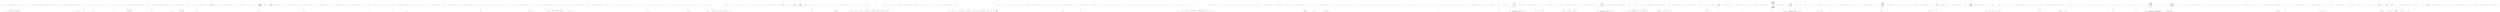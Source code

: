 digraph  {
n152 [label="Nancy.Authentication.Forms.FormsAuthenticationConfiguration", span=""];
n153 [label="Nancy.Authentication.Forms.FormsAuthenticationConfiguration", span=""];
n0 [cluster="Nancy.Authentication.Forms.FormsAuthentication.Enable(Nancy.Bootstrapper.IPipelines, Nancy.Authentication.Forms.FormsAuthenticationConfiguration)", label="Entry Nancy.Authentication.Forms.FormsAuthentication.Enable(Nancy.Bootstrapper.IPipelines, Nancy.Authentication.Forms.FormsAuthenticationConfiguration)", span="40-40"];
n1 [cluster="Nancy.Authentication.Forms.FormsAuthentication.Enable(Nancy.Bootstrapper.IPipelines, Nancy.Authentication.Forms.FormsAuthenticationConfiguration)", label="pipelines == null", span="42-42"];
n3 [cluster="Nancy.Authentication.Forms.FormsAuthentication.Enable(Nancy.Bootstrapper.IPipelines, Nancy.Authentication.Forms.FormsAuthenticationConfiguration)", label="configuration == null", span="47-47"];
n5 [cluster="Nancy.Authentication.Forms.FormsAuthentication.Enable(Nancy.Bootstrapper.IPipelines, Nancy.Authentication.Forms.FormsAuthenticationConfiguration)", label="!configuration.IsValid", span="52-52"];
n7 [cluster="Nancy.Authentication.Forms.FormsAuthentication.Enable(Nancy.Bootstrapper.IPipelines, Nancy.Authentication.Forms.FormsAuthenticationConfiguration)", label="currentConfiguration = configuration", span="57-57"];
n8 [cluster="Nancy.Authentication.Forms.FormsAuthentication.Enable(Nancy.Bootstrapper.IPipelines, Nancy.Authentication.Forms.FormsAuthenticationConfiguration)", label="pipelines.BeforeRequest.AddItemToStartOfPipeline(GetLoadAuthenticationHook(configuration))", span="59-59"];
n9 [cluster="Nancy.Authentication.Forms.FormsAuthentication.Enable(Nancy.Bootstrapper.IPipelines, Nancy.Authentication.Forms.FormsAuthenticationConfiguration)", label="!configuration.DisableRedirect", span="60-60"];
n10 [cluster="Nancy.Authentication.Forms.FormsAuthentication.Enable(Nancy.Bootstrapper.IPipelines, Nancy.Authentication.Forms.FormsAuthenticationConfiguration)", label="pipelines.AfterRequest.AddItemToEndOfPipeline(GetRedirectToLoginHook(configuration))", span="62-62"];
n2 [cluster="Nancy.Authentication.Forms.FormsAuthentication.Enable(Nancy.Bootstrapper.IPipelines, Nancy.Authentication.Forms.FormsAuthenticationConfiguration)", label="throw new ArgumentNullException(''pipelines'');", span="44-44"];
n4 [cluster="Nancy.Authentication.Forms.FormsAuthentication.Enable(Nancy.Bootstrapper.IPipelines, Nancy.Authentication.Forms.FormsAuthenticationConfiguration)", label="throw new ArgumentNullException(''configuration'');", span="49-49"];
n6 [cluster="Nancy.Authentication.Forms.FormsAuthentication.Enable(Nancy.Bootstrapper.IPipelines, Nancy.Authentication.Forms.FormsAuthenticationConfiguration)", label="throw new ArgumentException(''Configuration is invalid'', ''configuration'');", span="54-54"];
n14 [cluster="Nancy.Authentication.Forms.FormsAuthentication.GetLoadAuthenticationHook(Nancy.Authentication.Forms.FormsAuthenticationConfiguration)", label="Entry Nancy.Authentication.Forms.FormsAuthentication.GetLoadAuthenticationHook(Nancy.Authentication.Forms.FormsAuthenticationConfiguration)", span="165-165"];
n15 [cluster="Nancy.AsyncNamedPipelineBase<TAsyncDelegate, TSyncDelegate>.AddItemToStartOfPipeline(TSyncDelegate)", label="Entry Nancy.AsyncNamedPipelineBase<TAsyncDelegate, TSyncDelegate>.AddItemToStartOfPipeline(TSyncDelegate)", span="52-52"];
n11 [cluster="Nancy.Authentication.Forms.FormsAuthentication.Enable(Nancy.Bootstrapper.IPipelines, Nancy.Authentication.Forms.FormsAuthenticationConfiguration)", label="Exit Nancy.Authentication.Forms.FormsAuthentication.Enable(Nancy.Bootstrapper.IPipelines, Nancy.Authentication.Forms.FormsAuthenticationConfiguration)", span="40-40"];
n12 [cluster="System.ArgumentNullException.ArgumentNullException(string)", label="Entry System.ArgumentNullException.ArgumentNullException(string)", span="0-0"];
n13 [cluster="System.ArgumentException.ArgumentException(string, string)", label="Entry System.ArgumentException.ArgumentException(string, string)", span="0-0"];
n16 [cluster="Nancy.Authentication.Forms.FormsAuthentication.GetRedirectToLoginHook(Nancy.Authentication.Forms.FormsAuthenticationConfiguration)", label="Entry Nancy.Authentication.Forms.FormsAuthentication.GetRedirectToLoginHook(Nancy.Authentication.Forms.FormsAuthenticationConfiguration)", span="190-190"];
n17 [cluster="Nancy.AsyncNamedPipelineBase<TAsyncDelegate, TSyncDelegate>.AddItemToEndOfPipeline(TSyncDelegate)", label="Entry Nancy.AsyncNamedPipelineBase<TAsyncDelegate, TSyncDelegate>.AddItemToEndOfPipeline(TSyncDelegate)", span="96-96"];
n18 [cluster="Nancy.Authentication.Forms.FormsAuthentication.UserLoggedInRedirectResponse(Nancy.NancyContext, System.Guid, System.DateTime?, string)", label="Entry Nancy.Authentication.Forms.FormsAuthentication.UserLoggedInRedirectResponse(Nancy.NancyContext, System.Guid, System.DateTime?, string)", span="75-75"];
n19 [cluster="Nancy.Authentication.Forms.FormsAuthentication.UserLoggedInRedirectResponse(Nancy.NancyContext, System.Guid, System.DateTime?, string)", label="var redirectUrl = fallbackRedirectUrl", span="77-77"];
n21 [cluster="Nancy.Authentication.Forms.FormsAuthentication.UserLoggedInRedirectResponse(Nancy.NancyContext, System.Guid, System.DateTime?, string)", label="redirectUrl = context.Request.Url.BasePath", span="81-81"];
n25 [cluster="Nancy.Authentication.Forms.FormsAuthentication.UserLoggedInRedirectResponse(Nancy.NancyContext, System.Guid, System.DateTime?, string)", label="context.Request.Query[redirectQuerystringKey].HasValue", span="91-91"];
n26 [cluster="Nancy.Authentication.Forms.FormsAuthentication.UserLoggedInRedirectResponse(Nancy.NancyContext, System.Guid, System.DateTime?, string)", label="var queryUrl = (string)context.Request.Query[redirectQuerystringKey]", span="93-93"];
n27 [cluster="Nancy.Authentication.Forms.FormsAuthentication.UserLoggedInRedirectResponse(Nancy.NancyContext, System.Guid, System.DateTime?, string)", label="context.IsLocalUrl(queryUrl)", span="95-95"];
n29 [cluster="Nancy.Authentication.Forms.FormsAuthentication.UserLoggedInRedirectResponse(Nancy.NancyContext, System.Guid, System.DateTime?, string)", label="var response = context.GetRedirect(redirectUrl)", span="101-101"];
n30 [cluster="Nancy.Authentication.Forms.FormsAuthentication.UserLoggedInRedirectResponse(Nancy.NancyContext, System.Guid, System.DateTime?, string)", label="var authenticationCookie = BuildCookie(userIdentifier, cookieExpiry, currentConfiguration)", span="102-102"];
n20 [cluster="Nancy.Authentication.Forms.FormsAuthentication.UserLoggedInRedirectResponse(Nancy.NancyContext, System.Guid, System.DateTime?, string)", label="string.IsNullOrEmpty(redirectUrl)", span="79-79"];
n22 [cluster="Nancy.Authentication.Forms.FormsAuthentication.UserLoggedInRedirectResponse(Nancy.NancyContext, System.Guid, System.DateTime?, string)", label="string.IsNullOrEmpty(redirectUrl)", span="84-84"];
n34 [cluster="string.IsNullOrEmpty(string)", label="Entry string.IsNullOrEmpty(string)", span="0-0"];
n23 [cluster="Nancy.Authentication.Forms.FormsAuthentication.UserLoggedInRedirectResponse(Nancy.NancyContext, System.Guid, System.DateTime?, string)", label="redirectUrl = ''/''", span="86-86"];
n24 [cluster="Nancy.Authentication.Forms.FormsAuthentication.UserLoggedInRedirectResponse(Nancy.NancyContext, System.Guid, System.DateTime?, string)", label="string redirectQuerystringKey = GetRedirectQuerystringKey(currentConfiguration)", span="89-89"];
n35 [cluster="Nancy.Authentication.Forms.FormsAuthentication.GetRedirectQuerystringKey(Nancy.Authentication.Forms.FormsAuthenticationConfiguration)", label="Entry Nancy.Authentication.Forms.FormsAuthentication.GetRedirectQuerystringKey(Nancy.Authentication.Forms.FormsAuthenticationConfiguration)", span="347-347"];
n28 [cluster="Nancy.Authentication.Forms.FormsAuthentication.UserLoggedInRedirectResponse(Nancy.NancyContext, System.Guid, System.DateTime?, string)", label="redirectUrl = queryUrl", span="97-97"];
n36 [cluster="Nancy.NancyContext.IsLocalUrl(string)", label="Entry Nancy.NancyContext.IsLocalUrl(string)", span="146-146"];
n37 [cluster="Nancy.NancyContext.GetRedirect(string)", label="Entry Nancy.NancyContext.GetRedirect(string)", span="59-59"];
n31 [cluster="Nancy.Authentication.Forms.FormsAuthentication.UserLoggedInRedirectResponse(Nancy.NancyContext, System.Guid, System.DateTime?, string)", label="response.AddCookie(authenticationCookie)", span="103-103"];
n32 [cluster="Nancy.Authentication.Forms.FormsAuthentication.UserLoggedInRedirectResponse(Nancy.NancyContext, System.Guid, System.DateTime?, string)", label="return response;", span="105-105"];
n38 [cluster="Nancy.Authentication.Forms.FormsAuthentication.BuildCookie(System.Guid, System.DateTime?, Nancy.Authentication.Forms.FormsAuthenticationConfiguration)", label="Entry Nancy.Authentication.Forms.FormsAuthentication.BuildCookie(System.Guid, System.DateTime?, Nancy.Authentication.Forms.FormsAuthenticationConfiguration)", span="246-246"];
n39 [cluster="Nancy.Response.AddCookie(Nancy.Cookies.INancyCookie)", label="Entry Nancy.Response.AddCookie(Nancy.Cookies.INancyCookie)", span="113-113"];
n33 [cluster="Nancy.Authentication.Forms.FormsAuthentication.UserLoggedInRedirectResponse(Nancy.NancyContext, System.Guid, System.DateTime?, string)", label="Exit Nancy.Authentication.Forms.FormsAuthentication.UserLoggedInRedirectResponse(Nancy.NancyContext, System.Guid, System.DateTime?, string)", span="75-75"];
n40 [cluster="Nancy.Authentication.Forms.FormsAuthentication.UserLoggedInResponse(System.Guid, System.DateTime?)", label="Entry Nancy.Authentication.Forms.FormsAuthentication.UserLoggedInResponse(System.Guid, System.DateTime?)", span="114-114"];
n41 [cluster="Nancy.Authentication.Forms.FormsAuthentication.UserLoggedInResponse(System.Guid, System.DateTime?)", label="var response =\r\n                (Response)HttpStatusCode.OK", span="116-117"];
n42 [cluster="Nancy.Authentication.Forms.FormsAuthentication.UserLoggedInResponse(System.Guid, System.DateTime?)", label="var authenticationCookie = \r\n                BuildCookie(userIdentifier, cookieExpiry, currentConfiguration)", span="119-120"];
n43 [cluster="Nancy.Authentication.Forms.FormsAuthentication.UserLoggedInResponse(System.Guid, System.DateTime?)", label="response.AddCookie(authenticationCookie)", span="122-122"];
n44 [cluster="Nancy.Authentication.Forms.FormsAuthentication.UserLoggedInResponse(System.Guid, System.DateTime?)", label="return response;", span="124-124"];
n45 [cluster="Nancy.Authentication.Forms.FormsAuthentication.UserLoggedInResponse(System.Guid, System.DateTime?)", label="Exit Nancy.Authentication.Forms.FormsAuthentication.UserLoggedInResponse(System.Guid, System.DateTime?)", span="114-114"];
n46 [cluster="Nancy.Authentication.Forms.FormsAuthentication.LogOutAndRedirectResponse(Nancy.NancyContext, string)", label="Entry Nancy.Authentication.Forms.FormsAuthentication.LogOutAndRedirectResponse(Nancy.NancyContext, string)", span="133-133"];
n47 [cluster="Nancy.Authentication.Forms.FormsAuthentication.LogOutAndRedirectResponse(Nancy.NancyContext, string)", label="var response = context.GetRedirect(redirectUrl)", span="135-135"];
n48 [cluster="Nancy.Authentication.Forms.FormsAuthentication.LogOutAndRedirectResponse(Nancy.NancyContext, string)", label="var authenticationCookie = BuildLogoutCookie(currentConfiguration)", span="136-136"];
n49 [cluster="Nancy.Authentication.Forms.FormsAuthentication.LogOutAndRedirectResponse(Nancy.NancyContext, string)", label="response.AddCookie(authenticationCookie)", span="137-137"];
n50 [cluster="Nancy.Authentication.Forms.FormsAuthentication.LogOutAndRedirectResponse(Nancy.NancyContext, string)", label="return response;", span="139-139"];
n52 [cluster="Nancy.Authentication.Forms.FormsAuthentication.BuildLogoutCookie(Nancy.Authentication.Forms.FormsAuthenticationConfiguration)", label="Entry Nancy.Authentication.Forms.FormsAuthentication.BuildLogoutCookie(Nancy.Authentication.Forms.FormsAuthenticationConfiguration)", span="270-270"];
n51 [cluster="Nancy.Authentication.Forms.FormsAuthentication.LogOutAndRedirectResponse(Nancy.NancyContext, string)", label="Exit Nancy.Authentication.Forms.FormsAuthentication.LogOutAndRedirectResponse(Nancy.NancyContext, string)", span="133-133"];
n53 [cluster="Nancy.Authentication.Forms.FormsAuthentication.LogOutResponse()", label="Entry Nancy.Authentication.Forms.FormsAuthentication.LogOutResponse()", span="146-146"];
n54 [cluster="Nancy.Authentication.Forms.FormsAuthentication.LogOutResponse()", label="var response =\r\n                (Response)HttpStatusCode.OK", span="148-149"];
n55 [cluster="Nancy.Authentication.Forms.FormsAuthentication.LogOutResponse()", label="var authenticationCookie = \r\n                BuildLogoutCookie(currentConfiguration)", span="151-152"];
n56 [cluster="Nancy.Authentication.Forms.FormsAuthentication.LogOutResponse()", label="response.AddCookie(authenticationCookie)", span="154-154"];
n57 [cluster="Nancy.Authentication.Forms.FormsAuthentication.LogOutResponse()", label="return response;", span="156-156"];
n58 [cluster="Nancy.Authentication.Forms.FormsAuthentication.LogOutResponse()", label="Exit Nancy.Authentication.Forms.FormsAuthentication.LogOutResponse()", span="146-146"];
n59 [cluster="Nancy.Authentication.Forms.FormsAuthentication.GetLoadAuthenticationHook(Nancy.Authentication.Forms.FormsAuthenticationConfiguration)", label="configuration == null", span="167-167"];
n61 [cluster="Nancy.Authentication.Forms.FormsAuthentication.GetLoadAuthenticationHook(Nancy.Authentication.Forms.FormsAuthenticationConfiguration)", label="return context =>\r\n                {\r\n                    var userGuid = GetAuthenticatedUserFromCookie(context, configuration);\r\n\r\n                    if (userGuid != Guid.Empty)\r\n                    {\r\n                        context.CurrentUser = configuration.UserMapper.GetUserFromIdentifier(userGuid, context);\r\n                    }\r\n\r\n                    return null;\r\n                };", span="172-182"];
n64 [cluster="lambda expression", label="var userGuid = GetAuthenticatedUserFromCookie(context, configuration)", span="174-174"];
n66 [cluster="lambda expression", label="context.CurrentUser = configuration.UserMapper.GetUserFromIdentifier(userGuid, context)", span="178-178"];
n60 [cluster="Nancy.Authentication.Forms.FormsAuthentication.GetLoadAuthenticationHook(Nancy.Authentication.Forms.FormsAuthenticationConfiguration)", label="throw new ArgumentNullException(''configuration'');", span="169-169"];
n62 [cluster="Nancy.Authentication.Forms.FormsAuthentication.GetLoadAuthenticationHook(Nancy.Authentication.Forms.FormsAuthenticationConfiguration)", label="Exit Nancy.Authentication.Forms.FormsAuthentication.GetLoadAuthenticationHook(Nancy.Authentication.Forms.FormsAuthenticationConfiguration)", span="165-165"];
n63 [cluster="lambda expression", label="Entry lambda expression", span="172-182"];
n65 [cluster="lambda expression", label="userGuid != Guid.Empty", span="176-176"];
n69 [cluster="Nancy.Authentication.Forms.FormsAuthentication.GetAuthenticatedUserFromCookie(Nancy.NancyContext, Nancy.Authentication.Forms.FormsAuthenticationConfiguration)", label="Entry Nancy.Authentication.Forms.FormsAuthentication.GetAuthenticatedUserFromCookie(Nancy.NancyContext, Nancy.Authentication.Forms.FormsAuthenticationConfiguration)", span="214-214"];
n67 [cluster="lambda expression", label="return null;", span="181-181"];
n70 [cluster="Nancy.Authentication.Forms.IUserMapper.GetUserFromIdentifier(System.Guid, Nancy.NancyContext)", label="Entry Nancy.Authentication.Forms.IUserMapper.GetUserFromIdentifier(System.Guid, Nancy.NancyContext)", span="17-17"];
n68 [cluster="lambda expression", label="Exit lambda expression", span="172-182"];
n71 [cluster="Nancy.Authentication.Forms.FormsAuthentication.GetRedirectToLoginHook(Nancy.Authentication.Forms.FormsAuthenticationConfiguration)", label="return context =>\r\n                {\r\n                    if (context.Response.StatusCode == HttpStatusCode.Unauthorized)\r\n                    {\r\n                        string redirectQuerystringKey = GetRedirectQuerystringKey(configuration);\r\n\r\n                        context.Response = context.GetRedirect(\r\n                            string.Format(''{0}?{1}={2}'', \r\n                            configuration.RedirectUrl,\r\n                            redirectQuerystringKey,\r\n                            context.ToFullPath(''~'' + context.Request.Path + HttpUtility.UrlEncode(context.Request.Url.Query))));\r\n                    }\r\n                };", span="192-204"];
n75 [cluster="lambda expression", label="string redirectQuerystringKey = GetRedirectQuerystringKey(configuration)", span="196-196"];
n76 [cluster="lambda expression", label="context.Response = context.GetRedirect(\r\n                            string.Format(''{0}?{1}={2}'', \r\n                            configuration.RedirectUrl,\r\n                            redirectQuerystringKey,\r\n                            context.ToFullPath(''~'' + context.Request.Path + HttpUtility.UrlEncode(context.Request.Url.Query))))", span="198-202"];
n72 [cluster="Nancy.Authentication.Forms.FormsAuthentication.GetRedirectToLoginHook(Nancy.Authentication.Forms.FormsAuthenticationConfiguration)", label="Exit Nancy.Authentication.Forms.FormsAuthentication.GetRedirectToLoginHook(Nancy.Authentication.Forms.FormsAuthenticationConfiguration)", span="190-190"];
n74 [cluster="lambda expression", label="context.Response.StatusCode == HttpStatusCode.Unauthorized", span="194-194"];
n73 [cluster="lambda expression", label="Entry lambda expression", span="192-204"];
n77 [cluster="lambda expression", label="Exit lambda expression", span="192-204"];
n78 [cluster="Nancy.Helpers.HttpUtility.UrlEncode(string)", label="Entry Nancy.Helpers.HttpUtility.UrlEncode(string)", span="378-378"];
n79 [cluster="Nancy.NancyContext.ToFullPath(string)", label="Entry Nancy.NancyContext.ToFullPath(string)", span="27-27"];
n80 [cluster="string.Format(string, object, object, object)", label="Entry string.Format(string, object, object, object)", span="0-0"];
n81 [cluster="Nancy.Authentication.Forms.FormsAuthentication.GetAuthenticatedUserFromCookie(Nancy.NancyContext, Nancy.Authentication.Forms.FormsAuthenticationConfiguration)", label="!context.Request.Cookies.ContainsKey(formsAuthenticationCookieName)", span="216-216"];
n83 [cluster="Nancy.Authentication.Forms.FormsAuthentication.GetAuthenticatedUserFromCookie(Nancy.NancyContext, Nancy.Authentication.Forms.FormsAuthenticationConfiguration)", label="var cookieValueEncrypted = context.Request.Cookies[formsAuthenticationCookieName]", span="221-221"];
n86 [cluster="Nancy.Authentication.Forms.FormsAuthentication.GetAuthenticatedUserFromCookie(Nancy.NancyContext, Nancy.Authentication.Forms.FormsAuthenticationConfiguration)", label="var cookieValue = DecryptAndValidateAuthenticationCookie(cookieValueEncrypted, configuration)", span="228-228"];
n82 [cluster="Nancy.Authentication.Forms.FormsAuthentication.GetAuthenticatedUserFromCookie(Nancy.NancyContext, Nancy.Authentication.Forms.FormsAuthenticationConfiguration)", label="return Guid.Empty;", span="218-218"];
n92 [cluster="System.Collections.Generic.IDictionary<TKey, TValue>.ContainsKey(TKey)", label="Entry System.Collections.Generic.IDictionary<TKey, TValue>.ContainsKey(TKey)", span="0-0"];
n84 [cluster="Nancy.Authentication.Forms.FormsAuthentication.GetAuthenticatedUserFromCookie(Nancy.NancyContext, Nancy.Authentication.Forms.FormsAuthenticationConfiguration)", label="string.IsNullOrEmpty(cookieValueEncrypted)", span="223-223"];
n85 [cluster="Nancy.Authentication.Forms.FormsAuthentication.GetAuthenticatedUserFromCookie(Nancy.NancyContext, Nancy.Authentication.Forms.FormsAuthenticationConfiguration)", label="return Guid.Empty;", span="225-225"];
n87 [cluster="Nancy.Authentication.Forms.FormsAuthentication.GetAuthenticatedUserFromCookie(Nancy.NancyContext, Nancy.Authentication.Forms.FormsAuthenticationConfiguration)", label="Guid returnGuid", span="230-230"];
n93 [cluster="Nancy.Authentication.Forms.FormsAuthentication.DecryptAndValidateAuthenticationCookie(string, Nancy.Authentication.Forms.FormsAuthenticationConfiguration)", label="Entry Nancy.Authentication.Forms.FormsAuthentication.DecryptAndValidateAuthenticationCookie(string, Nancy.Authentication.Forms.FormsAuthenticationConfiguration)", span="319-319"];
n88 [cluster="Nancy.Authentication.Forms.FormsAuthentication.GetAuthenticatedUserFromCookie(Nancy.NancyContext, Nancy.Authentication.Forms.FormsAuthenticationConfiguration)", label="String.IsNullOrEmpty(cookieValue) || !Guid.TryParse(cookieValue, out returnGuid)", span="231-231"];
n89 [cluster="Nancy.Authentication.Forms.FormsAuthentication.GetAuthenticatedUserFromCookie(Nancy.NancyContext, Nancy.Authentication.Forms.FormsAuthenticationConfiguration)", label="return Guid.Empty;", span="233-233"];
n90 [cluster="Nancy.Authentication.Forms.FormsAuthentication.GetAuthenticatedUserFromCookie(Nancy.NancyContext, Nancy.Authentication.Forms.FormsAuthenticationConfiguration)", label="return returnGuid;", span="236-236"];
n94 [cluster="System.Guid.TryParse(string, out System.Guid)", label="Entry System.Guid.TryParse(string, out System.Guid)", span="0-0"];
n91 [cluster="Nancy.Authentication.Forms.FormsAuthentication.GetAuthenticatedUserFromCookie(Nancy.NancyContext, Nancy.Authentication.Forms.FormsAuthenticationConfiguration)", label="Exit Nancy.Authentication.Forms.FormsAuthentication.GetAuthenticatedUserFromCookie(Nancy.NancyContext, Nancy.Authentication.Forms.FormsAuthenticationConfiguration)", span="214-214"];
n95 [cluster="Nancy.Authentication.Forms.FormsAuthentication.BuildCookie(System.Guid, System.DateTime?, Nancy.Authentication.Forms.FormsAuthenticationConfiguration)", label="var cookieContents = EncryptAndSignCookie(userIdentifier.ToString(), configuration)", span="248-248"];
n97 [cluster="Nancy.Authentication.Forms.FormsAuthentication.BuildCookie(System.Guid, System.DateTime?, Nancy.Authentication.Forms.FormsAuthenticationConfiguration)", label="!string.IsNullOrEmpty(configuration.Domain)", span="252-252"];
n98 [cluster="Nancy.Authentication.Forms.FormsAuthentication.BuildCookie(System.Guid, System.DateTime?, Nancy.Authentication.Forms.FormsAuthenticationConfiguration)", label="cookie.Domain = configuration.Domain", span="254-254"];
n99 [cluster="Nancy.Authentication.Forms.FormsAuthentication.BuildCookie(System.Guid, System.DateTime?, Nancy.Authentication.Forms.FormsAuthenticationConfiguration)", label="!string.IsNullOrEmpty(configuration.Path)", span="257-257"];
n100 [cluster="Nancy.Authentication.Forms.FormsAuthentication.BuildCookie(System.Guid, System.DateTime?, Nancy.Authentication.Forms.FormsAuthenticationConfiguration)", label="cookie.Path = configuration.Path", span="259-259"];
n103 [cluster="System.Guid.ToString()", label="Entry System.Guid.ToString()", span="0-0"];
n104 [cluster="Nancy.Authentication.Forms.FormsAuthentication.EncryptAndSignCookie(string, Nancy.Authentication.Forms.FormsAuthenticationConfiguration)", label="Entry Nancy.Authentication.Forms.FormsAuthentication.EncryptAndSignCookie(string, Nancy.Authentication.Forms.FormsAuthenticationConfiguration)", span="293-293"];
n105 [cluster="Nancy.Cookies.NancyCookie.NancyCookie(string, string, bool, bool)", label="Entry Nancy.Cookies.NancyCookie.NancyCookie(string, string, bool, bool)", span="20-20"];
n101 [cluster="Nancy.Authentication.Forms.FormsAuthentication.BuildCookie(System.Guid, System.DateTime?, Nancy.Authentication.Forms.FormsAuthenticationConfiguration)", label="return cookie;", span="262-262"];
n102 [cluster="Nancy.Authentication.Forms.FormsAuthentication.BuildCookie(System.Guid, System.DateTime?, Nancy.Authentication.Forms.FormsAuthenticationConfiguration)", label="Exit Nancy.Authentication.Forms.FormsAuthentication.BuildCookie(System.Guid, System.DateTime?, Nancy.Authentication.Forms.FormsAuthenticationConfiguration)", span="246-246"];
n107 [cluster="Nancy.Authentication.Forms.FormsAuthentication.BuildLogoutCookie(Nancy.Authentication.Forms.FormsAuthenticationConfiguration)", label="!string.IsNullOrEmpty(configuration.Domain)", span="274-274"];
n108 [cluster="Nancy.Authentication.Forms.FormsAuthentication.BuildLogoutCookie(Nancy.Authentication.Forms.FormsAuthenticationConfiguration)", label="cookie.Domain = configuration.Domain", span="276-276"];
n109 [cluster="Nancy.Authentication.Forms.FormsAuthentication.BuildLogoutCookie(Nancy.Authentication.Forms.FormsAuthenticationConfiguration)", label="!string.IsNullOrEmpty(configuration.Path)", span="279-279"];
n110 [cluster="Nancy.Authentication.Forms.FormsAuthentication.BuildLogoutCookie(Nancy.Authentication.Forms.FormsAuthenticationConfiguration)", label="cookie.Path = configuration.Path", span="281-281"];
n113 [cluster="System.DateTime.AddDays(double)", label="Entry System.DateTime.AddDays(double)", span="0-0"];
n111 [cluster="Nancy.Authentication.Forms.FormsAuthentication.BuildLogoutCookie(Nancy.Authentication.Forms.FormsAuthenticationConfiguration)", label="return cookie;", span="284-284"];
n112 [cluster="Nancy.Authentication.Forms.FormsAuthentication.BuildLogoutCookie(Nancy.Authentication.Forms.FormsAuthenticationConfiguration)", label="Exit Nancy.Authentication.Forms.FormsAuthentication.BuildLogoutCookie(Nancy.Authentication.Forms.FormsAuthenticationConfiguration)", span="270-270"];
n114 [cluster="Nancy.Authentication.Forms.FormsAuthentication.EncryptAndSignCookie(string, Nancy.Authentication.Forms.FormsAuthenticationConfiguration)", label="var encryptedCookie = configuration.CryptographyConfiguration.EncryptionProvider.Encrypt(cookieValue)", span="295-295"];
n115 [cluster="Nancy.Authentication.Forms.FormsAuthentication.EncryptAndSignCookie(string, Nancy.Authentication.Forms.FormsAuthenticationConfiguration)", label="var hmacBytes = GenerateHmac(encryptedCookie, configuration)", span="296-296"];
n119 [cluster="Nancy.Cryptography.IEncryptionProvider.Encrypt(string)", label="Entry Nancy.Cryptography.IEncryptionProvider.Encrypt(string)", span="12-12"];
n117 [cluster="Nancy.Authentication.Forms.FormsAuthentication.EncryptAndSignCookie(string, Nancy.Authentication.Forms.FormsAuthenticationConfiguration)", label="return String.Format(''{1}{0}'', encryptedCookie, hmacString);", span="299-299"];
n116 [cluster="Nancy.Authentication.Forms.FormsAuthentication.EncryptAndSignCookie(string, Nancy.Authentication.Forms.FormsAuthenticationConfiguration)", label="var hmacString = Convert.ToBase64String(hmacBytes)", span="297-297"];
n120 [cluster="Nancy.Authentication.Forms.FormsAuthentication.GenerateHmac(string, Nancy.Authentication.Forms.FormsAuthenticationConfiguration)", label="Entry Nancy.Authentication.Forms.FormsAuthentication.GenerateHmac(string, Nancy.Authentication.Forms.FormsAuthenticationConfiguration)", span="308-308"];
n121 [cluster="System.Convert.ToBase64String(byte[])", label="Entry System.Convert.ToBase64String(byte[])", span="0-0"];
n118 [cluster="Nancy.Authentication.Forms.FormsAuthentication.EncryptAndSignCookie(string, Nancy.Authentication.Forms.FormsAuthenticationConfiguration)", label="Exit Nancy.Authentication.Forms.FormsAuthentication.EncryptAndSignCookie(string, Nancy.Authentication.Forms.FormsAuthenticationConfiguration)", span="293-293"];
n122 [cluster="string.Format(string, object, object)", label="Entry string.Format(string, object, object)", span="0-0"];
n123 [cluster="Nancy.Authentication.Forms.FormsAuthentication.GenerateHmac(string, Nancy.Authentication.Forms.FormsAuthenticationConfiguration)", label="return configuration.CryptographyConfiguration.HmacProvider.GenerateHmac(encryptedCookie);", span="310-310"];
n124 [cluster="Nancy.Authentication.Forms.FormsAuthentication.GenerateHmac(string, Nancy.Authentication.Forms.FormsAuthenticationConfiguration)", label="Exit Nancy.Authentication.Forms.FormsAuthentication.GenerateHmac(string, Nancy.Authentication.Forms.FormsAuthenticationConfiguration)", span="308-308"];
n125 [cluster="Nancy.Cryptography.IHmacProvider.GenerateHmac(string)", label="Entry Nancy.Cryptography.IHmacProvider.GenerateHmac(string)", span="17-17"];
n126 [cluster="Nancy.Authentication.Forms.FormsAuthentication.DecryptAndValidateAuthenticationCookie(string, Nancy.Authentication.Forms.FormsAuthenticationConfiguration)", label="var decodedCookie = Helpers.HttpUtility.UrlDecode(cookieValue)", span="322-322"];
n127 [cluster="Nancy.Authentication.Forms.FormsAuthentication.DecryptAndValidateAuthenticationCookie(string, Nancy.Authentication.Forms.FormsAuthenticationConfiguration)", label="var hmacStringLength = Base64Helpers.GetBase64Length(configuration.CryptographyConfiguration.HmacProvider.HmacLength)", span="324-324"];
n130 [cluster="Nancy.Authentication.Forms.FormsAuthentication.DecryptAndValidateAuthenticationCookie(string, Nancy.Authentication.Forms.FormsAuthenticationConfiguration)", label="var encryptionProvider = configuration.CryptographyConfiguration.EncryptionProvider", span="329-329"];
n132 [cluster="Nancy.Authentication.Forms.FormsAuthentication.DecryptAndValidateAuthenticationCookie(string, Nancy.Authentication.Forms.FormsAuthenticationConfiguration)", label="var newHmac = GenerateHmac(encryptedCookie, configuration)", span="333-333"];
n133 [cluster="Nancy.Authentication.Forms.FormsAuthentication.DecryptAndValidateAuthenticationCookie(string, Nancy.Authentication.Forms.FormsAuthenticationConfiguration)", label="var hmacValid = HmacComparer.Compare(newHmac, hmacBytes, configuration.CryptographyConfiguration.HmacProvider.HmacLength)", span="334-334"];
n137 [cluster="Nancy.Helpers.HttpUtility.UrlDecode(string)", label="Entry Nancy.Helpers.HttpUtility.UrlDecode(string)", span="108-108"];
n128 [cluster="Nancy.Authentication.Forms.FormsAuthentication.DecryptAndValidateAuthenticationCookie(string, Nancy.Authentication.Forms.FormsAuthenticationConfiguration)", label="var encryptedCookie = decodedCookie.Substring(hmacStringLength)", span="326-326"];
n129 [cluster="Nancy.Authentication.Forms.FormsAuthentication.DecryptAndValidateAuthenticationCookie(string, Nancy.Authentication.Forms.FormsAuthenticationConfiguration)", label="var hmacString = decodedCookie.Substring(0, hmacStringLength)", span="327-327"];
n138 [cluster="Nancy.Cryptography.Base64Helpers.GetBase64Length(int)", label="Entry Nancy.Cryptography.Base64Helpers.GetBase64Length(int)", span="11-11"];
n139 [cluster="string.Substring(int)", label="Entry string.Substring(int)", span="0-0"];
n134 [cluster="Nancy.Authentication.Forms.FormsAuthentication.DecryptAndValidateAuthenticationCookie(string, Nancy.Authentication.Forms.FormsAuthenticationConfiguration)", label="var decrypted = encryptionProvider.Decrypt(encryptedCookie)", span="336-336"];
n140 [cluster="string.Substring(int, int)", label="Entry string.Substring(int, int)", span="0-0"];
n131 [cluster="Nancy.Authentication.Forms.FormsAuthentication.DecryptAndValidateAuthenticationCookie(string, Nancy.Authentication.Forms.FormsAuthenticationConfiguration)", label="var hmacBytes = Convert.FromBase64String(hmacString)", span="332-332"];
n141 [cluster="System.Convert.FromBase64String(string)", label="Entry System.Convert.FromBase64String(string)", span="0-0"];
n142 [cluster="Nancy.Cryptography.HmacComparer.Compare(byte[], byte[], int)", label="Entry Nancy.Cryptography.HmacComparer.Compare(byte[], byte[], int)", span="15-15"];
n135 [cluster="Nancy.Authentication.Forms.FormsAuthentication.DecryptAndValidateAuthenticationCookie(string, Nancy.Authentication.Forms.FormsAuthenticationConfiguration)", label="return hmacValid ? decrypted : string.Empty;", span="339-339"];
n143 [cluster="Nancy.Cryptography.IEncryptionProvider.Decrypt(string)", label="Entry Nancy.Cryptography.IEncryptionProvider.Decrypt(string)", span="19-19"];
n136 [cluster="Nancy.Authentication.Forms.FormsAuthentication.DecryptAndValidateAuthenticationCookie(string, Nancy.Authentication.Forms.FormsAuthenticationConfiguration)", label="Exit Nancy.Authentication.Forms.FormsAuthentication.DecryptAndValidateAuthenticationCookie(string, Nancy.Authentication.Forms.FormsAuthenticationConfiguration)", span="319-319"];
n144 [cluster="Nancy.Authentication.Forms.FormsAuthentication.GetRedirectQuerystringKey(Nancy.Authentication.Forms.FormsAuthenticationConfiguration)", label="string redirectQuerystringKey = null", span="349-349"];
n145 [cluster="Nancy.Authentication.Forms.FormsAuthentication.GetRedirectQuerystringKey(Nancy.Authentication.Forms.FormsAuthenticationConfiguration)", label="configuration != null", span="351-351"];
n146 [cluster="Nancy.Authentication.Forms.FormsAuthentication.GetRedirectQuerystringKey(Nancy.Authentication.Forms.FormsAuthenticationConfiguration)", label="redirectQuerystringKey = configuration.RedirectQuerystringKey", span="353-353"];
n147 [cluster="Nancy.Authentication.Forms.FormsAuthentication.GetRedirectQuerystringKey(Nancy.Authentication.Forms.FormsAuthenticationConfiguration)", label="string.IsNullOrWhiteSpace(redirectQuerystringKey)", span="356-356"];
n149 [cluster="Nancy.Authentication.Forms.FormsAuthentication.GetRedirectQuerystringKey(Nancy.Authentication.Forms.FormsAuthenticationConfiguration)", label="return redirectQuerystringKey;", span="361-361"];
n148 [cluster="Nancy.Authentication.Forms.FormsAuthentication.GetRedirectQuerystringKey(Nancy.Authentication.Forms.FormsAuthenticationConfiguration)", label="redirectQuerystringKey = FormsAuthenticationConfiguration.DefaultRedirectQuerystringKey", span="358-358"];
n151 [cluster="string.IsNullOrWhiteSpace(string)", label="Entry string.IsNullOrWhiteSpace(string)", span="0-0"];
n150 [cluster="Nancy.Authentication.Forms.FormsAuthentication.GetRedirectQuerystringKey(Nancy.Authentication.Forms.FormsAuthenticationConfiguration)", label="Exit Nancy.Authentication.Forms.FormsAuthentication.GetRedirectQuerystringKey(Nancy.Authentication.Forms.FormsAuthenticationConfiguration)", span="347-347"];
d96 [cluster="Nancy.Authentication.Forms.FormsAuthentication.BuildCookie(System.Guid, System.DateTime?, Nancy.Authentication.Forms.FormsAuthenticationConfiguration)", color=green, community=0, label="var cookie = new NancyCookie(formsAuthenticationCookieName, cookieContents, true, configuration.RequiresSSL, cookieExpiry)", prediction=0, span="250-250"];
d105 [cluster="Nancy.Cookies.NancyCookie.NancyCookie(string, string, bool, bool, System.DateTime?)", label="Entry Nancy.Cookies.NancyCookie.NancyCookie(string, string, bool, bool, System.DateTime?)", span="25-25"];
d106 [cluster="Nancy.Authentication.Forms.FormsAuthentication.BuildLogoutCookie(Nancy.Authentication.Forms.FormsAuthenticationConfiguration)", color=green, community=0, label="var cookie = new NancyCookie(formsAuthenticationCookieName, String.Empty, true, configuration.RequiresSSL,  DateTime.Now.AddDays(-1))", prediction=1, span="272-272"];
m0_2 [cluster="Nancy.Tests.Unit.JsonFormatterExtensionsFixtures.JsonFormatterExtensionsFixtures()", file="JsonFormatterExtensionsFixtures.cs", label="A.CallTo(() => this.formatter.Serializers).Returns(new[] { new DefaultJsonSerializer() })", span="19-19"];
m0_3 [cluster="Nancy.Tests.Unit.JsonFormatterExtensionsFixtures.JsonFormatterExtensionsFixtures()", file="JsonFormatterExtensionsFixtures.cs", label="this.model = new Person { FirstName = ''Andy'', LastName = ''Pike'' }", span="20-20"];
m0_31 [cluster="Nancy.Tests.Unit.JsonFormatterExtensionsFixtures.Should_return_null_in_json_format()", file="JsonFormatterExtensionsFixtures.cs", label="Entry Nancy.Tests.Unit.JsonFormatterExtensionsFixtures.Should_return_null_in_json_format()", span="48-48"];
m0_35 [cluster="Nancy.Tests.Unit.JsonFormatterExtensionsFixtures.Should_return_null_in_json_format()", color=green, community=0, file="JsonFormatterExtensionsFixtures.cs", label="Encoding.UTF8.GetString(stream.ToArray()).ShouldEqual(''null'')", prediction=2, span="54-54"];
m0_33 [cluster="Nancy.Tests.Unit.JsonFormatterExtensionsFixtures.Should_return_null_in_json_format()", file="JsonFormatterExtensionsFixtures.cs", label="var stream = new MemoryStream()", span="51-51"];
m0_34 [cluster="Nancy.Tests.Unit.JsonFormatterExtensionsFixtures.Should_return_null_in_json_format()", file="JsonFormatterExtensionsFixtures.cs", label="nullResponse.Contents(stream)", span="53-53"];
m0_32 [cluster="Nancy.Tests.Unit.JsonFormatterExtensionsFixtures.Should_return_null_in_json_format()", file="JsonFormatterExtensionsFixtures.cs", label="var nullResponse = formatter.AsJson<Person>(null)", span="50-50"];
m0_36 [cluster="Nancy.Tests.Unit.JsonFormatterExtensionsFixtures.Should_return_null_in_json_format()", file="JsonFormatterExtensionsFixtures.cs", label="Exit Nancy.Tests.Unit.JsonFormatterExtensionsFixtures.Should_return_null_in_json_format()", span="48-48"];
m0_15 [cluster="Nancy.Tests.Unit.JsonFormatterExtensionsFixtures.Should_return_a_response_with_the_standard_json_content_type()", file="JsonFormatterExtensionsFixtures.cs", label="Entry Nancy.Tests.Unit.JsonFormatterExtensionsFixtures.Should_return_a_response_with_the_standard_json_content_type()", span="25-25"];
m0_16 [cluster="Nancy.Tests.Unit.JsonFormatterExtensionsFixtures.Should_return_a_response_with_the_standard_json_content_type()", file="JsonFormatterExtensionsFixtures.cs", label="response.ContentType.ShouldEqual(''application/json; charset=utf-8'')", span="27-27"];
m0_17 [cluster="Nancy.Tests.Unit.JsonFormatterExtensionsFixtures.Should_return_a_response_with_the_standard_json_content_type()", file="JsonFormatterExtensionsFixtures.cs", label="Exit Nancy.Tests.Unit.JsonFormatterExtensionsFixtures.Should_return_a_response_with_the_standard_json_content_type()", span="25-25"];
m0_19 [cluster="Nancy.Tests.Unit.JsonFormatterExtensionsFixtures.Should_return_a_response_with_status_code_200_OK()", file="JsonFormatterExtensionsFixtures.cs", label="Entry Nancy.Tests.Unit.JsonFormatterExtensionsFixtures.Should_return_a_response_with_status_code_200_OK()", span="31-31"];
m0_20 [cluster="Nancy.Tests.Unit.JsonFormatterExtensionsFixtures.Should_return_a_response_with_status_code_200_OK()", file="JsonFormatterExtensionsFixtures.cs", label="response.StatusCode.ShouldEqual(HttpStatusCode.OK)", span="33-33"];
m0_21 [cluster="Nancy.Tests.Unit.JsonFormatterExtensionsFixtures.Should_return_a_response_with_status_code_200_OK()", file="JsonFormatterExtensionsFixtures.cs", label="Exit Nancy.Tests.Unit.JsonFormatterExtensionsFixtures.Should_return_a_response_with_status_code_200_OK()", span="31-31"];
m0_47 [cluster="Unk.Equal", file="JsonFormatterExtensionsFixtures.cs", label="Entry Unk.Equal", span=""];
m0_43 [cluster="Nancy.Tests.Unit.JsonFormatterExtensionsFixtures.Can_set_status_on_json_response()", file="JsonFormatterExtensionsFixtures.cs", label="Entry Nancy.Tests.Unit.JsonFormatterExtensionsFixtures.Can_set_status_on_json_response()", span="70-70"];
m0_44 [cluster="Nancy.Tests.Unit.JsonFormatterExtensionsFixtures.Can_set_status_on_json_response()", color=green, community=0, file="JsonFormatterExtensionsFixtures.cs", label="var response = formatter.AsJson(new { foo = ''bar'' }, HttpStatusCode.InternalServerError)", prediction=3, span="72-72"];
m0_45 [cluster="Nancy.Tests.Unit.JsonFormatterExtensionsFixtures.Can_set_status_on_json_response()", color=green, community=0, file="JsonFormatterExtensionsFixtures.cs", label="Assert.Equal(response.StatusCode, HttpStatusCode.InternalServerError)", prediction=4, span="73-73"];
m0_46 [cluster="Nancy.Tests.Unit.JsonFormatterExtensionsFixtures.Can_set_status_on_json_response()", file="JsonFormatterExtensionsFixtures.cs", label="Exit Nancy.Tests.Unit.JsonFormatterExtensionsFixtures.Can_set_status_on_json_response()", span="70-70"];
m0_18 [cluster="object.ShouldEqual(object)", file="JsonFormatterExtensionsFixtures.cs", label="Entry object.ShouldEqual(object)", span="105-105"];
m0_6 [cluster="Unk.>", file="JsonFormatterExtensionsFixtures.cs", label="Entry Unk.>", span=""];
m0_0 [cluster="Nancy.Tests.Unit.JsonFormatterExtensionsFixtures.JsonFormatterExtensionsFixtures()", file="JsonFormatterExtensionsFixtures.cs", label="Entry Nancy.Tests.Unit.JsonFormatterExtensionsFixtures.JsonFormatterExtensionsFixtures()", span="16-16"];
m0_1 [cluster="Nancy.Tests.Unit.JsonFormatterExtensionsFixtures.JsonFormatterExtensionsFixtures()", file="JsonFormatterExtensionsFixtures.cs", label="this.formatter = A.Fake<IResponseFormatter>()", span="18-18"];
m0_10 [cluster="Nancy.Tests.Fakes.Person.Person()", file="JsonFormatterExtensionsFixtures.cs", label="Entry Nancy.Tests.Fakes.Person.Person()", span="2-2"];
m0_37 [cluster="Nancy.Tests.Unit.JsonFormatterExtensionsFixtures.Json_formatter_can_deserialize_objects_of_type_Type()", file="JsonFormatterExtensionsFixtures.cs", label="Entry Nancy.Tests.Unit.JsonFormatterExtensionsFixtures.Json_formatter_can_deserialize_objects_of_type_Type()", span="59-59"];
m0_38 [cluster="Nancy.Tests.Unit.JsonFormatterExtensionsFixtures.Json_formatter_can_deserialize_objects_of_type_Type()", color=green, community=0, file="JsonFormatterExtensionsFixtures.cs", label="var response = formatter.AsJson(new { type = typeof(string) })", prediction=5, span="61-61"];
m0_39 [cluster="Nancy.Tests.Unit.JsonFormatterExtensionsFixtures.Json_formatter_can_deserialize_objects_of_type_Type()", color=green, community=0, file="JsonFormatterExtensionsFixtures.cs", label="var stream = new MemoryStream()", prediction=6, span="62-62"];
m0_40 [cluster="Nancy.Tests.Unit.JsonFormatterExtensionsFixtures.Json_formatter_can_deserialize_objects_of_type_Type()", color=green, community=0, file="JsonFormatterExtensionsFixtures.cs", label="response.Contents(stream)", prediction=5, span="64-64"];
m0_41 [cluster="Nancy.Tests.Unit.JsonFormatterExtensionsFixtures.Json_formatter_can_deserialize_objects_of_type_Type()", color=green, community=0, file="JsonFormatterExtensionsFixtures.cs", label="Encoding.UTF8.GetString(stream.ToArray()).ShouldEqual(@''{''''type'''':''''System.String''''}'')", prediction=6, span="65-65"];
m0_42 [cluster="Nancy.Tests.Unit.JsonFormatterExtensionsFixtures.Json_formatter_can_deserialize_objects_of_type_Type()", file="JsonFormatterExtensionsFixtures.cs", label="Exit Nancy.Tests.Unit.JsonFormatterExtensionsFixtures.Json_formatter_can_deserialize_objects_of_type_Type()", span="59-59"];
m0_28 [cluster="System.Action<T>.Invoke(T)", file="JsonFormatterExtensionsFixtures.cs", label="Entry System.Action<T>.Invoke(T)", span="0-0"];
m0_8 [cluster="Nancy.Responses.DefaultJsonSerializer.DefaultJsonSerializer()", file="JsonFormatterExtensionsFixtures.cs", label="Entry Nancy.Responses.DefaultJsonSerializer.DefaultJsonSerializer()", span="9-9"];
m0_11 [cluster="Nancy.IResponseFormatter.AsJson<TModel>(TModel, Nancy.HttpStatusCode)", file="JsonFormatterExtensionsFixtures.cs", label="Entry Nancy.IResponseFormatter.AsJson<TModel>(TModel, Nancy.HttpStatusCode)", span="40-40"];
m0_7 [cluster="Unk.CallTo", file="JsonFormatterExtensionsFixtures.cs", label="Entry Unk.CallTo", span=""];
m0_4 [cluster="Nancy.Tests.Unit.JsonFormatterExtensionsFixtures.JsonFormatterExtensionsFixtures()", file="JsonFormatterExtensionsFixtures.cs", label="this.response = this.formatter.AsJson(model)", span="21-21"];
m0_5 [cluster="Nancy.Tests.Unit.JsonFormatterExtensionsFixtures.JsonFormatterExtensionsFixtures()", file="JsonFormatterExtensionsFixtures.cs", label="Exit Nancy.Tests.Unit.JsonFormatterExtensionsFixtures.JsonFormatterExtensionsFixtures()", span="16-16"];
m0_12 [cluster="lambda expression", file="JsonFormatterExtensionsFixtures.cs", label="Entry lambda expression", span="19-19"];
m0_13 [cluster="lambda expression", file="JsonFormatterExtensionsFixtures.cs", label="this.formatter.Serializers", span="19-19"];
m0_14 [cluster="lambda expression", file="JsonFormatterExtensionsFixtures.cs", label="Exit lambda expression", span="19-19"];
m0_27 [cluster="System.IO.MemoryStream.MemoryStream()", file="JsonFormatterExtensionsFixtures.cs", label="Entry System.IO.MemoryStream.MemoryStream()", span="0-0"];
m0_29 [cluster="System.IO.MemoryStream.ToArray()", file="JsonFormatterExtensionsFixtures.cs", label="Entry System.IO.MemoryStream.ToArray()", span="0-0"];
m0_22 [cluster="Nancy.Tests.Unit.JsonFormatterExtensionsFixtures.Should_return_a_valid_model_in_json_format()", file="JsonFormatterExtensionsFixtures.cs", label="Entry Nancy.Tests.Unit.JsonFormatterExtensionsFixtures.Should_return_a_valid_model_in_json_format()", span="37-37"];
m0_25 [cluster="Nancy.Tests.Unit.JsonFormatterExtensionsFixtures.Should_return_a_valid_model_in_json_format()", file="JsonFormatterExtensionsFixtures.cs", label="Encoding.UTF8.GetString(stream.ToArray()).ShouldEqual(''{\''firstName\'':\''Andy\'',\''lastName\'':\''Pike\''}'')", span="43-43"];
m0_24 [cluster="Nancy.Tests.Unit.JsonFormatterExtensionsFixtures.Should_return_a_valid_model_in_json_format()", file="JsonFormatterExtensionsFixtures.cs", label="response.Contents(stream)", span="41-41"];
m0_23 [cluster="Nancy.Tests.Unit.JsonFormatterExtensionsFixtures.Should_return_a_valid_model_in_json_format()", file="JsonFormatterExtensionsFixtures.cs", label="var stream = new MemoryStream()", span="39-39"];
m0_26 [cluster="Nancy.Tests.Unit.JsonFormatterExtensionsFixtures.Should_return_a_valid_model_in_json_format()", file="JsonFormatterExtensionsFixtures.cs", label="Exit Nancy.Tests.Unit.JsonFormatterExtensionsFixtures.Should_return_a_valid_model_in_json_format()", span="37-37"];
m0_9 [cluster="Unk.Returns", file="JsonFormatterExtensionsFixtures.cs", label="Entry Unk.Returns", span=""];
m0_30 [cluster="System.Text.Encoding.GetString(byte[])", file="JsonFormatterExtensionsFixtures.cs", label="Entry System.Text.Encoding.GetString(byte[])", span="0-0"];
m0_48 [file="JsonFormatterExtensionsFixtures.cs", label="Nancy.Tests.Unit.JsonFormatterExtensionsFixtures", span=""];
m2_25 [cluster="System.Uri.Uri(string, System.UriKind)", file="JsonResponse.cs", label="Entry System.Uri.Uri(string, System.UriKind)", span="0-0"];
m2_9 [cluster="Nancy.Responses.JsonResponse<TModel>.GetJsonContents(TModel, Nancy.ISerializer)", file="JsonResponse.cs", label="return stream => serializer.Serialize(contentType, model, stream);", span="30-30"];
m2_10 [cluster="Nancy.Responses.JsonResponse<TModel>.GetJsonContents(TModel, Nancy.ISerializer)", file="JsonResponse.cs", label="Exit Nancy.Responses.JsonResponse<TModel>.GetJsonContents(TModel, Nancy.ISerializer)", span="28-28"];
m2_11 [cluster="lambda expression", file="JsonResponse.cs", label="Entry lambda expression", span="30-30"];
m2_14 [cluster="Nancy.ISerializer.Serialize<TModel>(string, TModel, System.IO.Stream)", file="JsonResponse.cs", label="Entry Nancy.ISerializer.Serialize<TModel>(string, TModel, System.IO.Stream)", span="27-27"];
m2_34 [cluster="Nancy.Url.GetCorrectPath(string)", file="JsonResponse.cs", label="return (string.IsNullOrEmpty(path) || path.Equals(''/'')) ? string.Empty : path;", span="174-174"];
m2_35 [cluster="Nancy.Url.GetCorrectPath(string)", file="JsonResponse.cs", label="Exit Nancy.Url.GetCorrectPath(string)", span="172-172"];
m2_36 [cluster="string.Equals(string)", file="JsonResponse.cs", label="Entry string.Equals(string)", span="0-0"];
m2_16 [cluster="Nancy.Responses.JsonResponse.JsonResponse(object, Nancy.ISerializer)", file="JsonResponse.cs", label="Exit Nancy.Responses.JsonResponse.JsonResponse(object, Nancy.ISerializer)", span="36-36"];
m2_17 [cluster="Nancy.Url.System.ICloneable.Clone()", file="JsonResponse.cs", label="Nancy.Responses.JsonResponse<TModel>", span=""];
m2_18 [cluster="Nancy.Url.System.ICloneable.Clone()", file="JsonResponse.cs", label=TModel, span=""];
m2_0 [cluster="Nancy.Responses.JsonResponse<TModel>.JsonResponse(TModel, Nancy.ISerializer)", file="JsonResponse.cs", label="Entry Nancy.Responses.JsonResponse<TModel>.JsonResponse(TModel, Nancy.ISerializer)", span="16-16"];
m2_6 [cluster="Nancy.Responses.JsonResponse<TModel>.JsonResponse(TModel, Nancy.ISerializer)", color=green, community=0, file="JsonResponse.cs", label="Exit Nancy.Responses.JsonResponse<TModel>.JsonResponse(TModel, Nancy.ISerializer)", prediction=9, span="16-16"];
m2_5 [cluster="Nancy.Responses.JsonResponse<TModel>.JsonResponse(TModel, Nancy.ISerializer)", file="JsonResponse.cs", label="this.StatusCode = HttpStatusCode.OK", span="25-25"];
m2_7 [cluster="System.InvalidOperationException.InvalidOperationException(string)", file="JsonResponse.cs", label="Entry System.InvalidOperationException.InvalidOperationException(string)", span="0-0"];
m2_1 [cluster="Nancy.Responses.JsonResponse<TModel>.JsonResponse(TModel, Nancy.ISerializer)", file="JsonResponse.cs", label="serializer == null", span="18-18"];
m2_2 [cluster="Nancy.Responses.JsonResponse<TModel>.JsonResponse(TModel, Nancy.ISerializer)", file="JsonResponse.cs", label="throw new InvalidOperationException(''JSON Serializer not set'');", span="20-20"];
m2_4 [cluster="Nancy.Responses.JsonResponse<TModel>.JsonResponse(TModel, Nancy.ISerializer)", file="JsonResponse.cs", label="this.ContentType = contentType", span="24-24"];
m2_8 [cluster="Nancy.Responses.JsonResponse<TModel>.GetJsonContents(TModel, Nancy.ISerializer)", file="JsonResponse.cs", label="Entry Nancy.Responses.JsonResponse<TModel>.GetJsonContents(TModel, Nancy.ISerializer)", span="28-28"];
m2_45 [cluster="System.Net.IPAddress.TryParse(string, out System.Net.IPAddress)", file="JsonResponse.cs", label="Entry System.Net.IPAddress.TryParse(string, out System.Net.IPAddress)", span="0-0"];
m2_22 [cluster="Nancy.Url.implicit operator System.Uri(Nancy.Url)", file="JsonResponse.cs", label="Entry Nancy.Url.implicit operator System.Uri(Nancy.Url)", span="143-143"];
m2_23 [cluster="Nancy.Url.implicit operator System.Uri(Nancy.Url)", file="JsonResponse.cs", label="return new Uri(url.ToString(), UriKind.Absolute);", span="145-145"];
m2_24 [cluster="Nancy.Url.implicit operator System.Uri(Nancy.Url)", file="JsonResponse.cs", label="Exit Nancy.Url.implicit operator System.Uri(Nancy.Url)", span="143-143"];
m2_15 [cluster="Nancy.Url.GetFragment(string)", file="JsonResponse.cs", label="Entry Nancy.Url.GetFragment(string)", span="167-167"];
m2_33 [cluster="string.Concat(string, string)", file="JsonResponse.cs", label="Entry string.Concat(string, string)", span="0-0"];
m2_39 [cluster="string.Concat(object, object)", file="JsonResponse.cs", label="Entry string.Concat(object, object)", span="0-0"];
m2_12 [cluster="Nancy.Url.GetHostName(string)", file="JsonResponse.cs", label="Entry Nancy.Url.GetHostName(string)", span="184-184"];
m2_13 [cluster="Nancy.Url.GetPort(int?)", file="JsonResponse.cs", label="Entry Nancy.Url.GetPort(int?)", span="177-177"];
m2_37 [cluster="Nancy.Url.GetPort(int?)", file="JsonResponse.cs", label="return (!port.HasValue) ?\r\n                string.Empty : \r\n                string.Concat('':'', port.Value);", span="179-181"];
m2_38 [cluster="Nancy.Url.GetPort(int?)", file="JsonResponse.cs", label="Exit Nancy.Url.GetPort(int?)", span="177-177"];
m2_46 [cluster="System.Net.IPAddress.ToString()", file="JsonResponse.cs", label="Entry System.Net.IPAddress.ToString()", span="0-0"];
m2_26 [cluster="Nancy.Url.implicit operator Nancy.Url(System.Uri)", file="JsonResponse.cs", label="Entry Nancy.Url.implicit operator Nancy.Url(System.Uri)", span="153-153"];
m2_27 [cluster="Nancy.Url.implicit operator Nancy.Url(System.Uri)", file="JsonResponse.cs", label="var url = new Url\r\n            {\r\n                HostName = uri.Host,\r\n                Path = uri.LocalPath,\r\n                Port = uri.Port,\r\n                Query = uri.Query,\r\n                Scheme = uri.Scheme\r\n            }", span="155-162"];
m2_28 [cluster="Nancy.Url.implicit operator Nancy.Url(System.Uri)", file="JsonResponse.cs", label="return url;", span="164-164"];
m2_29 [cluster="Nancy.Url.implicit operator Nancy.Url(System.Uri)", file="JsonResponse.cs", label="Exit Nancy.Url.implicit operator Nancy.Url(System.Uri)", span="153-153"];
m2_47 [cluster="string.Concat(string, string, string)", file="JsonResponse.cs", label="Entry string.Concat(string, string, string)", span="0-0"];
m2_40 [cluster="Nancy.Url.GetHostName(string)", file="JsonResponse.cs", label="IPAddress address", span="186-186"];
m2_41 [cluster="Nancy.Url.GetHostName(string)", file="JsonResponse.cs", label="IPAddress.TryParse(hostName, out address)", span="188-188"];
m2_43 [cluster="Nancy.Url.GetHostName(string)", file="JsonResponse.cs", label="return hostName;", span="196-196"];
m2_42 [cluster="Nancy.Url.GetHostName(string)", file="JsonResponse.cs", label="return (address.AddressFamily == AddressFamily.InterNetworkV6)\r\n                           ? string.Concat(''['', address.ToString(), '']'')\r\n                           : address.ToString();", span="190-192"];
m2_44 [cluster="Nancy.Url.GetHostName(string)", file="JsonResponse.cs", label="Exit Nancy.Url.GetHostName(string)", span="184-184"];
m2_19 [cluster="Nancy.Url.Clone()", file="JsonResponse.cs", label="Nancy.ISerializer", span=""];
m2_20 [cluster="Nancy.Url.Clone()", file="JsonResponse.cs", label="return new Url\r\n                       {\r\n                           BasePath = this.BasePath,\r\n                           Fragment = this.Fragment,\r\n                           HostName = this.HostName,\r\n                           Port = this.Port,\r\n                           Query = this.Query,\r\n                           Path = this.Path,\r\n                           Scheme = this.Scheme\r\n                       };", span="126-135"];
m2_21 [cluster="Nancy.Url.Clone()", file="JsonResponse.cs", label="Exit Nancy.Url.Clone()", span="124-124"];
m2_30 [cluster="Nancy.Url.GetFragment(string)", file="JsonResponse.cs", label="return (string.IsNullOrEmpty(fragment)) ? string.Empty : string.Concat(''#'', fragment);", span="169-169"];
m2_31 [cluster="Nancy.Url.GetFragment(string)", file="JsonResponse.cs", label="Exit Nancy.Url.GetFragment(string)", span="167-167"];
m2_48 [file="JsonResponse.cs", label="Nancy.Url", span=""];
m3_0 [cluster="Nancy.Responses.MaterialisingResponse.MaterialisingResponse(Nancy.Response)", file="MaterialisingResponse.cs", label="Entry Nancy.Responses.MaterialisingResponse.MaterialisingResponse(Nancy.Response)", span="14-14"];
m3_1 [cluster="Nancy.Responses.MaterialisingResponse.MaterialisingResponse(Nancy.Response)", color=green, community=0, file="MaterialisingResponse.cs", label="this.ContentType = sourceResponse.ContentType", prediction=10, span="16-16"];
m3_2 [cluster="Nancy.Responses.MaterialisingResponse.MaterialisingResponse(Nancy.Response)", color=green, community=0, file="MaterialisingResponse.cs", label="this.Headers = sourceResponse.Headers", prediction=11, span="17-17"];
m3_3 [cluster="Nancy.Responses.MaterialisingResponse.MaterialisingResponse(Nancy.Response)", color=green, community=0, file="MaterialisingResponse.cs", label="this.StatusCode = sourceResponse.StatusCode", prediction=12, span="18-18"];
m3_4 [cluster="Nancy.Responses.MaterialisingResponse.MaterialisingResponse(Nancy.Response)", color=green, community=0, file="MaterialisingResponse.cs", label="this.ReasonPhrase = sourceResponse.ReasonPhrase", prediction=13, span="19-19"];
m3_6 [cluster="Nancy.Responses.MaterialisingResponse.MaterialisingResponse(Nancy.Response)", color=green, community=0, file="MaterialisingResponse.cs", label="sourceResponse.Contents.Invoke(memoryStream)", prediction=14, span="23-23"];
m3_5 [cluster="Nancy.Responses.MaterialisingResponse.MaterialisingResponse(Nancy.Response)", color=green, community=0, file="MaterialisingResponse.cs", label="var memoryStream = new MemoryStream()", prediction=15, span="21-21"];
m3_7 [cluster="Nancy.Responses.MaterialisingResponse.MaterialisingResponse(Nancy.Response)", color=green, community=0, file="MaterialisingResponse.cs", label="this.oldResponseOutput = memoryStream.ToArray()", prediction=16, span="24-24"];
m3_8 [cluster="Nancy.Responses.MaterialisingResponse.MaterialisingResponse(Nancy.Response)", color=green, community=0, file="MaterialisingResponse.cs", label="this.Contents = stream => stream.Write(this.oldResponseOutput, 0, this.oldResponseOutput.Length)", prediction=17, span="27-27"];
m3_9 [cluster="Nancy.Responses.MaterialisingResponse.MaterialisingResponse(Nancy.Response)", file="MaterialisingResponse.cs", label="Exit Nancy.Responses.MaterialisingResponse.MaterialisingResponse(Nancy.Response)", span="14-14"];
m3_12 [cluster="System.IO.MemoryStream.ToArray()", file="MaterialisingResponse.cs", label="Entry System.IO.MemoryStream.ToArray()", span="0-0"];
m3_16 [cluster="System.IO.Stream.Write(byte[], int, int)", file="MaterialisingResponse.cs", label="Entry System.IO.Stream.Write(byte[], int, int)", span="0-0"];
m3_11 [cluster="System.Action<T>.Invoke(T)", file="MaterialisingResponse.cs", label="Entry System.Action<T>.Invoke(T)", span="0-0"];
m3_13 [cluster="lambda expression", file="MaterialisingResponse.cs", label="Entry lambda expression", span="27-27"];
m3_14 [cluster="lambda expression", color=green, community=0, file="MaterialisingResponse.cs", label="stream.Write(this.oldResponseOutput, 0, this.oldResponseOutput.Length)", prediction=17, span="27-27"];
m3_15 [cluster="lambda expression", file="MaterialisingResponse.cs", label="Exit lambda expression", span="27-27"];
m3_10 [cluster="System.IO.MemoryStream.MemoryStream()", file="MaterialisingResponse.cs", label="Entry System.IO.MemoryStream.MemoryStream()", span="0-0"];
m3_17 [file="MaterialisingResponse.cs", label="Nancy.Responses.MaterialisingResponse", span=""];
m4_8 [cluster="Nancy.Responses.Negotiation.MediaRange.MediaRange(string)", color=green, community=0, file="MediaRange.cs", label="this.Type = parts[0]", prediction=19, span="35-35"];
m4_9 [cluster="Nancy.Responses.Negotiation.MediaRange.MediaRange(string)", color=green, community=0, file="MediaRange.cs", label="this.Subtype = parts[1].TrimEnd()", prediction=20, span="36-36"];
m4_10 [cluster="Nancy.Responses.Negotiation.MediaRange.MediaRange(string)", color=green, community=0, file="MediaRange.cs", label="parts.Length > 2", prediction=21, span="38-38"];
m4_37 [cluster="Nancy.Responses.Negotiation.MediaRange.implicit operator string(Nancy.Responses.Negotiation.MediaRange)", file="MediaRange.cs", label="Entry Nancy.Responses.Negotiation.MediaRange.implicit operator string(Nancy.Responses.Negotiation.MediaRange)", span="106-106"];
m4_34 [cluster="Nancy.Responses.Negotiation.MediaRange.FromString(string)", file="MediaRange.cs", label="Entry Nancy.Responses.Negotiation.MediaRange.FromString(string)", span="105-105"];
m4_35 [cluster="Nancy.Responses.Negotiation.MediaRange.FromString(string)", color=green, community=0, file="MediaRange.cs", label="return new MediaRange(contentType);", prediction=22, span="107-107"];
m4_38 [cluster="Nancy.Responses.Negotiation.MediaRange.implicit operator string(Nancy.Responses.Negotiation.MediaRange)", color=green, community=0, file="MediaRange.cs", label="mediaRange.Parameters.Any()", prediction=23, span="108-108"];
m4_36 [cluster="Nancy.Responses.Negotiation.MediaRange.implicit operator Nancy.Responses.Negotiation.MediaRange(string)", file="MediaRange.cs", label="Exit Nancy.Responses.Negotiation.MediaRange.implicit operator Nancy.Responses.Negotiation.MediaRange(string)", span="101-101"];
m4_7 [cluster="Nancy.Responses.Negotiation.MediaRange.MediaRange(string)", color=green, community=0, file="MediaRange.cs", label="throw new ArgumentException(''inputString not in correct Type/SubType format'', contentType);", prediction=21, span="31-31"];
m4_39 [cluster="Nancy.Responses.Negotiation.MediaRange.implicit operator string(Nancy.Responses.Negotiation.MediaRange)", file="MediaRange.cs", label="return string.Format(''{0}/{1};{2}'', mediaRange.Type, mediaRange.Subtype, mediaRange.Parameters);", span="110-110"];
m4_40 [cluster="Nancy.Responses.Negotiation.MediaRange.implicit operator string(Nancy.Responses.Negotiation.MediaRange)", file="MediaRange.cs", label="return string.Format(''{0}/{1}'', mediaRange.Type, mediaRange.Subtype);", span="113-113"];
m4_41 [cluster="Nancy.Responses.Negotiation.MediaRange.implicit operator string(Nancy.Responses.Negotiation.MediaRange)", file="MediaRange.cs", label="Exit Nancy.Responses.Negotiation.MediaRange.implicit operator string(Nancy.Responses.Negotiation.MediaRange)", span="106-106"];
m4_28 [cluster="string.Equals(string)", file="MediaRange.cs", label="Entry string.Equals(string)", span="0-0"];
m4_0 [cluster="Nancy.Responses.Negotiation.MediaRange.MediaRange()", file="MediaRange.cs", label="Entry Nancy.Responses.Negotiation.MediaRange.MediaRange()", span="13-13"];
m4_1 [cluster="Nancy.Responses.Negotiation.MediaRange.MediaRange()", color=green, community=0, file="MediaRange.cs", label="this.Parameters = new MediaRangeParameters()", prediction=25, span="15-15"];
m4_2 [cluster="Nancy.Responses.Negotiation.MediaRange.MediaRange()", color=green, community=0, file="MediaRange.cs", label="Exit Nancy.Responses.Negotiation.MediaRange.MediaRange()", prediction=21, span="13-13"];
m4_3 [cluster="Nancy.Responses.Negotiation.MediaRangeParameters.MediaRangeParameters()", color=green, community=0, file="MediaRange.cs", label="Entry Nancy.Responses.Negotiation.MediaRangeParameters.MediaRangeParameters()", prediction=21, span="17-17"];
m4_4 [cluster="Nancy.Responses.Negotiation.MediaRange.Matches(Nancy.Responses.Negotiation.MediaRange)", color=green, community=0, file="MediaRange.cs", label="Entry Nancy.Responses.Negotiation.MediaRange.Matches(Nancy.Responses.Negotiation.MediaRange)", prediction=21, span="49-49"];
m4_5 [cluster="Nancy.Responses.Negotiation.MediaRange.Matches(Nancy.Responses.Negotiation.MediaRange)", color=green, community=0, file="MediaRange.cs", label="return this.Type.Matches(other.Type) && this.Subtype.Matches(other.Subtype);", prediction=21, span="51-51"];
m4_6 [cluster="Nancy.Responses.Negotiation.MediaRange.Matches(Nancy.Responses.Negotiation.MediaRange)", color=green, community=0, file="MediaRange.cs", label="Exit Nancy.Responses.Negotiation.MediaRange.Matches(Nancy.Responses.Negotiation.MediaRange)", prediction=30, span="49-49"];
m4_11 [cluster="Nancy.Responses.Negotiation.MediaRangeParameters.Matches(Nancy.Responses.Negotiation.MediaRangeParameters)", color=green, community=0, file="MediaRange.cs", label="Entry Nancy.Responses.Negotiation.MediaRangeParameters.Matches(Nancy.Responses.Negotiation.MediaRangeParameters)", prediction=21, span="63-63"];
m4_12 [cluster="Nancy.Responses.Negotiation.MediaRange.FromString(string)", color=green, community=0, file="MediaRange.cs", label="Entry Nancy.Responses.Negotiation.MediaRange.FromString(string)", prediction=21, span="69-69"];
m4_25 [cluster="Nancy.Responses.Negotiation.MediaRange.FromString(string)", file="MediaRange.cs", label="Exit Nancy.Responses.Negotiation.MediaRange.FromString(string)", span="69-69"];
m4_42 [cluster="System.Collections.Generic.IEnumerable<TSource>.Any<TSource>()", file="MediaRange.cs", label="Entry System.Collections.Generic.IEnumerable<TSource>.Any<TSource>()", span="0-0"];
m4_30 [cluster="string.TrimEnd(params char[])", file="MediaRange.cs", label="Entry string.TrimEnd(params char[])", span="0-0"];
m4_43 [cluster="string.Format(string, object, object, object)", file="MediaRange.cs", label="Entry string.Format(string, object, object, object)", span="0-0"];
m4_45 [cluster="Nancy.Responses.Negotiation.MediaRange.ToString()", file="MediaRange.cs", label="Entry Nancy.Responses.Negotiation.MediaRange.ToString()", span="116-116"];
m4_46 [cluster="Nancy.Responses.Negotiation.MediaRange.ToString()", file="MediaRange.cs", label="return this;", span="118-118"];
m4_47 [cluster="Nancy.Responses.Negotiation.MediaRange.ToString()", file="MediaRange.cs", label="Exit Nancy.Responses.Negotiation.MediaRange.ToString()", span="116-116"];
m4_26 [cluster="string.IsNullOrEmpty(string)", file="MediaRange.cs", label="Entry string.IsNullOrEmpty(string)", span="0-0"];
m4_29 [cluster="string.Split(params char[])", file="MediaRange.cs", label="Entry string.Split(params char[])", span="0-0"];
m4_27 [cluster="System.ArgumentException.ArgumentException(string, string)", file="MediaRange.cs", label="Entry System.ArgumentException.ArgumentException(string, string)", span="0-0"];
m4_31 [cluster="string.IndexOf(char)", file="MediaRange.cs", label="Entry string.IndexOf(char)", span="0-0"];
m4_33 [cluster="Nancy.Responses.Negotiation.MediaRangeParameters.FromString(string)", file="MediaRange.cs", label="Entry Nancy.Responses.Negotiation.MediaRangeParameters.FromString(string)", span="100-100"];
m4_32 [cluster="string.Substring(int)", file="MediaRange.cs", label="Entry string.Substring(int)", span="0-0"];
m4_48 [file="MediaRange.cs", label="Nancy.Responses.Negotiation.MediaRange", span=""];
m5_4 [cluster="Nancy.Tests.Unit.Responses.Negotiation.MediaRangeFixture.Should_parse_media_range_parameters()", file="MediaRangeFixture.cs", label="range.Parameters.Values.ElementAt(0).ShouldEqual(''1'')", span="19-19"];
m5_6 [cluster="Nancy.Tests.Unit.Responses.Negotiation.MediaRangeFixture.Should_parse_media_range_parameters()", color=green, community=0, file="MediaRangeFixture.cs", label="Exit Nancy.Tests.Unit.Responses.Negotiation.MediaRangeFixture.Should_parse_media_range_parameters()", prediction=33, span="11-11"];
m5_5 [cluster="Nancy.Tests.Unit.Responses.Negotiation.MediaRangeFixture.Should_parse_media_range_parameters()", file="MediaRangeFixture.cs", label="range.Parameters.Values.ElementAt(1).ShouldEqual(''2'')", span="20-20"];
m5_10 [cluster="Nancy.Tests.Unit.Responses.Negotiation.MediaRangeFixture.Should_match_with_parameters_if_parameters_match()", color=green, community=0, file="MediaRangeFixture.cs", label="Entry Nancy.Tests.Unit.Responses.Negotiation.MediaRangeFixture.Should_match_with_parameters_if_parameters_match()", prediction=34, span="24-24"];
m5_9 [cluster="object.ShouldEqual(object)", file="MediaRangeFixture.cs", label="Entry object.ShouldEqual(object)", span="105-105"];
m5_14 [cluster="Nancy.Tests.Unit.Responses.Negotiation.MediaRangeFixture.Should_match_with_parameters_if_parameters_match()", color=green, community=0, file="MediaRangeFixture.cs", label="Exit Nancy.Tests.Unit.Responses.Negotiation.MediaRangeFixture.Should_match_with_parameters_if_parameters_match()", prediction=35, span="24-24"];
m5_13 [cluster="Nancy.Tests.Unit.Responses.Negotiation.MediaRangeFixture.Should_match_with_parameters_if_parameters_match()", file="MediaRangeFixture.cs", label="range1.MatchesWithParameters(range2).ShouldBeTrue()", span="31-31"];
m5_7 [cluster="Nancy.Responses.Negotiation.MediaRange.FromString(string)", file="MediaRangeFixture.cs", label="Entry Nancy.Responses.Negotiation.MediaRange.FromString(string)", span="69-69"];
m5_8 [cluster="System.Collections.Generic.IEnumerable<TSource>.ElementAt<TSource>(int)", file="MediaRangeFixture.cs", label="Entry System.Collections.Generic.IEnumerable<TSource>.ElementAt<TSource>(int)", span="0-0"];
m5_22 [cluster="bool.ShouldBeFalse()", file="MediaRangeFixture.cs", label="Entry bool.ShouldBeFalse()", span="100-100"];
m5_15 [cluster="Nancy.Responses.Negotiation.MediaRange.MatchesWithParameters(Nancy.Responses.Negotiation.MediaRange)", file="MediaRangeFixture.cs", label="Entry Nancy.Responses.Negotiation.MediaRange.MatchesWithParameters(Nancy.Responses.Negotiation.MediaRange)", span="59-59"];
m5_16 [cluster="bool.ShouldBeTrue()", file="MediaRangeFixture.cs", label="Entry bool.ShouldBeTrue()", span="95-95"];
m5_17 [cluster="Nancy.Tests.Unit.Responses.Negotiation.MediaRangeFixture.Should_not_match_with_parameters_if_parameters_do_not_match()", file="MediaRangeFixture.cs", label="Entry Nancy.Tests.Unit.Responses.Negotiation.MediaRangeFixture.Should_not_match_with_parameters_if_parameters_do_not_match()", span="35-35"];
m5_21 [cluster="Nancy.Tests.Unit.Responses.Negotiation.MediaRangeFixture.Should_not_match_with_parameters_if_parameters_do_not_match()", file="MediaRangeFixture.cs", label="Exit Nancy.Tests.Unit.Responses.Negotiation.MediaRangeFixture.Should_not_match_with_parameters_if_parameters_do_not_match()", span="35-35"];
m5_20 [cluster="Nancy.Tests.Unit.Responses.Negotiation.MediaRangeFixture.Should_not_match_with_parameters_if_parameters_do_not_match()", file="MediaRangeFixture.cs", label="range1.MatchesWithParameters(range2).ShouldBeFalse()", span="42-42"];
m5_23 [cluster="Nancy.Tests.Unit.Responses.Negotiation.MediaRangeFixture.Should_match_with_parameters_if_parameters_match_in_any_order()", file="MediaRangeFixture.cs", label="Entry Nancy.Tests.Unit.Responses.Negotiation.MediaRangeFixture.Should_match_with_parameters_if_parameters_match_in_any_order()", span="46-46"];
m5_33 [cluster="Nancy.Tests.Unit.Responses.Negotiation.MediaRangeFixture.Should_include_parameters_when_calling_tostring()", file="MediaRangeFixture.cs", label="Entry Nancy.Tests.Unit.Responses.Negotiation.MediaRangeFixture.Should_include_parameters_when_calling_tostring()", span="67-67"];
m5_54 [cluster="Nancy.Request.ParseFormData()", file="MediaRangeFixture.cs", label="string.IsNullOrEmpty(this.Headers.ContentType)", span="187-187"];
m5_66 [cluster="Nancy.Request.ParseFormData()", file="MediaRangeFixture.cs", label="string.IsNullOrEmpty(httpMultipartBoundary.Filename)", span="210-210"];
m5_55 [cluster="Nancy.Request.ParseFormData()", file="MediaRangeFixture.cs", label="return;", span="189-189"];
m5_56 [cluster="Nancy.Request.ParseFormData()", file="MediaRangeFixture.cs", label="var contentType = this.Headers[''content-type''].First()", span="192-192"];
m5_65 [cluster="Nancy.Request.ParseFormData()", file="MediaRangeFixture.cs", label="multipart.GetBoundaries()", span="208-208"];
m5_67 [cluster="Nancy.Request.ParseFormData()", file="MediaRangeFixture.cs", label="var reader = new StreamReader(httpMultipartBoundary.Value)", span="212-212"];
m5_69 [cluster="Nancy.Request.ParseFormData()", file="MediaRangeFixture.cs", label="this.files.Add(new HttpFile(\r\n                                       httpMultipartBoundary.ContentType,\r\n                                       httpMultipartBoundary.Filename,\r\n                                       httpMultipartBoundary.Value\r\n                                       ))", span="217-221"];
m5_59 [cluster="Nancy.Request.ParseFormData()", file="MediaRangeFixture.cs", label="var reader = new StreamReader(this.Body)", span="196-196"];
m5_60 [cluster="Nancy.Request.ParseFormData()", file="MediaRangeFixture.cs", label="this.form = reader.ReadToEnd().AsQueryDictionary()", span="197-197"];
m5_64 [cluster="Nancy.Request.ParseFormData()", file="MediaRangeFixture.cs", label="var multipart = new HttpMultipart(this.Body, boundary)", span="206-206"];
m5_68 [cluster="Nancy.Request.ParseFormData()", file="MediaRangeFixture.cs", label="this.form[httpMultipartBoundary.Name] = reader.ReadToEnd()", span="213-213"];
m5_57 [cluster="Nancy.Request.ParseFormData()", file="MediaRangeFixture.cs", label="var mimeType = contentType.Split(';').First()", span="193-193"];
m5_63 [cluster="Nancy.Request.ParseFormData()", file="MediaRangeFixture.cs", label="var boundary = Regex.Match(contentType, @''boundary=(?<token>[^\n\; ]*)'').Groups[''token''].Value", span="205-205"];
m5_58 [cluster="Nancy.Request.ParseFormData()", file="MediaRangeFixture.cs", label="mimeType.Equals(''application/x-www-form-urlencoded'', StringComparison.OrdinalIgnoreCase)", span="194-194"];
m5_61 [cluster="Nancy.Request.ParseFormData()", file="MediaRangeFixture.cs", label="!mimeType.Equals(''multipart/form-data'', StringComparison.OrdinalIgnoreCase)", span="200-200"];
m5_62 [cluster="Nancy.Request.ParseFormData()", file="MediaRangeFixture.cs", label="return;", span="202-202"];
m5_70 [cluster="Nancy.Request.ParseFormData()", file="MediaRangeFixture.cs", label="Exit Nancy.Request.ParseFormData()", span="185-185"];
m5_37 [cluster="Nancy.Request.GetCookieData()", file="MediaRangeFixture.cs", label="!this.Headers.Cookie.Any()", span="145-145"];
m5_39 [cluster="Nancy.Request.GetCookieData()", file="MediaRangeFixture.cs", label="var cookies = this.Headers[''cookie''].First().Split(';')", span="150-150"];
m5_40 [cluster="Nancy.Request.GetCookieData()", file="MediaRangeFixture.cs", label="cookies.Select (c => c.Split (new[] { '=' }, 2))", span="151-151"];
m5_44 [cluster="System.Collections.Generic.Dictionary<TKey, TValue>.Dictionary(System.Collections.Generic.IEqualityComparer<TKey>)", file="MediaRangeFixture.cs", label="Entry System.Collections.Generic.Dictionary<TKey, TValue>.Dictionary(System.Collections.Generic.IEqualityComparer<TKey>)", span="0-0"];
m5_76 [cluster="Nancy.HttpMultipart.GetBoundaries()", file="MediaRangeFixture.cs", label="Entry Nancy.HttpMultipart.GetBoundaries()", span="33-33"];
m5_0 [cluster="Nancy.Tests.Unit.Responses.Negotiation.MediaRangeFixture.Should_parse_media_range_parameters()", file="MediaRangeFixture.cs", label="Entry Nancy.Tests.Unit.Responses.Negotiation.MediaRangeFixture.Should_parse_media_range_parameters()", span="11-11"];
m5_2 [cluster="Nancy.Tests.Unit.Responses.Negotiation.MediaRangeFixture.Should_parse_media_range_parameters()", file="MediaRangeFixture.cs", label="range.Parameters.Keys.ElementAt(0).ShouldEqual(''a'')", span="17-17"];
m5_3 [cluster="Nancy.Tests.Unit.Responses.Negotiation.MediaRangeFixture.Should_parse_media_range_parameters()", file="MediaRangeFixture.cs", label="range.Parameters.Keys.ElementAt(1).ShouldEqual(''b'')", span="18-18"];
m5_45 [cluster="System.Collections.Generic.IEnumerable<TSource>.Any<TSource>()", file="MediaRangeFixture.cs", label="Entry System.Collections.Generic.IEnumerable<TSource>.Any<TSource>()", span="0-0"];
m5_26 [cluster="Nancy.Tests.Unit.Responses.Negotiation.MediaRangeFixture.Should_match_with_parameters_if_parameters_match_in_any_order()", file="MediaRangeFixture.cs", label="range1.MatchesWithParameters(range2).ShouldBeTrue()", span="53-53"];
m5_27 [cluster="string.AsQueryDictionary()", file="MediaRangeFixture.cs", label="Entry string.AsQueryDictionary()", span="57-57"];
m5_77 [cluster="Nancy.HttpFile.HttpFile(string, string, System.IO.Stream)", file="MediaRangeFixture.cs", label="Entry Nancy.HttpFile.HttpFile(string, string, System.IO.Stream)", span="9-9"];
m5_32 [cluster="Nancy.Responses.Negotiation.MediaRange.ToString()", file="MediaRangeFixture.cs", label="Entry Nancy.Responses.Negotiation.MediaRange.ToString()", span="116-116"];
m5_49 [cluster="Unk.Trim", file="MediaRangeFixture.cs", label="Entry Unk.Trim", span=""];
m5_53 [cluster="string.Split(char[], int)", file="MediaRangeFixture.cs", label="Entry string.Split(char[], int)", span="0-0"];
m5_79 [cluster="Nancy.Request.RewriteMethod()", file="MediaRangeFixture.cs", label="!this.Method.Equals(''POST'', StringComparison.OrdinalIgnoreCase)", span="228-228"];
m5_81 [cluster="Nancy.Request.RewriteMethod()", file="MediaRangeFixture.cs", label="!this.Form[''_method''].HasValue", span="233-233"];
m5_83 [cluster="Nancy.Request.RewriteMethod()", file="MediaRangeFixture.cs", label="this.Method = this.Form[''_method'']", span="238-238"];
m5_80 [cluster="Nancy.Request.RewriteMethod()", file="MediaRangeFixture.cs", label="return;", span="230-230"];
m5_82 [cluster="Nancy.Request.RewriteMethod()", file="MediaRangeFixture.cs", label="return;", span="235-235"];
m5_84 [cluster="Nancy.Request.RewriteMethod()", file="MediaRangeFixture.cs", label="Exit Nancy.Request.RewriteMethod()", span="226-226"];
m5_75 [cluster="Nancy.HttpMultipart.HttpMultipart(System.IO.Stream, string)", file="MediaRangeFixture.cs", label="Entry Nancy.HttpMultipart.HttpMultipart(System.IO.Stream, string)", span="22-22"];
m5_31 [cluster="Nancy.Tests.Unit.Responses.Negotiation.MediaRangeFixture.Should_handle_no_parameters_when_calling_tostring()", file="MediaRangeFixture.cs", label="Exit Nancy.Tests.Unit.Responses.Negotiation.MediaRangeFixture.Should_handle_no_parameters_when_calling_tostring()", span="57-57"];
m5_74 [cluster="System.Text.RegularExpressions.Regex.Match(string, string)", file="MediaRangeFixture.cs", label="Entry System.Text.RegularExpressions.Regex.Match(string, string)", span="0-0"];
m5_30 [cluster="Nancy.Tests.Unit.Responses.Negotiation.MediaRangeFixture.Should_handle_no_parameters_when_calling_tostring()", file="MediaRangeFixture.cs", label="range.ToString().ShouldEqual(''application/vnd.nancy'')", span="63-63"];
m5_46 [cluster="System.Collections.Generic.IEnumerable<TSource>.First<TSource>()", file="MediaRangeFixture.cs", label="Entry System.Collections.Generic.IEnumerable<TSource>.First<TSource>()", span="0-0"];
m5_71 [cluster="string.Equals(string, System.StringComparison)", file="MediaRangeFixture.cs", label="Entry string.Equals(string, System.StringComparison)", span="0-0"];
m5_50 [cluster="lambda expression", file="MediaRangeFixture.cs", label="Entry lambda expression", span="151-151"];
m5_51 [cluster="lambda expression", file="MediaRangeFixture.cs", label="c.Split (new[] { '=' }, 2)", span="151-151"];
m5_52 [cluster="lambda expression", file="MediaRangeFixture.cs", label="Exit lambda expression", span="151-151"];
m5_28 [cluster="Nancy.Tests.Unit.Responses.Negotiation.MediaRangeFixture.Should_handle_no_parameters_when_calling_tostring()", file="MediaRangeFixture.cs", label="Entry Nancy.Tests.Unit.Responses.Negotiation.MediaRangeFixture.Should_handle_no_parameters_when_calling_tostring()", span="57-57"];
m5_47 [cluster="string.Split(params char[])", file="MediaRangeFixture.cs", label="Entry string.Split(params char[])", span="0-0"];
m5_48 [cluster="Unk.Select", file="MediaRangeFixture.cs", label="Entry Unk.Select", span=""];
m5_72 [cluster="System.IO.StreamReader.StreamReader(System.IO.Stream)", file="MediaRangeFixture.cs", label="Entry System.IO.StreamReader.StreamReader(System.IO.Stream)", span="0-0"];
m5_78 [cluster="System.Collections.Generic.List<T>.Add(T)", file="MediaRangeFixture.cs", label="Entry System.Collections.Generic.List<T>.Add(T)", span="0-0"];
m5_35 [cluster="Nancy.Request.GetCookieData()", file="MediaRangeFixture.cs", label="Entry Nancy.Request.GetCookieData()", span="141-141"];
m5_36 [cluster="Nancy.Request.GetCookieData()", file="MediaRangeFixture.cs", label="var cookieDictionary = new Dictionary<string, string>(StringComparer.OrdinalIgnoreCase)", span="143-143"];
m5_73 [cluster="System.IO.StreamReader.ReadToEnd()", file="MediaRangeFixture.cs", label="Entry System.IO.StreamReader.ReadToEnd()", span="0-0"];
m5_41 [cluster="Nancy.Request.GetCookieData()", file="MediaRangeFixture.cs", label="cookieDictionary[parts[0].Trim()] = parts[1]", span="153-153"];
m5_42 [cluster="Nancy.Request.GetCookieData()", file="MediaRangeFixture.cs", label="return cookieDictionary;", span="156-156"];
m5_43 [cluster="Nancy.Request.GetCookieData()", file="MediaRangeFixture.cs", label="Exit Nancy.Request.GetCookieData()", span="141-141"];
m5_85 [file="MediaRangeFixture.cs", label="Nancy.Request", span=""];
m7_7 [cluster="Nancy.Cookies.NancyCookie.NancyCookie(string, string, bool, bool)", color=green, community=0, file="NancyCookie.cs", label="this.HttpOnly = httpOnly", prediction=36, span="24-24"];
m7_8 [cluster="Nancy.Cookies.NancyCookie.NancyCookie(string, string, bool, bool)", color=green, community=0, file="NancyCookie.cs", label="this.Secure = secure", prediction=37, span="25-25"];
m7_9 [cluster="Nancy.Cookies.NancyCookie.NancyCookie(string, string, bool, bool)", color=green, community=0, file="NancyCookie.cs", label="Exit Nancy.Cookies.NancyCookie.NancyCookie(string, string, bool, bool)", prediction=38, span="20-20"];
m7_10 [cluster="Nancy.Cookies.NancyCookie.ToString()", color=green, community=0, file="NancyCookie.cs", label="Entry Nancy.Cookies.NancyCookie.ToString()", prediction=38, span="86-86"];
m7_11 [cluster="Nancy.Cookies.NancyCookie.ToString()", file="NancyCookie.cs", label="var sb = new StringBuilder(50)", span="88-88"];
m7_0 [cluster="Nancy.Cookies.NancyCookie.NancyCookie(string, string)", file="NancyCookie.cs", label="Entry Nancy.Cookies.NancyCookie.NancyCookie(string, string)", span="10-10"];
m7_1 [cluster="Nancy.Cookies.NancyCookie.NancyCookie(string, string)", file="NancyCookie.cs", label="Exit Nancy.Cookies.NancyCookie.NancyCookie(string, string)", span="10-10"];
m7_31 [cluster="System.Text.StringBuilder.ToString()", file="NancyCookie.cs", label="Entry System.Text.StringBuilder.ToString()", span="0-0"];
m7_12 [cluster="Nancy.Cookies.NancyCookie.ToString()", file="NancyCookie.cs", label="sb.AppendFormat(''{0}={1}; path={2}'', this.EncodedName, this.EncodedValue, Path ?? ''/'')", span="89-89"];
m7_14 [cluster="Nancy.Cookies.NancyCookie.ToString()", file="NancyCookie.cs", label="sb.Append(''; expires='')", span="93-93"];
m7_15 [cluster="Nancy.Cookies.NancyCookie.ToString()", file="NancyCookie.cs", label="sb.Append(Expires.Value.ToUniversalTime().ToString(''ddd, dd-MMM-yyyy HH:mm:ss'', DateTimeFormatInfo.InvariantInfo))", span="94-94"];
m7_16 [cluster="Nancy.Cookies.NancyCookie.ToString()", file="NancyCookie.cs", label="sb.Append('' GMT'')", span="95-95"];
m7_18 [cluster="Nancy.Cookies.NancyCookie.ToString()", file="NancyCookie.cs", label="sb.Append(''; domain='')", span="100-100"];
m7_19 [cluster="Nancy.Cookies.NancyCookie.ToString()", file="NancyCookie.cs", label="sb.Append(Domain)", span="101-101"];
m7_21 [cluster="Nancy.Cookies.NancyCookie.ToString()", file="NancyCookie.cs", label="sb.Append(''; Secure'')", span="106-106"];
m7_23 [cluster="Nancy.Cookies.NancyCookie.ToString()", file="NancyCookie.cs", label="sb.Append(''; HttpOnly'')", span="111-111"];
m7_24 [cluster="Nancy.Cookies.NancyCookie.ToString()", file="NancyCookie.cs", label="return sb.ToString();", span="114-114"];
m7_13 [cluster="Nancy.Cookies.NancyCookie.ToString()", file="NancyCookie.cs", label="Expires != null", span="91-91"];
m7_17 [cluster="Nancy.Cookies.NancyCookie.ToString()", file="NancyCookie.cs", label="Domain != null", span="98-98"];
m7_20 [cluster="Nancy.Cookies.NancyCookie.ToString()", file="NancyCookie.cs", label=Secure, span="104-104"];
m7_22 [cluster="Nancy.Cookies.NancyCookie.ToString()", file="NancyCookie.cs", label=HttpOnly, span="109-109"];
m7_25 [cluster="Nancy.Cookies.NancyCookie.ToString()", file="NancyCookie.cs", label="Exit Nancy.Cookies.NancyCookie.ToString()", span="86-86"];
m7_28 [cluster="System.Text.StringBuilder.Append(string)", file="NancyCookie.cs", label="Entry System.Text.StringBuilder.Append(string)", span="0-0"];
m7_4 [cluster="Nancy.Cookies.NancyCookie.NancyCookie(string, string, bool, bool)", file="NancyCookie.cs", label="Entry Nancy.Cookies.NancyCookie.NancyCookie(string, string, bool, bool)", span="20-20"];
m7_5 [cluster="Nancy.Cookies.NancyCookie.NancyCookie(string, string, bool, bool)", file="NancyCookie.cs", label="this.Name = name", span="22-22"];
m7_6 [cluster="Nancy.Cookies.NancyCookie.NancyCookie(string, string, bool, bool)", file="NancyCookie.cs", label="this.Value = value", span="23-23"];
m7_29 [cluster="System.DateTime.ToUniversalTime()", file="NancyCookie.cs", label="Entry System.DateTime.ToUniversalTime()", span="0-0"];
m7_26 [cluster="System.Text.StringBuilder.StringBuilder(int)", file="NancyCookie.cs", label="Entry System.Text.StringBuilder.StringBuilder(int)", span="0-0"];
m7_30 [cluster="System.DateTime.ToString(string, System.IFormatProvider)", file="NancyCookie.cs", label="Entry System.DateTime.ToString(string, System.IFormatProvider)", span="0-0"];
m7_27 [cluster="System.Text.StringBuilder.AppendFormat(string, object, object, object)", file="NancyCookie.cs", label="Entry System.Text.StringBuilder.AppendFormat(string, object, object, object)", span="0-0"];
m7_2 [cluster="Nancy.Cookies.NancyCookie.NancyCookie(string, string, bool)", file="NancyCookie.cs", label="Entry Nancy.Cookies.NancyCookie.NancyCookie(string, string, bool)", span="15-15"];
m7_3 [cluster="Nancy.Cookies.NancyCookie.NancyCookie(string, string, bool)", file="NancyCookie.cs", label="Exit Nancy.Cookies.NancyCookie.NancyCookie(string, string, bool)", span="15-15"];
m7_32 [file="NancyCookie.cs", label="Nancy.Cookies.NancyCookie", span=""];
m7_34 [file="NancyCookie.cs", label="Nancy.Cookies.NancyCookie", span=""];
m8_4 [cluster="Nancy.Tests.Fakes.FakeRequest.FakeRequest(string, string, System.Collections.Generic.IDictionary<string, System.Collections.Generic.IEnumerable<string>>, Nancy.IO.RequestStream, string, string)", file="NancyCookieFixture.cs", label="Entry Nancy.Tests.Fakes.FakeRequest.FakeRequest(string, string, System.Collections.Generic.IDictionary<string, System.Collections.Generic.IEnumerable<string>>, Nancy.IO.RequestStream, string, string)", span="18-18"];
m8_5 [cluster="Nancy.Tests.Fakes.FakeRequest.FakeRequest(string, string, System.Collections.Generic.IDictionary<string, System.Collections.Generic.IEnumerable<string>>, Nancy.IO.RequestStream, string, string)", file="NancyCookieFixture.cs", label="Exit Nancy.Tests.Fakes.FakeRequest.FakeRequest(string, string, System.Collections.Generic.IDictionary<string, System.Collections.Generic.IEnumerable<string>>, Nancy.IO.RequestStream, string, string)", span="18-18"];
m8_2 [cluster="Nancy.Tests.Fakes.FakeRequest.FakeRequest(string, string, System.Collections.Generic.IDictionary<string, System.Collections.Generic.IEnumerable<string>>)", file="NancyCookieFixture.cs", label="Entry Nancy.Tests.Fakes.FakeRequest.FakeRequest(string, string, System.Collections.Generic.IDictionary<string, System.Collections.Generic.IEnumerable<string>>)", span="13-13"];
m8_3 [cluster="Nancy.Tests.Fakes.FakeRequest.FakeRequest(string, string, System.Collections.Generic.IDictionary<string, System.Collections.Generic.IEnumerable<string>>)", file="NancyCookieFixture.cs", label="Exit Nancy.Tests.Fakes.FakeRequest.FakeRequest(string, string, System.Collections.Generic.IDictionary<string, System.Collections.Generic.IEnumerable<string>>)", span="13-13"];
m8_0 [cluster="Nancy.Tests.Fakes.FakeRequest.FakeRequest(string, string)", file="NancyCookieFixture.cs", label="Entry Nancy.Tests.Fakes.FakeRequest.FakeRequest(string, string)", span="8-8"];
m8_1 [cluster="Nancy.Tests.Fakes.FakeRequest.FakeRequest(string, string)", file="NancyCookieFixture.cs", label="Exit Nancy.Tests.Fakes.FakeRequest.FakeRequest(string, string)", span="8-8"];
m10_0 [cluster="Nancy.Routing.Constraints.MinRouteSegmentConstraint.TryMatch(string, string[], out int)", file="NancyEngineFixture.cs", label="Entry Nancy.Routing.Constraints.MinRouteSegmentConstraint.TryMatch(string, string[], out int)", span="12-12"];
m10_1 [cluster="Nancy.Routing.Constraints.MinRouteSegmentConstraint.TryMatch(string, string[], out int)", file="NancyEngineFixture.cs", label="int minValue", span="14-14"];
m10_3 [cluster="Nancy.Routing.Constraints.MinRouteSegmentConstraint.TryMatch(string, string[], out int)", file="NancyEngineFixture.cs", label="!this.TryParseInt(parameters[0], out minValue) ||\r\n                !this.TryParseInt(segment, out intValue)", span="17-18"];
m10_2 [cluster="Nancy.Routing.Constraints.MinRouteSegmentConstraint.TryMatch(string, string[], out int)", file="NancyEngineFixture.cs", label="int intValue", span="15-15"];
m10_4 [cluster="Nancy.Routing.Constraints.MinRouteSegmentConstraint.TryMatch(string, string[], out int)", file="NancyEngineFixture.cs", label="matchedValue = default(int)", span="20-20"];
m10_6 [cluster="Nancy.Routing.Constraints.MinRouteSegmentConstraint.TryMatch(string, string[], out int)", file="NancyEngineFixture.cs", label="intValue < minValue", span="24-24"];
m10_9 [cluster="Nancy.Routing.Constraints.MinRouteSegmentConstraint.TryMatch(string, string[], out int)", file="NancyEngineFixture.cs", label="matchedValue = intValue", span="30-30"];
m10_5 [cluster="Nancy.Routing.Constraints.MinRouteSegmentConstraint.TryMatch(string, string[], out int)", file="NancyEngineFixture.cs", label="return false;", span="21-21"];
m10_7 [cluster="Nancy.Routing.Constraints.MinRouteSegmentConstraint.TryMatch(string, string[], out int)", file="NancyEngineFixture.cs", label="matchedValue = default(int)", span="26-26"];
m10_8 [cluster="Nancy.Routing.Constraints.MinRouteSegmentConstraint.TryMatch(string, string[], out int)", file="NancyEngineFixture.cs", label="return false;", span="27-27"];
m10_10 [cluster="Nancy.Routing.Constraints.MinRouteSegmentConstraint.TryMatch(string, string[], out int)", file="NancyEngineFixture.cs", label="return true;", span="31-31"];
m10_11 [cluster="Nancy.Routing.Constraints.MinRouteSegmentConstraint.TryMatch(string, string[], out int)", file="NancyEngineFixture.cs", label="Exit Nancy.Routing.Constraints.MinRouteSegmentConstraint.TryMatch(string, string[], out int)", span="12-12"];
m10_12 [cluster="Nancy.Routing.Constraints.ParameterizedRouteSegmentConstraintBase<T>.TryParseInt(string, out int)", file="NancyEngineFixture.cs", label="Entry Nancy.Routing.Constraints.ParameterizedRouteSegmentConstraintBase<T>.TryParseInt(string, out int)", span="29-29"];
m10_13 [file="NancyEngineFixture.cs", label="Nancy.Routing.Constraints.MinRouteSegmentConstraint", span=""];
m12_22 [cluster="Nancy.Response.AddCookie(Nancy.Cookies.INancyCookie)", file="Response.cs", label="Cookies.Add(nancyCookie)", span="115-115"];
m12_23 [cluster="Nancy.Response.AddCookie(Nancy.Cookies.INancyCookie)", file="Response.cs", label="return this;", span="116-116"];
m12_24 [cluster="Nancy.Response.AddCookie(Nancy.Cookies.INancyCookie)", file="Response.cs", label="Exit Nancy.Response.AddCookie(Nancy.Cookies.INancyCookie)", span="113-113"];
m12_11 [cluster="Nancy.Response.AddCookie(string, string)", file="Response.cs", label="Entry Nancy.Response.AddCookie(string, string)", span="74-74"];
m12_12 [cluster="Nancy.Response.AddCookie(string, string)", file="Response.cs", label="return AddCookie(name, value, null, null, null);", span="76-76"];
m12_13 [cluster="Nancy.Response.AddCookie(string, string)", file="Response.cs", label="Exit Nancy.Response.AddCookie(string, string)", span="74-74"];
m12_48 [cluster="System.IO.StreamWriter.StreamWriter(System.IO.Stream)", file="Response.cs", label="Entry System.IO.StreamWriter.StreamWriter(System.IO.Stream)", span="0-0"];
m12_36 [cluster="Nancy.Response.implicit operator Nancy.Response(System.Action<System.IO.Stream>)", file="Response.cs", label="Entry Nancy.Response.implicit operator Nancy.Response(System.Action<System.IO.Stream>)", span="158-158"];
m12_37 [cluster="Nancy.Response.implicit operator Nancy.Response(System.Action<System.IO.Stream>)", file="Response.cs", label="return new Response { Contents = streamFactory };", span="160-160"];
m12_38 [cluster="Nancy.Response.implicit operator Nancy.Response(System.Action<System.IO.Stream>)", file="Response.cs", label="Exit Nancy.Response.implicit operator Nancy.Response(System.Action<System.IO.Stream>)", span="158-158"];
m12_9 [cluster="System.Collections.Generic.Dictionary<TKey, TValue>.Dictionary()", file="Response.cs", label="Entry System.Collections.Generic.Dictionary<TKey, TValue>.Dictionary()", span="0-0"];
m12_25 [cluster="System.Collections.Generic.ICollection<T>.Add(T)", file="Response.cs", label="Entry System.Collections.Generic.ICollection<T>.Add(T)", span="0-0"];
m12_10 [cluster="System.Collections.Generic.List<T>.List(int)", file="Response.cs", label="Entry System.Collections.Generic.List<T>.List(int)", span="0-0"];
m12_20 [cluster="Nancy.Cookies.NancyCookie.NancyCookie(string, string)", file="Response.cs", label="Entry Nancy.Cookies.NancyCookie.NancyCookie(string, string)", span="10-10"];
m12_26 [cluster="Nancy.Response.implicit operator Nancy.Response(Nancy.HttpStatusCode)", file="Response.cs", label="Entry Nancy.Response.implicit operator Nancy.Response(Nancy.HttpStatusCode)", span="125-125"];
m12_27 [cluster="Nancy.Response.implicit operator Nancy.Response(Nancy.HttpStatusCode)", file="Response.cs", label="return new Response { StatusCode = statusCode };", span="127-127"];
m12_28 [cluster="Nancy.Response.implicit operator Nancy.Response(Nancy.HttpStatusCode)", file="Response.cs", label="Exit Nancy.Response.implicit operator Nancy.Response(Nancy.HttpStatusCode)", span="125-125"];
m12_39 [cluster="Nancy.Response.implicit operator Nancy.Response(Nancy.DynamicDictionaryValue)", file="Response.cs", label="Entry Nancy.Response.implicit operator Nancy.Response(Nancy.DynamicDictionaryValue)", span="169-169"];
m12_40 [cluster="Nancy.Response.implicit operator Nancy.Response(Nancy.DynamicDictionaryValue)", file="Response.cs", label="return new Response { Contents = GetStringContents(value) };", span="171-171"];
m12_41 [cluster="Nancy.Response.implicit operator Nancy.Response(Nancy.DynamicDictionaryValue)", file="Response.cs", label="Exit Nancy.Response.implicit operator Nancy.Response(Nancy.DynamicDictionaryValue)", span="169-169"];
m12_49 [cluster="System.IO.StreamWriter.Write(string)", file="Response.cs", label="Entry System.IO.StreamWriter.Write(string)", span="0-0"];
m12_15 [cluster="Nancy.Response.AddCookie(string, string, System.DateTime?)", file="Response.cs", label="Entry Nancy.Response.AddCookie(string, string, System.DateTime?)", span="87-87"];
m12_16 [cluster="Nancy.Response.AddCookie(string, string, System.DateTime?)", file="Response.cs", label="return AddCookie(name, value, expires, null, null);", span="89-89"];
m12_17 [cluster="Nancy.Response.AddCookie(string, string, System.DateTime?)", file="Response.cs", label="Exit Nancy.Response.AddCookie(string, string, System.DateTime?)", span="87-87"];
m12_14 [cluster="Nancy.Response.AddCookie(string, string, System.DateTime?, string, string)", file="Response.cs", label="Entry Nancy.Response.AddCookie(string, string, System.DateTime?, string, string)", span="102-102"];
m12_18 [cluster="Nancy.Response.AddCookie(string, string, System.DateTime?, string, string)", file="Response.cs", label="return AddCookie(new NancyCookie(name, value){ Expires = expires, Domain = domain, Path = path });", span="104-104"];
m12_19 [cluster="Nancy.Response.AddCookie(string, string, System.DateTime?, string, string)", file="Response.cs", label="Exit Nancy.Response.AddCookie(string, string, System.DateTime?, string, string)", span="102-102"];
m12_2 [cluster="Nancy.Response.Response()", file="Response.cs", label="Entry Nancy.Response.Response()", span="20-20"];
m12_3 [cluster="Nancy.Response.Response()", file="Response.cs", label="this.Contents = NoBody", span="22-22"];
m12_4 [cluster="Nancy.Response.Response()", file="Response.cs", label="this.ContentType = ''text/html''", span="23-23"];
m12_5 [cluster="Nancy.Response.Response()", file="Response.cs", label="this.Headers = new Dictionary<string, string>()", span="24-24"];
m12_6 [cluster="Nancy.Response.Response()", file="Response.cs", label="this.StatusCode = HttpStatusCode.OK", span="25-25"];
m12_7 [cluster="Nancy.Response.Response()", file="Response.cs", label="this.Cookies = new List<INancyCookie>(2)", span="26-26"];
m12_8 [cluster="Nancy.Response.Response()", file="Response.cs", label="Exit Nancy.Response.Response()", span="20-20"];
m12_44 [cluster="lambda expression", file="Response.cs", label="Entry lambda expression", span="181-185"];
m12_0 [cluster="lambda expression", file="Response.cs", label="Entry lambda expression", span="15-15"];
m12_1 [cluster="lambda expression", file="Response.cs", label="Exit lambda expression", span="15-15"];
m12_46 [cluster="lambda expression", file="Response.cs", label="writer.Write(contents)", span="184-184"];
m12_45 [cluster="lambda expression", file="Response.cs", label="var writer = new StreamWriter(stream) { AutoFlush = true }", span="183-183"];
m12_47 [cluster="lambda expression", file="Response.cs", label="Exit lambda expression", span="181-185"];
m12_29 [cluster="Nancy.Response.implicit operator Nancy.Response(int)", file="Response.cs", label="Entry Nancy.Response.implicit operator Nancy.Response(int)", span="136-136"];
m12_30 [cluster="Nancy.Response.implicit operator Nancy.Response(int)", file="Response.cs", label="return new Response { StatusCode = (HttpStatusCode)statusCode };", span="138-138"];
m12_31 [cluster="Nancy.Response.implicit operator Nancy.Response(int)", file="Response.cs", label="Exit Nancy.Response.implicit operator Nancy.Response(int)", span="136-136"];
m12_32 [cluster="Nancy.Response.implicit operator Nancy.Response(string)", file="Response.cs", label="Entry Nancy.Response.implicit operator Nancy.Response(string)", span="147-147"];
m12_33 [cluster="Nancy.Response.implicit operator Nancy.Response(string)", file="Response.cs", label="return new Response { Contents = GetStringContents(contents) };", span="149-149"];
m12_34 [cluster="Nancy.Response.implicit operator Nancy.Response(string)", file="Response.cs", label="Exit Nancy.Response.implicit operator Nancy.Response(string)", span="147-147"];
m12_50 [cluster="Nancy.Response.Dispose()", file="Response.cs", label="Entry Nancy.Response.Dispose()", span="192-192"];
m12_51 [cluster="Nancy.Response.Dispose()", file="Response.cs", label="Exit Nancy.Response.Dispose()", span="192-192"];
m12_35 [cluster="Nancy.Response.GetStringContents(string)", file="Response.cs", label="Entry Nancy.Response.GetStringContents(string)", span="179-179"];
m12_42 [cluster="Nancy.Response.GetStringContents(string)", file="Response.cs", label="return stream =>\r\n            {\r\n                var writer = new StreamWriter(stream) { AutoFlush = true };\r\n                writer.Write(contents);\r\n            };", span="181-185"];
m12_43 [cluster="Nancy.Response.GetStringContents(string)", file="Response.cs", label="Exit Nancy.Response.GetStringContents(string)", span="179-179"];
m12_52 [file="Response.cs", label="Nancy.Response", span=""];
m12_53 [file="Response.cs", label=string, span=""];
m14_7 [cluster="System.Collections.Generic.List<T>.List()", file="SuperSimpleViewEngine.cs", label="Entry System.Collections.Generic.List<T>.List()", span="0-0"];
m14_17 [cluster="System.Func<T1, T2, T3, TResult>.Invoke(T1, T2, T3)", file="SuperSimpleViewEngine.cs", label="Entry System.Func<T1, T2, T3, TResult>.Invoke(T1, T2, T3)", span="0-0"];
m14_281 [cluster="System.Text.RegularExpressions.Regex.Match(string)", file="SuperSimpleViewEngine.cs", label="Entry System.Text.RegularExpressions.Regex.Match(string)", span="0-0"];
m14_86 [cluster="string.StartsWith(string)", file="SuperSimpleViewEngine.cs", label="Entry string.StartsWith(string)", span="0-0"];
m14_58 [cluster="Nancy.ViewEngines.SuperSimpleViewEngine.SuperSimpleViewEngine.GetCaptureGroupValues(System.Text.RegularExpressions.Match, string)", file="SuperSimpleViewEngine.cs", label="Entry Nancy.ViewEngines.SuperSimpleViewEngine.SuperSimpleViewEngine.GetCaptureGroupValues(System.Text.RegularExpressions.Match, string)", span="211-211"];
m14_59 [cluster="Nancy.ViewEngines.SuperSimpleViewEngine.SuperSimpleViewEngine.GetCaptureGroupValues(System.Text.RegularExpressions.Match, string)", file="SuperSimpleViewEngine.cs", label="return m.Groups[groupName].Captures.Cast<Capture>().Select(c => c.Value);", span="213-213"];
m14_60 [cluster="Nancy.ViewEngines.SuperSimpleViewEngine.SuperSimpleViewEngine.GetCaptureGroupValues(System.Text.RegularExpressions.Match, string)", file="SuperSimpleViewEngine.cs", label="Exit Nancy.ViewEngines.SuperSimpleViewEngine.SuperSimpleViewEngine.GetCaptureGroupValues(System.Text.RegularExpressions.Match, string)", span="211-211"];
m14_140 [cluster="Nancy.ViewEngines.SuperSimpleViewEngine.SuperSimpleViewEngine.PerformContextSubstitutions(string, object, Nancy.ViewEngines.SuperSimpleViewEngine.IViewEngineHost)", file="SuperSimpleViewEngine.cs", label="Entry Nancy.ViewEngines.SuperSimpleViewEngine.SuperSimpleViewEngine.PerformContextSubstitutions(string, object, Nancy.ViewEngines.SuperSimpleViewEngine.IViewEngineHost)", span="390-390"];
m14_141 [cluster="Nancy.ViewEngines.SuperSimpleViewEngine.SuperSimpleViewEngine.PerformContextSubstitutions(string, object, Nancy.ViewEngines.SuperSimpleViewEngine.IViewEngineHost)", file="SuperSimpleViewEngine.cs", label="return ContextSubstitutionsRegEx.Replace(\r\n                template,\r\n                m =>\r\n                {\r\n                    var properties = GetCaptureGroupValues(m, ''ParameterName'');\r\n\r\n                    var substitution = GetPropertyValueFromParameterCollection(host.Context, properties);\r\n\r\n                    if (!substitution.Item1)\r\n                    {\r\n                        return ''[ERR!]'';\r\n                    }\r\n\r\n                    if (substitution.Item2 == null)\r\n                    {\r\n                        return string.Empty;\r\n                    }\r\n\r\n                    return m.Groups[''Encode''].Success ? host.HtmlEncode(substitution.Item2.ToString()) : substitution.Item2.ToString();\r\n                });", span="392-411"];
m14_142 [cluster="Nancy.ViewEngines.SuperSimpleViewEngine.SuperSimpleViewEngine.PerformContextSubstitutions(string, object, Nancy.ViewEngines.SuperSimpleViewEngine.IViewEngineHost)", file="SuperSimpleViewEngine.cs", label="Exit Nancy.ViewEngines.SuperSimpleViewEngine.SuperSimpleViewEngine.PerformContextSubstitutions(string, object, Nancy.ViewEngines.SuperSimpleViewEngine.IViewEngineHost)", span="390-390"];
m14_218 [cluster="Nancy.ViewEngines.SuperSimpleViewEngine.SuperSimpleViewEngine.PerformAntiForgeryTokenSubstitutions(string, object, Nancy.ViewEngines.SuperSimpleViewEngine.IViewEngineHost)", file="SuperSimpleViewEngine.cs", label="Entry Nancy.ViewEngines.SuperSimpleViewEngine.SuperSimpleViewEngine.PerformAntiForgeryTokenSubstitutions(string, object, Nancy.ViewEngines.SuperSimpleViewEngine.IViewEngineHost)", span="571-571"];
m14_219 [cluster="Nancy.ViewEngines.SuperSimpleViewEngine.SuperSimpleViewEngine.PerformAntiForgeryTokenSubstitutions(string, object, Nancy.ViewEngines.SuperSimpleViewEngine.IViewEngineHost)", file="SuperSimpleViewEngine.cs", label="return AntiForgeryTokenRegEx.Replace(template, x => host.AntiForgeryToken());", span="573-573"];
m14_220 [cluster="Nancy.ViewEngines.SuperSimpleViewEngine.SuperSimpleViewEngine.PerformAntiForgeryTokenSubstitutions(string, object, Nancy.ViewEngines.SuperSimpleViewEngine.IViewEngineHost)", file="SuperSimpleViewEngine.cs", label="Exit Nancy.ViewEngines.SuperSimpleViewEngine.SuperSimpleViewEngine.PerformAntiForgeryTokenSubstitutions(string, object, Nancy.ViewEngines.SuperSimpleViewEngine.IViewEngineHost)", span="571-571"];
m14_254 [cluster="Unk.ToDictionary", file="SuperSimpleViewEngine.cs", label="Entry Unk.ToDictionary", span=""];
m14_255 [cluster="Unk.RenderMasterPage", file="SuperSimpleViewEngine.cs", label="Entry Unk.RenderMasterPage", span=""];
m14_61 [cluster="System.Collections.IEnumerable.Cast<TResult>()", file="SuperSimpleViewEngine.cs", label="Entry System.Collections.IEnumerable.Cast<TResult>()", span="0-0"];
m14_139 [cluster="object.ToString()", file="SuperSimpleViewEngine.cs", label="Entry object.ToString()", span="0-0"];
m14_77 [cluster="Nancy.ViewEngines.SuperSimpleViewEngine.SuperSimpleViewEngine.GetPredicateResult(object, System.Collections.Generic.IEnumerable<string>, bool)", file="SuperSimpleViewEngine.cs", label="Entry Nancy.ViewEngines.SuperSimpleViewEngine.SuperSimpleViewEngine.GetPredicateResult(object, System.Collections.Generic.IEnumerable<string>, bool)", span="253-253"];
m14_78 [cluster="Nancy.ViewEngines.SuperSimpleViewEngine.SuperSimpleViewEngine.GetPredicateResult(object, System.Collections.Generic.IEnumerable<string>, bool)", file="SuperSimpleViewEngine.cs", label="var substitutionObject = GetPropertyValueFromParameterCollection(item, properties)", span="255-255"];
m14_79 [cluster="Nancy.ViewEngines.SuperSimpleViewEngine.SuperSimpleViewEngine.GetPredicateResult(object, System.Collections.Generic.IEnumerable<string>, bool)", file="SuperSimpleViewEngine.cs", label="substitutionObject.Item1 == false && properties.Last().StartsWith(''Has'')", span="257-257"];
m14_80 [cluster="Nancy.ViewEngines.SuperSimpleViewEngine.SuperSimpleViewEngine.GetPredicateResult(object, System.Collections.Generic.IEnumerable<string>, bool)", file="SuperSimpleViewEngine.cs", label="var newProperties =\r\n                    properties.Take(properties.Count() - 1).Concat(new[] { properties.Last().Substring(3) })", span="259-260"];
m14_81 [cluster="Nancy.ViewEngines.SuperSimpleViewEngine.SuperSimpleViewEngine.GetPredicateResult(object, System.Collections.Generic.IEnumerable<string>, bool)", file="SuperSimpleViewEngine.cs", label="substitutionObject = GetPropertyValueFromParameterCollection(item, newProperties)", span="262-262"];
m14_83 [cluster="Nancy.ViewEngines.SuperSimpleViewEngine.SuperSimpleViewEngine.GetPredicateResult(object, System.Collections.Generic.IEnumerable<string>, bool)", file="SuperSimpleViewEngine.cs", label="return GetPredicateResultFromSubstitutionObject(substitutionObject.Item2, nullCheck);", span="267-267"];
m14_82 [cluster="Nancy.ViewEngines.SuperSimpleViewEngine.SuperSimpleViewEngine.GetPredicateResult(object, System.Collections.Generic.IEnumerable<string>, bool)", file="SuperSimpleViewEngine.cs", label="return GetHasPredicateResultFromSubstitutionObject(substitutionObject.Item2);", span="264-264"];
m14_84 [cluster="Nancy.ViewEngines.SuperSimpleViewEngine.SuperSimpleViewEngine.GetPredicateResult(object, System.Collections.Generic.IEnumerable<string>, bool)", file="SuperSimpleViewEngine.cs", label="Exit Nancy.ViewEngines.SuperSimpleViewEngine.SuperSimpleViewEngine.GetPredicateResult(object, System.Collections.Generic.IEnumerable<string>, bool)", span="253-253"];
m14_43 [cluster="object.GetType()", file="SuperSimpleViewEngine.cs", label="Entry object.GetType()", span="0-0"];
m14_127 [cluster="Nancy.ViewEngines.SuperSimpleViewEngine.SuperSimpleViewEngine.PerformSingleSubstitutions(string, object, Nancy.ViewEngines.SuperSimpleViewEngine.IViewEngineHost)", file="SuperSimpleViewEngine.cs", label="Entry Nancy.ViewEngines.SuperSimpleViewEngine.SuperSimpleViewEngine.PerformSingleSubstitutions(string, object, Nancy.ViewEngines.SuperSimpleViewEngine.IViewEngineHost)", span="359-359"];
m14_128 [cluster="Nancy.ViewEngines.SuperSimpleViewEngine.SuperSimpleViewEngine.PerformSingleSubstitutions(string, object, Nancy.ViewEngines.SuperSimpleViewEngine.IViewEngineHost)", file="SuperSimpleViewEngine.cs", label="return SingleSubstitutionsRegEx.Replace(\r\n                template,\r\n                m =>\r\n                {\r\n                    var properties = GetCaptureGroupValues(m, ''ParameterName'');\r\n\r\n                    var substitution = GetPropertyValueFromParameterCollection(model, properties);\r\n\r\n                    if (!substitution.Item1)\r\n                    {\r\n                        return ''[ERR!]'';\r\n                    }\r\n\r\n                    if (substitution.Item2 == null)\r\n                    {\r\n                        return string.Empty;\r\n                    }\r\n\r\n                    return m.Groups[''Encode''].Success ? host.HtmlEncode(substitution.Item2.ToString()) : substitution.Item2.ToString();\r\n                });", span="361-380"];
m14_129 [cluster="Nancy.ViewEngines.SuperSimpleViewEngine.SuperSimpleViewEngine.PerformSingleSubstitutions(string, object, Nancy.ViewEngines.SuperSimpleViewEngine.IViewEngineHost)", file="SuperSimpleViewEngine.cs", label="Exit Nancy.ViewEngines.SuperSimpleViewEngine.SuperSimpleViewEngine.PerformSingleSubstitutions(string, object, Nancy.ViewEngines.SuperSimpleViewEngine.IViewEngineHost)", span="359-359"];
m14_280 [cluster="System.IO.StringReader.ReadLine()", file="SuperSimpleViewEngine.cs", label="Entry System.IO.StringReader.ReadLine()", span="0-0"];
m14_8 [cluster="Nancy.ViewEngines.SuperSimpleViewEngine.SuperSimpleViewEngine.Render(string, dynamic, Nancy.ViewEngines.SuperSimpleViewEngine.IViewEngineHost)", file="SuperSimpleViewEngine.cs", label="Entry Nancy.ViewEngines.SuperSimpleViewEngine.SuperSimpleViewEngine.Render(string, dynamic, Nancy.ViewEngines.SuperSimpleViewEngine.IViewEngineHost)", span="124-124"];
m14_9 [cluster="Nancy.ViewEngines.SuperSimpleViewEngine.SuperSimpleViewEngine.Render(string, dynamic, Nancy.ViewEngines.SuperSimpleViewEngine.IViewEngineHost)", file="SuperSimpleViewEngine.cs", label="var output =\r\n                this.processors.Aggregate(template, (current, processor) => processor(current, model ?? new object(), host))", span="126-127"];
m14_10 [cluster="Nancy.ViewEngines.SuperSimpleViewEngine.SuperSimpleViewEngine.Render(string, dynamic, Nancy.ViewEngines.SuperSimpleViewEngine.IViewEngineHost)", file="SuperSimpleViewEngine.cs", label="return this.matchers.Aggregate(output, (current, extension) => extension.Invoke(current, model, host));", span="129-129"];
m14_11 [cluster="Nancy.ViewEngines.SuperSimpleViewEngine.SuperSimpleViewEngine.Render(string, dynamic, Nancy.ViewEngines.SuperSimpleViewEngine.IViewEngineHost)", file="SuperSimpleViewEngine.cs", label="Exit Nancy.ViewEngines.SuperSimpleViewEngine.SuperSimpleViewEngine.Render(string, dynamic, Nancy.ViewEngines.SuperSimpleViewEngine.IViewEngineHost)", span="124-124"];
m14_241 [cluster="Nancy.ViewEngines.SuperSimpleViewEngine.IViewEngineHost.GetTemplate(string, object)", file="SuperSimpleViewEngine.cs", label="Entry Nancy.ViewEngines.SuperSimpleViewEngine.IViewEngineHost.GetTemplate(string, object)", span="27-27"];
m14_0 [cluster="Nancy.ViewEngines.SuperSimpleViewEngine.SuperSimpleViewEngine.SuperSimpleViewEngine()", file="SuperSimpleViewEngine.cs", label="Entry Nancy.ViewEngines.SuperSimpleViewEngine.SuperSimpleViewEngine.SuperSimpleViewEngine()", span="89-89"];
m14_1 [cluster="Nancy.ViewEngines.SuperSimpleViewEngine.SuperSimpleViewEngine.SuperSimpleViewEngine()", file="SuperSimpleViewEngine.cs", label="Exit Nancy.ViewEngines.SuperSimpleViewEngine.SuperSimpleViewEngine.SuperSimpleViewEngine()", span="89-89"];
m14_262 [cluster="Nancy.ViewEngines.SuperSimpleViewEngine.SuperSimpleViewEngine.RenderMasterPage(string, System.Collections.Generic.IDictionary<string, string>, object, Nancy.ViewEngines.SuperSimpleViewEngine.IViewEngineHost)", file="SuperSimpleViewEngine.cs", label="Entry Nancy.ViewEngines.SuperSimpleViewEngine.SuperSimpleViewEngine.RenderMasterPage(string, System.Collections.Generic.IDictionary<string, string>, object, Nancy.ViewEngines.SuperSimpleViewEngine.IViewEngineHost)", span="646-646"];
m14_263 [cluster="Nancy.ViewEngines.SuperSimpleViewEngine.SuperSimpleViewEngine.RenderMasterPage(string, System.Collections.Generic.IDictionary<string, string>, object, Nancy.ViewEngines.SuperSimpleViewEngine.IViewEngineHost)", file="SuperSimpleViewEngine.cs", label="var result = this.Render(masterTemplate, model, host)", span="648-648"];
m14_264 [cluster="Nancy.ViewEngines.SuperSimpleViewEngine.SuperSimpleViewEngine.RenderMasterPage(string, System.Collections.Generic.IDictionary<string, string>, object, Nancy.ViewEngines.SuperSimpleViewEngine.IViewEngineHost)", file="SuperSimpleViewEngine.cs", label="result = SectionDeclarationRegEx.Replace(\r\n                result,\r\n                m =>\r\n                {\r\n                    var sectionName = m.Groups[''SectionName''].Value;\r\n\r\n                    return sections.ContainsKey(sectionName) ? sections[sectionName] : string.Empty;\r\n                })", span="650-657"];
m14_265 [cluster="Nancy.ViewEngines.SuperSimpleViewEngine.SuperSimpleViewEngine.RenderMasterPage(string, System.Collections.Generic.IDictionary<string, string>, object, Nancy.ViewEngines.SuperSimpleViewEngine.IViewEngineHost)", file="SuperSimpleViewEngine.cs", label="return result;", span="659-659"];
m14_266 [cluster="Nancy.ViewEngines.SuperSimpleViewEngine.SuperSimpleViewEngine.RenderMasterPage(string, System.Collections.Generic.IDictionary<string, string>, object, Nancy.ViewEngines.SuperSimpleViewEngine.IViewEngineHost)", file="SuperSimpleViewEngine.cs", label="Exit Nancy.ViewEngines.SuperSimpleViewEngine.SuperSimpleViewEngine.RenderMasterPage(string, System.Collections.Generic.IDictionary<string, string>, object, Nancy.ViewEngines.SuperSimpleViewEngine.IViewEngineHost)", span="646-646"];
m14_91 [cluster="Nancy.ViewEngines.SuperSimpleViewEngine.SuperSimpleViewEngine.GetHasPredicateResultFromSubstitutionObject(object)", file="SuperSimpleViewEngine.cs", label="Entry Nancy.ViewEngines.SuperSimpleViewEngine.SuperSimpleViewEngine.GetHasPredicateResultFromSubstitutionObject(object)", span="308-308"];
m14_106 [cluster="Nancy.ViewEngines.SuperSimpleViewEngine.SuperSimpleViewEngine.GetHasPredicateResultFromSubstitutionObject(object)", file="SuperSimpleViewEngine.cs", label="var predicateResult = false", span="310-310"];
m14_107 [cluster="Nancy.ViewEngines.SuperSimpleViewEngine.SuperSimpleViewEngine.GetHasPredicateResultFromSubstitutionObject(object)", file="SuperSimpleViewEngine.cs", label="var substitutionCollection = substitutionObject as ICollection", span="312-312"];
m14_110 [cluster="Nancy.ViewEngines.SuperSimpleViewEngine.SuperSimpleViewEngine.GetHasPredicateResultFromSubstitutionObject(object)", file="SuperSimpleViewEngine.cs", label="return predicateResult;", span="318-318"];
m14_108 [cluster="Nancy.ViewEngines.SuperSimpleViewEngine.SuperSimpleViewEngine.GetHasPredicateResultFromSubstitutionObject(object)", file="SuperSimpleViewEngine.cs", label="substitutionCollection != null", span="313-313"];
m14_109 [cluster="Nancy.ViewEngines.SuperSimpleViewEngine.SuperSimpleViewEngine.GetHasPredicateResultFromSubstitutionObject(object)", file="SuperSimpleViewEngine.cs", label="predicateResult = substitutionCollection.Count != 0", span="315-315"];
m14_111 [cluster="Nancy.ViewEngines.SuperSimpleViewEngine.SuperSimpleViewEngine.GetHasPredicateResultFromSubstitutionObject(object)", file="SuperSimpleViewEngine.cs", label="Exit Nancy.ViewEngines.SuperSimpleViewEngine.SuperSimpleViewEngine.GetHasPredicateResultFromSubstitutionObject(object)", span="308-308"];
m14_152 [cluster="Nancy.ViewEngines.SuperSimpleViewEngine.SuperSimpleViewEngine.PerformEachSubstitutions(string, object, Nancy.ViewEngines.SuperSimpleViewEngine.IViewEngineHost)", file="SuperSimpleViewEngine.cs", label="Entry Nancy.ViewEngines.SuperSimpleViewEngine.SuperSimpleViewEngine.PerformEachSubstitutions(string, object, Nancy.ViewEngines.SuperSimpleViewEngine.IViewEngineHost)", span="421-421"];
m14_153 [cluster="Nancy.ViewEngines.SuperSimpleViewEngine.SuperSimpleViewEngine.PerformEachSubstitutions(string, object, Nancy.ViewEngines.SuperSimpleViewEngine.IViewEngineHost)", file="SuperSimpleViewEngine.cs", label="return EachSubstitutionRegEx.Replace(\r\n                template,\r\n                m =>\r\n                {\r\n                    var properties = GetCaptureGroupValues(m, ''ParameterName'');\r\n\r\n                    var modelSource = GetCaptureGroupValues(m, ''ModelSource'').SingleOrDefault();\r\n\r\n                    if (modelSource != null && modelSource.Equals(''Context'', StringComparison.OrdinalIgnoreCase))\r\n                    {\r\n                        model = host.Context;\r\n                    }\r\n\r\n                    var substitutionObject = GetPropertyValueFromParameterCollection(model, properties);\r\n\r\n                    if (substitutionObject.Item1 == false)\r\n                    {\r\n                        return ''[ERR!]'';\r\n                    }\r\n\r\n                    if (substitutionObject.Item2 == null)\r\n                    {\r\n                        return string.Empty;\r\n                    }\r\n\r\n                    var substitutionEnumerable = substitutionObject.Item2 as IEnumerable;\r\n                    if (substitutionEnumerable == null)\r\n                    {\r\n                        return ''[ERR!]'';\r\n                    }\r\n\r\n                    var contents = m.Groups[''Contents''].Value;\r\n\r\n                    var result = string.Empty;\r\n                    foreach (var item in substitutionEnumerable)\r\n                    {\r\n                        var modifiedContent = PerformPartialSubstitutions(contents, item, host);\r\n                        modifiedContent = PerformConditionalSubstitutions(modifiedContent, item, host);\r\n                        result += ReplaceCurrentMatch(modifiedContent, item, host);\r\n                    }\r\n\r\n                    return result;\r\n                });", span="423-465"];
m14_154 [cluster="Nancy.ViewEngines.SuperSimpleViewEngine.SuperSimpleViewEngine.PerformEachSubstitutions(string, object, Nancy.ViewEngines.SuperSimpleViewEngine.IViewEngineHost)", file="SuperSimpleViewEngine.cs", label="Exit Nancy.ViewEngines.SuperSimpleViewEngine.SuperSimpleViewEngine.PerformEachSubstitutions(string, object, Nancy.ViewEngines.SuperSimpleViewEngine.IViewEngineHost)", span="421-421"];
m14_112 [cluster="Nancy.ViewEngines.SuperSimpleViewEngine.SuperSimpleViewEngine.PerformViewBagSubstitutions(string, object, Nancy.ViewEngines.SuperSimpleViewEngine.IViewEngineHost)", file="SuperSimpleViewEngine.cs", label="Entry Nancy.ViewEngines.SuperSimpleViewEngine.SuperSimpleViewEngine.PerformViewBagSubstitutions(string, object, Nancy.ViewEngines.SuperSimpleViewEngine.IViewEngineHost)", span="328-328"];
m14_113 [cluster="Nancy.ViewEngines.SuperSimpleViewEngine.SuperSimpleViewEngine.PerformViewBagSubstitutions(string, object, Nancy.ViewEngines.SuperSimpleViewEngine.IViewEngineHost)", file="SuperSimpleViewEngine.cs", label="return ViewBagSubstitutionsRegEx.Replace(\r\n                template,\r\n                m =>\r\n                {\r\n                    var properties = GetCaptureGroupValues(m, ''ParameterName'');\r\n\r\n                    var substitution = GetPropertyValueFromParameterCollection(((dynamic)host.Context).ViewBag, properties);\r\n\r\n                    if (!substitution.Item1)\r\n                    {\r\n                        return ''[ERR!]'';\r\n                    }\r\n\r\n                    if (substitution.Item2 == null)\r\n                    {\r\n                        return string.Empty;\r\n                    }\r\n\r\n                    return m.Groups[''Encode''].Success ? host.HtmlEncode(substitution.Item2.ToString()) : substitution.Item2.ToString();\r\n                });", span="330-349"];
m14_114 [cluster="Nancy.ViewEngines.SuperSimpleViewEngine.SuperSimpleViewEngine.PerformViewBagSubstitutions(string, object, Nancy.ViewEngines.SuperSimpleViewEngine.IViewEngineHost)", file="SuperSimpleViewEngine.cs", label="Exit Nancy.ViewEngines.SuperSimpleViewEngine.SuperSimpleViewEngine.PerformViewBagSubstitutions(string, object, Nancy.ViewEngines.SuperSimpleViewEngine.IViewEngineHost)", span="328-328"];
m14_217 [cluster="Nancy.ViewEngines.SuperSimpleViewEngine.IViewEngineHost.ExpandPath(string)", file="SuperSimpleViewEngine.cs", label="Entry Nancy.ViewEngines.SuperSimpleViewEngine.IViewEngineHost.ExpandPath(string)", span="42-42"];
m14_105 [cluster="System.Type.GetProperty(string)", file="SuperSimpleViewEngine.cs", label="Entry System.Type.GetProperty(string)", span="0-0"];
m14_47 [cluster="Tuple<bool, object>.cstr", file="SuperSimpleViewEngine.cs", label="Entry Tuple<bool, object>.cstr", span=""];
m14_45 [cluster="Unk.Where", file="SuperSimpleViewEngine.cs", label="Entry Unk.Where", span=""];
m14_12 [cluster="Unk.Aggregate", file="SuperSimpleViewEngine.cs", label="Entry Unk.Aggregate", span=""];
m14_125 [cluster="Unk.ToString", file="SuperSimpleViewEngine.cs", label="Entry Unk.ToString", span=""];
m14_92 [cluster="Nancy.ViewEngines.SuperSimpleViewEngine.SuperSimpleViewEngine.GetPredicateResultFromSubstitutionObject(object, bool)", file="SuperSimpleViewEngine.cs", label="Entry Nancy.ViewEngines.SuperSimpleViewEngine.SuperSimpleViewEngine.GetPredicateResultFromSubstitutionObject(object, bool)", span="276-276"];
m14_93 [cluster="Nancy.ViewEngines.SuperSimpleViewEngine.SuperSimpleViewEngine.GetPredicateResultFromSubstitutionObject(object, bool)", file="SuperSimpleViewEngine.cs", label=nullCheck, span="278-278"];
m14_94 [cluster="Nancy.ViewEngines.SuperSimpleViewEngine.SuperSimpleViewEngine.GetPredicateResultFromSubstitutionObject(object, bool)", file="SuperSimpleViewEngine.cs", label="return substitutionObject == null;", span="280-280"];
m14_95 [cluster="Nancy.ViewEngines.SuperSimpleViewEngine.SuperSimpleViewEngine.GetPredicateResultFromSubstitutionObject(object, bool)", file="SuperSimpleViewEngine.cs", label="substitutionObject != null && substitutionObject.GetType().GetProperty(''Value'') != null", span="283-283"];
m14_96 [cluster="Nancy.ViewEngines.SuperSimpleViewEngine.SuperSimpleViewEngine.GetPredicateResultFromSubstitutionObject(object, bool)", file="SuperSimpleViewEngine.cs", label="object value = ((dynamic)substitutionObject).Value", span="285-285"];
m14_100 [cluster="Nancy.ViewEngines.SuperSimpleViewEngine.SuperSimpleViewEngine.GetPredicateResultFromSubstitutionObject(object, bool)", file="SuperSimpleViewEngine.cs", label="var substitutionBool = substitutionObject as bool?", span="294-294"];
m14_99 [cluster="Nancy.ViewEngines.SuperSimpleViewEngine.SuperSimpleViewEngine.GetPredicateResultFromSubstitutionObject(object, bool)", file="SuperSimpleViewEngine.cs", label="var predicateResult = false", span="293-293"];
m14_97 [cluster="Nancy.ViewEngines.SuperSimpleViewEngine.SuperSimpleViewEngine.GetPredicateResultFromSubstitutionObject(object, bool)", file="SuperSimpleViewEngine.cs", label="value is bool?", span="287-287"];
m14_98 [cluster="Nancy.ViewEngines.SuperSimpleViewEngine.SuperSimpleViewEngine.GetPredicateResultFromSubstitutionObject(object, bool)", file="SuperSimpleViewEngine.cs", label="substitutionObject = value", span="289-289"];
m14_103 [cluster="Nancy.ViewEngines.SuperSimpleViewEngine.SuperSimpleViewEngine.GetPredicateResultFromSubstitutionObject(object, bool)", file="SuperSimpleViewEngine.cs", label="return predicateResult;", span="300-300"];
m14_101 [cluster="Nancy.ViewEngines.SuperSimpleViewEngine.SuperSimpleViewEngine.GetPredicateResultFromSubstitutionObject(object, bool)", file="SuperSimpleViewEngine.cs", label="substitutionBool != null", span="295-295"];
m14_102 [cluster="Nancy.ViewEngines.SuperSimpleViewEngine.SuperSimpleViewEngine.GetPredicateResultFromSubstitutionObject(object, bool)", file="SuperSimpleViewEngine.cs", label="predicateResult = substitutionBool.Value", span="297-297"];
m14_104 [cluster="Nancy.ViewEngines.SuperSimpleViewEngine.SuperSimpleViewEngine.GetPredicateResultFromSubstitutionObject(object, bool)", file="SuperSimpleViewEngine.cs", label="Exit Nancy.ViewEngines.SuperSimpleViewEngine.SuperSimpleViewEngine.GetPredicateResultFromSubstitutionObject(object, bool)", span="276-276"];
m14_251 [cluster="Nancy.ViewEngines.SuperSimpleViewEngine.SuperSimpleViewEngine.GetMasterPageName(string)", file="SuperSimpleViewEngine.cs", label="Entry Nancy.ViewEngines.SuperSimpleViewEngine.SuperSimpleViewEngine.GetMasterPageName(string)", span="667-667"];
m14_272 [cluster="Nancy.ViewEngines.SuperSimpleViewEngine.SuperSimpleViewEngine.GetMasterPageName(string)", file="SuperSimpleViewEngine.cs", label="var stringReader = new StringReader(template)", span="669-669"];
m14_273 [cluster="Nancy.ViewEngines.SuperSimpleViewEngine.SuperSimpleViewEngine.GetMasterPageName(string)", file="SuperSimpleViewEngine.cs", label="var firstLine = stringReader.ReadLine()", span="671-671"];
m14_274 [cluster="Nancy.ViewEngines.SuperSimpleViewEngine.SuperSimpleViewEngine.GetMasterPageName(string)", file="SuperSimpleViewEngine.cs", label="firstLine == null", span="673-673"];
m14_276 [cluster="Nancy.ViewEngines.SuperSimpleViewEngine.SuperSimpleViewEngine.GetMasterPageName(string)", file="SuperSimpleViewEngine.cs", label="var masterPageMatch = MasterPageHeaderRegEx.Match(firstLine)", span="678-678"];
m14_275 [cluster="Nancy.ViewEngines.SuperSimpleViewEngine.SuperSimpleViewEngine.GetMasterPageName(string)", file="SuperSimpleViewEngine.cs", label="return string.Empty;", span="675-675"];
m14_277 [cluster="Nancy.ViewEngines.SuperSimpleViewEngine.SuperSimpleViewEngine.GetMasterPageName(string)", file="SuperSimpleViewEngine.cs", label="return masterPageMatch.Success ? masterPageMatch.Groups[''MasterPage''].Value : string.Empty;", span="680-680"];
m14_278 [cluster="Nancy.ViewEngines.SuperSimpleViewEngine.SuperSimpleViewEngine.GetMasterPageName(string)", file="SuperSimpleViewEngine.cs", label="Exit Nancy.ViewEngines.SuperSimpleViewEngine.SuperSimpleViewEngine.GetMasterPageName(string)", span="667-667"];
m14_253 [cluster="System.Text.RegularExpressions.Regex.Matches(string)", file="SuperSimpleViewEngine.cs", label="Entry System.Text.RegularExpressions.Regex.Matches(string)", span="0-0"];
m14_178 [cluster="Nancy.ViewEngines.SuperSimpleViewEngine.SuperSimpleViewEngine.PerformPartialSubstitutions(string, dynamic, Nancy.ViewEngines.SuperSimpleViewEngine.IViewEngineHost)", file="SuperSimpleViewEngine.cs", label="Entry Nancy.ViewEngines.SuperSimpleViewEngine.SuperSimpleViewEngine.PerformPartialSubstitutions(string, dynamic, Nancy.ViewEngines.SuperSimpleViewEngine.IViewEngineHost)", span="583-583"];
m14_225 [cluster="Nancy.ViewEngines.SuperSimpleViewEngine.SuperSimpleViewEngine.PerformPartialSubstitutions(string, dynamic, Nancy.ViewEngines.SuperSimpleViewEngine.IViewEngineHost)", file="SuperSimpleViewEngine.cs", label="var result = template", span="585-585"];
m14_226 [cluster="Nancy.ViewEngines.SuperSimpleViewEngine.SuperSimpleViewEngine.PerformPartialSubstitutions(string, dynamic, Nancy.ViewEngines.SuperSimpleViewEngine.IViewEngineHost)", file="SuperSimpleViewEngine.cs", label="result = PartialSubstitutionRegEx.Replace(\r\n                result,\r\n                m =>\r\n                {\r\n                    var partialViewName = m.Groups[''ViewName''].Value;\r\n                    var partialModel = model;\r\n                    var properties = GetCaptureGroupValues(m, ''ParameterName'');\r\n\r\n                    if (m.Groups[''Model''].Length > 0)\r\n                    {\r\n                        var modelValue = GetPropertyValueFromParameterCollection(partialModel, properties);\r\n\r\n                        if (modelValue.Item1 != true)\r\n                        {\r\n                            return ''[ERR!]'';\r\n                        }\r\n\r\n                        partialModel = modelValue.Item2;\r\n                    }\r\n\r\n                    var partialTemplate = host.GetTemplate(partialViewName, partialModel);\r\n\r\n                    return this.Render(partialTemplate, partialModel, host);\r\n                })", span="587-610"];
m14_227 [cluster="Nancy.ViewEngines.SuperSimpleViewEngine.SuperSimpleViewEngine.PerformPartialSubstitutions(string, dynamic, Nancy.ViewEngines.SuperSimpleViewEngine.IViewEngineHost)", file="SuperSimpleViewEngine.cs", label="return result;", span="612-612"];
m14_228 [cluster="Nancy.ViewEngines.SuperSimpleViewEngine.SuperSimpleViewEngine.PerformPartialSubstitutions(string, dynamic, Nancy.ViewEngines.SuperSimpleViewEngine.IViewEngineHost)", file="SuperSimpleViewEngine.cs", label="Exit Nancy.ViewEngines.SuperSimpleViewEngine.SuperSimpleViewEngine.PerformPartialSubstitutions(string, dynamic, Nancy.ViewEngines.SuperSimpleViewEngine.IViewEngineHost)", span="583-583"];
m14_88 [cluster="System.Collections.Generic.IEnumerable<TSource>.Take<TSource>(int)", file="SuperSimpleViewEngine.cs", label="Entry System.Collections.Generic.IEnumerable<TSource>.Take<TSource>(int)", span="0-0"];
m14_35 [cluster="System.Tuple<T1, T2>.Tuple(T1, T2)", file="SuperSimpleViewEngine.cs", label="Entry System.Tuple<T1, T2>.Tuple(T1, T2)", span="0-0"];
m14_176 [cluster="System.Collections.Generic.IEnumerable<TSource>.SingleOrDefault<TSource>()", file="SuperSimpleViewEngine.cs", label="Entry System.Collections.Generic.IEnumerable<TSource>.SingleOrDefault<TSource>()", span="0-0"];
m14_85 [cluster="System.Collections.Generic.IEnumerable<TSource>.Last<TSource>()", file="SuperSimpleViewEngine.cs", label="Entry System.Collections.Generic.IEnumerable<TSource>.Last<TSource>()", span="0-0"];
m14_16 [cluster="object.Object()", file="SuperSimpleViewEngine.cs", label="Entry object.Object()", span="0-0"];
m14_90 [cluster="System.Collections.Generic.IEnumerable<TSource>.Concat<TSource>(System.Collections.Generic.IEnumerable<TSource>)", file="SuperSimpleViewEngine.cs", label="Entry System.Collections.Generic.IEnumerable<TSource>.Concat<TSource>(System.Collections.Generic.IEnumerable<TSource>)", span="0-0"];
m14_208 [cluster="Nancy.ViewEngines.SuperSimpleViewEngine.SuperSimpleViewEngine.PerformPathSubstitutions(string, object, Nancy.ViewEngines.SuperSimpleViewEngine.IViewEngineHost)", file="SuperSimpleViewEngine.cs", label="Entry Nancy.ViewEngines.SuperSimpleViewEngine.SuperSimpleViewEngine.PerformPathSubstitutions(string, object, Nancy.ViewEngines.SuperSimpleViewEngine.IViewEngineHost)", span="548-548"];
m14_209 [cluster="Nancy.ViewEngines.SuperSimpleViewEngine.SuperSimpleViewEngine.PerformPathSubstitutions(string, object, Nancy.ViewEngines.SuperSimpleViewEngine.IViewEngineHost)", file="SuperSimpleViewEngine.cs", label="var result = template", span="550-550"];
m14_210 [cluster="Nancy.ViewEngines.SuperSimpleViewEngine.SuperSimpleViewEngine.PerformPathSubstitutions(string, object, Nancy.ViewEngines.SuperSimpleViewEngine.IViewEngineHost)", file="SuperSimpleViewEngine.cs", label="result = PathExpansionRegEx.Replace(\r\n                result,\r\n                m =>\r\n                {\r\n                    var path = m.Groups[''Path''].Value;\r\n\r\n                    return host.ExpandPath(path);\r\n                })", span="552-559"];
m14_211 [cluster="Nancy.ViewEngines.SuperSimpleViewEngine.SuperSimpleViewEngine.PerformPathSubstitutions(string, object, Nancy.ViewEngines.SuperSimpleViewEngine.IViewEngineHost)", file="SuperSimpleViewEngine.cs", label="return result;", span="561-561"];
m14_212 [cluster="Nancy.ViewEngines.SuperSimpleViewEngine.SuperSimpleViewEngine.PerformPathSubstitutions(string, object, Nancy.ViewEngines.SuperSimpleViewEngine.IViewEngineHost)", file="SuperSimpleViewEngine.cs", label="Exit Nancy.ViewEngines.SuperSimpleViewEngine.SuperSimpleViewEngine.PerformPathSubstitutions(string, object, Nancy.ViewEngines.SuperSimpleViewEngine.IViewEngineHost)", span="548-548"];
m14_34 [cluster="string.IsNullOrEmpty(string)", file="SuperSimpleViewEngine.cs", label="Entry string.IsNullOrEmpty(string)", span="0-0"];
m14_2 [cluster="Nancy.ViewEngines.SuperSimpleViewEngine.SuperSimpleViewEngine.SuperSimpleViewEngine(System.Collections.Generic.IEnumerable<Nancy.ViewEngines.SuperSimpleViewEngine.ISuperSimpleViewEngineMatcher>)", file="SuperSimpleViewEngine.cs", label="Entry Nancy.ViewEngines.SuperSimpleViewEngine.SuperSimpleViewEngine.SuperSimpleViewEngine(System.Collections.Generic.IEnumerable<Nancy.ViewEngines.SuperSimpleViewEngine.ISuperSimpleViewEngineMatcher>)", span="99-99"];
m14_3 [cluster="Nancy.ViewEngines.SuperSimpleViewEngine.SuperSimpleViewEngine.SuperSimpleViewEngine(System.Collections.Generic.IEnumerable<Nancy.ViewEngines.SuperSimpleViewEngine.ISuperSimpleViewEngineMatcher>)", file="SuperSimpleViewEngine.cs", label="this.matchers = matchers ?? Enumerable.Empty<ISuperSimpleViewEngineMatcher>()", span="101-101"];
m14_4 [cluster="Nancy.ViewEngines.SuperSimpleViewEngine.SuperSimpleViewEngine.SuperSimpleViewEngine(System.Collections.Generic.IEnumerable<Nancy.ViewEngines.SuperSimpleViewEngine.ISuperSimpleViewEngineMatcher>)", file="SuperSimpleViewEngine.cs", label="this.processors = new List<Func<string, object, IViewEngineHost, string>>\r\n            {\r\n                PerformViewBagSubstitutions,\r\n                PerformSingleSubstitutions,\r\n                PerformContextSubstitutions,\r\n                PerformEachSubstitutions,\r\n                PerformConditionalSubstitutions,\r\n                PerformPathSubstitutions,\r\n                PerformAntiForgeryTokenSubstitutions,\r\n                this.PerformPartialSubstitutions,\r\n                this.PerformMasterPageSubstitutions,\r\n            }", span="103-114"];
m14_5 [cluster="Nancy.ViewEngines.SuperSimpleViewEngine.SuperSimpleViewEngine.SuperSimpleViewEngine(System.Collections.Generic.IEnumerable<Nancy.ViewEngines.SuperSimpleViewEngine.ISuperSimpleViewEngineMatcher>)", file="SuperSimpleViewEngine.cs", label="Exit Nancy.ViewEngines.SuperSimpleViewEngine.SuperSimpleViewEngine.SuperSimpleViewEngine(System.Collections.Generic.IEnumerable<Nancy.ViewEngines.SuperSimpleViewEngine.ISuperSimpleViewEngineMatcher>)", span="99-99"];
m14_21 [cluster="Unk.Invoke", file="SuperSimpleViewEngine.cs", label="Entry Unk.Invoke", span=""];
m14_44 [cluster="System.Type.GetProperties(System.Reflection.BindingFlags)", file="SuperSimpleViewEngine.cs", label="Entry System.Type.GetProperties(System.Reflection.BindingFlags)", span="0-0"];
m14_22 [cluster="Nancy.ViewEngines.SuperSimpleViewEngine.SuperSimpleViewEngine.GetPropertyValue(object, string)", file="SuperSimpleViewEngine.cs", label="Entry Nancy.ViewEngines.SuperSimpleViewEngine.SuperSimpleViewEngine.GetPropertyValue(object, string)", span="146-146"];
m14_23 [cluster="Nancy.ViewEngines.SuperSimpleViewEngine.SuperSimpleViewEngine.GetPropertyValue(object, string)", file="SuperSimpleViewEngine.cs", label="model == null || string.IsNullOrEmpty(propertyName)", span="148-148"];
m14_25 [cluster="Nancy.ViewEngines.SuperSimpleViewEngine.SuperSimpleViewEngine.GetPropertyValue(object, string)", file="SuperSimpleViewEngine.cs", label="model is IDictionary<string, object>", span="153-153"];
m14_26 [cluster="Nancy.ViewEngines.SuperSimpleViewEngine.SuperSimpleViewEngine.GetPropertyValue(object, string)", file="SuperSimpleViewEngine.cs", label="return DynamicDictionaryPropertyEvaluator(model, propertyName);", span="155-155"];
m14_27 [cluster="Nancy.ViewEngines.SuperSimpleViewEngine.SuperSimpleViewEngine.GetPropertyValue(object, string)", file="SuperSimpleViewEngine.cs", label="!(model is IDynamicMetaObjectProvider)", span="158-158"];
m14_28 [cluster="Nancy.ViewEngines.SuperSimpleViewEngine.SuperSimpleViewEngine.GetPropertyValue(object, string)", file="SuperSimpleViewEngine.cs", label="return StandardTypePropertyEvaluator(model, propertyName);", span="160-160"];
m14_29 [cluster="Nancy.ViewEngines.SuperSimpleViewEngine.SuperSimpleViewEngine.GetPropertyValue(object, string)", file="SuperSimpleViewEngine.cs", label="var dynamicModel = model as DynamicDictionaryValue", span="163-163"];
m14_31 [cluster="Nancy.ViewEngines.SuperSimpleViewEngine.SuperSimpleViewEngine.GetPropertyValue(object, string)", file="SuperSimpleViewEngine.cs", label="return GetPropertyValue(dynamicModel.Value, propertyName);", span="166-166"];
m14_24 [cluster="Nancy.ViewEngines.SuperSimpleViewEngine.SuperSimpleViewEngine.GetPropertyValue(object, string)", file="SuperSimpleViewEngine.cs", label="return new Tuple<bool, object>(false, null);", span="150-150"];
m14_30 [cluster="Nancy.ViewEngines.SuperSimpleViewEngine.SuperSimpleViewEngine.GetPropertyValue(object, string)", file="SuperSimpleViewEngine.cs", label="dynamicModel != null", span="164-164"];
m14_32 [cluster="Nancy.ViewEngines.SuperSimpleViewEngine.SuperSimpleViewEngine.GetPropertyValue(object, string)", file="SuperSimpleViewEngine.cs", label="throw new ArgumentException(''model must be a standard type or implement IDictionary<string, object>'', ''model'');", span="169-169"];
m14_33 [cluster="Nancy.ViewEngines.SuperSimpleViewEngine.SuperSimpleViewEngine.GetPropertyValue(object, string)", file="SuperSimpleViewEngine.cs", label="Exit Nancy.ViewEngines.SuperSimpleViewEngine.SuperSimpleViewEngine.GetPropertyValue(object, string)", span="146-146"];
m14_271 [cluster="System.Collections.Generic.IDictionary<TKey, TValue>.ContainsKey(TKey)", file="SuperSimpleViewEngine.cs", label="Entry System.Collections.Generic.IDictionary<TKey, TValue>.ContainsKey(TKey)", span="0-0"];
m14_242 [cluster="Nancy.ViewEngines.SuperSimpleViewEngine.SuperSimpleViewEngine.PerformMasterPageSubstitutions(string, object, Nancy.ViewEngines.SuperSimpleViewEngine.IViewEngineHost)", file="SuperSimpleViewEngine.cs", label="Entry Nancy.ViewEngines.SuperSimpleViewEngine.SuperSimpleViewEngine.PerformMasterPageSubstitutions(string, object, Nancy.ViewEngines.SuperSimpleViewEngine.IViewEngineHost)", span="622-622"];
m14_243 [cluster="Nancy.ViewEngines.SuperSimpleViewEngine.SuperSimpleViewEngine.PerformMasterPageSubstitutions(string, object, Nancy.ViewEngines.SuperSimpleViewEngine.IViewEngineHost)", file="SuperSimpleViewEngine.cs", label="var masterPageName = GetMasterPageName(template)", span="624-624"];
m14_245 [cluster="Nancy.ViewEngines.SuperSimpleViewEngine.SuperSimpleViewEngine.PerformMasterPageSubstitutions(string, object, Nancy.ViewEngines.SuperSimpleViewEngine.IViewEngineHost)", file="SuperSimpleViewEngine.cs", label="return template;", span="628-628"];
m14_246 [cluster="Nancy.ViewEngines.SuperSimpleViewEngine.SuperSimpleViewEngine.PerformMasterPageSubstitutions(string, object, Nancy.ViewEngines.SuperSimpleViewEngine.IViewEngineHost)", file="SuperSimpleViewEngine.cs", label="var masterTemplate = host.GetTemplate(masterPageName, model)", span="631-631"];
m14_247 [cluster="Nancy.ViewEngines.SuperSimpleViewEngine.SuperSimpleViewEngine.PerformMasterPageSubstitutions(string, object, Nancy.ViewEngines.SuperSimpleViewEngine.IViewEngineHost)", file="SuperSimpleViewEngine.cs", label="var sectionMatches = SectionContentsRegEx.Matches(template)", span="632-632"];
m14_249 [cluster="Nancy.ViewEngines.SuperSimpleViewEngine.SuperSimpleViewEngine.PerformMasterPageSubstitutions(string, object, Nancy.ViewEngines.SuperSimpleViewEngine.IViewEngineHost)", file="SuperSimpleViewEngine.cs", label="return this.RenderMasterPage(masterTemplate, sections, model, host);", span="635-635"];
m14_244 [cluster="Nancy.ViewEngines.SuperSimpleViewEngine.SuperSimpleViewEngine.PerformMasterPageSubstitutions(string, object, Nancy.ViewEngines.SuperSimpleViewEngine.IViewEngineHost)", file="SuperSimpleViewEngine.cs", label="string.IsNullOrWhiteSpace(masterPageName)", span="626-626"];
m14_248 [cluster="Nancy.ViewEngines.SuperSimpleViewEngine.SuperSimpleViewEngine.PerformMasterPageSubstitutions(string, object, Nancy.ViewEngines.SuperSimpleViewEngine.IViewEngineHost)", file="SuperSimpleViewEngine.cs", label="var sections = sectionMatches.Cast<Match>().ToDictionary(sectionMatch => sectionMatch.Groups[''SectionName''].Value, sectionMatch => sectionMatch.Groups[''SectionContents''].Value)", span="633-633"];
m14_250 [cluster="Nancy.ViewEngines.SuperSimpleViewEngine.SuperSimpleViewEngine.PerformMasterPageSubstitutions(string, object, Nancy.ViewEngines.SuperSimpleViewEngine.IViewEngineHost)", file="SuperSimpleViewEngine.cs", label="Exit Nancy.ViewEngines.SuperSimpleViewEngine.SuperSimpleViewEngine.PerformMasterPageSubstitutions(string, object, Nancy.ViewEngines.SuperSimpleViewEngine.IViewEngineHost)", span="622-622"];
m14_267 [cluster="lambda expression", file="SuperSimpleViewEngine.cs", label="Entry lambda expression", span="652-657"];
m14_14 [cluster="lambda expression", file="SuperSimpleViewEngine.cs", label="processor(current, model ?? new object(), host)", span="127-127"];
m14_19 [cluster="lambda expression", file="SuperSimpleViewEngine.cs", label="extension.Invoke(current, model, host)", span="129-129"];
m14_13 [cluster="lambda expression", file="SuperSimpleViewEngine.cs", label="Entry lambda expression", span="127-127"];
m14_18 [cluster="lambda expression", file="SuperSimpleViewEngine.cs", label="Entry lambda expression", span="129-129"];
m14_15 [cluster="lambda expression", file="SuperSimpleViewEngine.cs", label="Exit lambda expression", span="127-127"];
m14_20 [cluster="lambda expression", file="SuperSimpleViewEngine.cs", label="Exit lambda expression", span="129-129"];
m14_50 [cluster="lambda expression", file="SuperSimpleViewEngine.cs", label="string.Equals(p.Name, propertyName, StringComparison.InvariantCulture)", span="183-183"];
m14_49 [cluster="lambda expression", file="SuperSimpleViewEngine.cs", label="Entry lambda expression", span="183-183"];
m14_51 [cluster="lambda expression", file="SuperSimpleViewEngine.cs", label="Exit lambda expression", span="183-183"];
m14_63 [cluster="lambda expression", file="SuperSimpleViewEngine.cs", label="Entry lambda expression", span="213-213"];
m14_64 [cluster="lambda expression", file="SuperSimpleViewEngine.cs", label="c.Value", span="213-213"];
m14_65 [cluster="lambda expression", file="SuperSimpleViewEngine.cs", label="Exit lambda expression", span="213-213"];
m14_118 [cluster="lambda expression", file="SuperSimpleViewEngine.cs", label="var substitution = GetPropertyValueFromParameterCollection(((dynamic)host.Context).ViewBag, properties)", span="336-336"];
m14_123 [cluster="lambda expression", file="SuperSimpleViewEngine.cs", label="return m.Groups[''Encode''].Success ? host.HtmlEncode(substitution.Item2.ToString()) : substitution.Item2.ToString();", span="348-348"];
m14_116 [cluster="lambda expression", file="SuperSimpleViewEngine.cs", label="Entry lambda expression", span="332-349"];
m14_117 [cluster="lambda expression", file="SuperSimpleViewEngine.cs", label="var properties = GetCaptureGroupValues(m, ''ParameterName'')", span="334-334"];
m14_119 [cluster="lambda expression", file="SuperSimpleViewEngine.cs", label="!substitution.Item1", span="338-338"];
m14_121 [cluster="lambda expression", file="SuperSimpleViewEngine.cs", label="substitution.Item2 == null", span="343-343"];
m14_120 [cluster="lambda expression", file="SuperSimpleViewEngine.cs", label="return ''[ERR!]'';", span="340-340"];
m14_122 [cluster="lambda expression", file="SuperSimpleViewEngine.cs", label="return string.Empty;", span="345-345"];
m14_124 [cluster="lambda expression", file="SuperSimpleViewEngine.cs", label="Exit lambda expression", span="332-349"];
m14_132 [cluster="lambda expression", file="SuperSimpleViewEngine.cs", label="var substitution = GetPropertyValueFromParameterCollection(model, properties)", span="367-367"];
m14_137 [cluster="lambda expression", file="SuperSimpleViewEngine.cs", label="return m.Groups[''Encode''].Success ? host.HtmlEncode(substitution.Item2.ToString()) : substitution.Item2.ToString();", span="379-379"];
m14_130 [cluster="lambda expression", file="SuperSimpleViewEngine.cs", label="Entry lambda expression", span="363-380"];
m14_131 [cluster="lambda expression", file="SuperSimpleViewEngine.cs", label="var properties = GetCaptureGroupValues(m, ''ParameterName'')", span="365-365"];
m14_133 [cluster="lambda expression", file="SuperSimpleViewEngine.cs", label="!substitution.Item1", span="369-369"];
m14_135 [cluster="lambda expression", file="SuperSimpleViewEngine.cs", label="substitution.Item2 == null", span="374-374"];
m14_134 [cluster="lambda expression", file="SuperSimpleViewEngine.cs", label="return ''[ERR!]'';", span="371-371"];
m14_136 [cluster="lambda expression", file="SuperSimpleViewEngine.cs", label="return string.Empty;", span="376-376"];
m14_138 [cluster="lambda expression", file="SuperSimpleViewEngine.cs", label="Exit lambda expression", span="363-380"];
m14_145 [cluster="lambda expression", file="SuperSimpleViewEngine.cs", label="var substitution = GetPropertyValueFromParameterCollection(host.Context, properties)", span="398-398"];
m14_150 [cluster="lambda expression", file="SuperSimpleViewEngine.cs", label="return m.Groups[''Encode''].Success ? host.HtmlEncode(substitution.Item2.ToString()) : substitution.Item2.ToString();", span="410-410"];
m14_143 [cluster="lambda expression", file="SuperSimpleViewEngine.cs", label="Entry lambda expression", span="394-411"];
m14_144 [cluster="lambda expression", file="SuperSimpleViewEngine.cs", label="var properties = GetCaptureGroupValues(m, ''ParameterName'')", span="396-396"];
m14_146 [cluster="lambda expression", file="SuperSimpleViewEngine.cs", label="!substitution.Item1", span="400-400"];
m14_148 [cluster="lambda expression", file="SuperSimpleViewEngine.cs", label="substitution.Item2 == null", span="405-405"];
m14_147 [cluster="lambda expression", file="SuperSimpleViewEngine.cs", label="return ''[ERR!]'';", span="402-402"];
m14_149 [cluster="lambda expression", file="SuperSimpleViewEngine.cs", label="return string.Empty;", span="407-407"];
m14_151 [cluster="lambda expression", file="SuperSimpleViewEngine.cs", label="Exit lambda expression", span="394-411"];
m14_159 [cluster="lambda expression", file="SuperSimpleViewEngine.cs", label="model = host.Context", span="433-433"];
m14_171 [cluster="lambda expression", file="SuperSimpleViewEngine.cs", label="var modifiedContent = PerformPartialSubstitutions(contents, item, host)", span="459-459"];
m14_172 [cluster="lambda expression", file="SuperSimpleViewEngine.cs", label="modifiedContent = PerformConditionalSubstitutions(modifiedContent, item, host)", span="460-460"];
m14_173 [cluster="lambda expression", file="SuperSimpleViewEngine.cs", label="result += ReplaceCurrentMatch(modifiedContent, item, host)", span="461-461"];
m14_155 [cluster="lambda expression", file="SuperSimpleViewEngine.cs", label="Entry lambda expression", span="425-465"];
m14_160 [cluster="lambda expression", file="SuperSimpleViewEngine.cs", label="var substitutionObject = GetPropertyValueFromParameterCollection(model, properties)", span="436-436"];
m14_156 [cluster="lambda expression", file="SuperSimpleViewEngine.cs", label="var properties = GetCaptureGroupValues(m, ''ParameterName'')", span="427-427"];
m14_157 [cluster="lambda expression", file="SuperSimpleViewEngine.cs", label="var modelSource = GetCaptureGroupValues(m, ''ModelSource'').SingleOrDefault()", span="429-429"];
m14_168 [cluster="lambda expression", file="SuperSimpleViewEngine.cs", label="var contents = m.Groups[''Contents''].Value", span="454-454"];
m14_158 [cluster="lambda expression", file="SuperSimpleViewEngine.cs", label="modelSource != null && modelSource.Equals(''Context'', StringComparison.OrdinalIgnoreCase)", span="431-431"];
m14_161 [cluster="lambda expression", file="SuperSimpleViewEngine.cs", label="substitutionObject.Item1 == false", span="438-438"];
m14_163 [cluster="lambda expression", file="SuperSimpleViewEngine.cs", label="substitutionObject.Item2 == null", span="443-443"];
m14_165 [cluster="lambda expression", file="SuperSimpleViewEngine.cs", label="var substitutionEnumerable = substitutionObject.Item2 as IEnumerable", span="448-448"];
m14_162 [cluster="lambda expression", file="SuperSimpleViewEngine.cs", label="return ''[ERR!]'';", span="440-440"];
m14_164 [cluster="lambda expression", file="SuperSimpleViewEngine.cs", label="return string.Empty;", span="445-445"];
m14_166 [cluster="lambda expression", file="SuperSimpleViewEngine.cs", label="substitutionEnumerable == null", span="449-449"];
m14_170 [cluster="lambda expression", file="SuperSimpleViewEngine.cs", label=substitutionEnumerable, span="457-457"];
m14_167 [cluster="lambda expression", file="SuperSimpleViewEngine.cs", label="return ''[ERR!]'';", span="451-451"];
m14_169 [cluster="lambda expression", file="SuperSimpleViewEngine.cs", label="var result = string.Empty", span="456-456"];
m14_174 [cluster="lambda expression", file="SuperSimpleViewEngine.cs", label="return result;", span="464-464"];
m14_175 [cluster="lambda expression", file="SuperSimpleViewEngine.cs", label="Exit lambda expression", span="425-465"];
m14_185 [cluster="lambda expression", file="SuperSimpleViewEngine.cs", label="return eachMatch.Groups[''Encode''].Success ? host.HtmlEncode(item.ToString()) : item.ToString();", span="483-483"];
m14_187 [cluster="lambda expression", file="SuperSimpleViewEngine.cs", label="var substitution = GetPropertyValueFromParameterCollection(item, properties)", span="488-488"];
m14_192 [cluster="lambda expression", file="SuperSimpleViewEngine.cs", label="return eachMatch.Groups[''Encode''].Success ? host.HtmlEncode(substitution.Item2.ToString()) : substitution.Item2.ToString();", span="500-500"];
m14_183 [cluster="lambda expression", file="SuperSimpleViewEngine.cs", label="Entry lambda expression", span="479-501"];
m14_184 [cluster="lambda expression", file="SuperSimpleViewEngine.cs", label="string.IsNullOrEmpty(eachMatch.Groups[''ParameterName''].Value)", span="481-481"];
m14_186 [cluster="lambda expression", file="SuperSimpleViewEngine.cs", label="var properties = GetCaptureGroupValues(eachMatch, ''ParameterName'')", span="486-486"];
m14_188 [cluster="lambda expression", file="SuperSimpleViewEngine.cs", label="!substitution.Item1", span="490-490"];
m14_190 [cluster="lambda expression", file="SuperSimpleViewEngine.cs", label="substitution.Item2 == null", span="495-495"];
m14_189 [cluster="lambda expression", file="SuperSimpleViewEngine.cs", label="return ''[ERR!]'';", span="492-492"];
m14_191 [cluster="lambda expression", file="SuperSimpleViewEngine.cs", label="return string.Empty;", span="497-497"];
m14_193 [cluster="lambda expression", file="SuperSimpleViewEngine.cs", label="Exit lambda expression", span="479-501"];
m14_202 [cluster="lambda expression", file="SuperSimpleViewEngine.cs", label="model = host.Context", span="525-525"];
m14_198 [cluster="lambda expression", file="SuperSimpleViewEngine.cs", label="Entry lambda expression", span="517-536"];
m14_203 [cluster="lambda expression", file="SuperSimpleViewEngine.cs", label="var predicateResult = GetPredicateResult(model, properties, m.Groups[''Null''].Value == ''Null'')", span="528-528"];
m14_199 [cluster="lambda expression", file="SuperSimpleViewEngine.cs", label="var properties = GetCaptureGroupValues(m, ''ParameterName'')", span="519-519"];
m14_200 [cluster="lambda expression", file="SuperSimpleViewEngine.cs", label="var modelSource = GetCaptureGroupValues(m, ''ModelSource'').SingleOrDefault()", span="521-521"];
m14_204 [cluster="lambda expression", file="SuperSimpleViewEngine.cs", label="m.Groups[''Not''].Value == ''Not''", span="530-530"];
m14_206 [cluster="lambda expression", file="SuperSimpleViewEngine.cs", label="return predicateResult ? m.Groups[''Contents''].Value : string.Empty;", span="535-535"];
m14_201 [cluster="lambda expression", file="SuperSimpleViewEngine.cs", label="modelSource != null && modelSource.Equals(''Context'', StringComparison.OrdinalIgnoreCase)", span="523-523"];
m14_205 [cluster="lambda expression", file="SuperSimpleViewEngine.cs", label="predicateResult = !predicateResult", span="532-532"];
m14_207 [cluster="lambda expression", file="SuperSimpleViewEngine.cs", label="Exit lambda expression", span="517-536"];
m14_215 [cluster="lambda expression", file="SuperSimpleViewEngine.cs", label="return host.ExpandPath(path);", span="558-558"];
m14_213 [cluster="lambda expression", file="SuperSimpleViewEngine.cs", label="Entry lambda expression", span="554-559"];
m14_214 [cluster="lambda expression", file="SuperSimpleViewEngine.cs", label="var path = m.Groups[''Path''].Value", span="556-556"];
m14_216 [cluster="lambda expression", file="SuperSimpleViewEngine.cs", label="Exit lambda expression", span="554-559"];
m14_222 [cluster="lambda expression", file="SuperSimpleViewEngine.cs", label="host.AntiForgeryToken()", span="573-573"];
m14_221 [cluster="lambda expression", file="SuperSimpleViewEngine.cs", label="Entry lambda expression", span="573-573"];
m14_223 [cluster="lambda expression", file="SuperSimpleViewEngine.cs", label="Exit lambda expression", span="573-573"];
m14_231 [cluster="lambda expression", file="SuperSimpleViewEngine.cs", label="var partialModel = model", span="592-592"];
m14_238 [cluster="lambda expression", file="SuperSimpleViewEngine.cs", label="var partialTemplate = host.GetTemplate(partialViewName, partialModel)", span="607-607"];
m14_239 [cluster="lambda expression", file="SuperSimpleViewEngine.cs", label="return this.Render(partialTemplate, partialModel, host);", span="609-609"];
m14_229 [cluster="lambda expression", file="SuperSimpleViewEngine.cs", label="Entry lambda expression", span="589-610"];
m14_230 [cluster="lambda expression", file="SuperSimpleViewEngine.cs", label="var partialViewName = m.Groups[''ViewName''].Value", span="591-591"];
m14_232 [cluster="lambda expression", file="SuperSimpleViewEngine.cs", label="var properties = GetCaptureGroupValues(m, ''ParameterName'')", span="593-593"];
m14_233 [cluster="lambda expression", file="SuperSimpleViewEngine.cs", label="m.Groups[''Model''].Length > 0", span="595-595"];
m14_234 [cluster="lambda expression", file="SuperSimpleViewEngine.cs", label="var modelValue = GetPropertyValueFromParameterCollection(partialModel, properties)", span="597-597"];
m14_235 [cluster="lambda expression", file="SuperSimpleViewEngine.cs", label="modelValue.Item1 != true", span="599-599"];
m14_237 [cluster="lambda expression", file="SuperSimpleViewEngine.cs", label="partialModel = modelValue.Item2", span="604-604"];
m14_236 [cluster="lambda expression", file="SuperSimpleViewEngine.cs", label="return ''[ERR!]'';", span="601-601"];
m14_240 [cluster="lambda expression", file="SuperSimpleViewEngine.cs", label="Exit lambda expression", span="589-610"];
m14_256 [cluster="lambda expression", file="SuperSimpleViewEngine.cs", label="Entry lambda expression", span="633-633"];
m14_259 [cluster="lambda expression", file="SuperSimpleViewEngine.cs", label="Entry lambda expression", span="633-633"];
m14_257 [cluster="lambda expression", file="SuperSimpleViewEngine.cs", label="sectionMatch.Groups[''SectionName''].Value", span="633-633"];
m14_258 [cluster="lambda expression", file="SuperSimpleViewEngine.cs", label="Exit lambda expression", span="633-633"];
m14_260 [cluster="lambda expression", file="SuperSimpleViewEngine.cs", label="sectionMatch.Groups[''SectionContents''].Value", span="633-633"];
m14_261 [cluster="lambda expression", file="SuperSimpleViewEngine.cs", label="Exit lambda expression", span="633-633"];
m14_269 [cluster="lambda expression", file="SuperSimpleViewEngine.cs", label="return sections.ContainsKey(sectionName) ? sections[sectionName] : string.Empty;", span="656-656"];
m14_268 [cluster="lambda expression", file="SuperSimpleViewEngine.cs", label="var sectionName = m.Groups[''SectionName''].Value", span="654-654"];
m14_270 [cluster="lambda expression", file="SuperSimpleViewEngine.cs", label="Exit lambda expression", span="652-657"];
m14_177 [cluster="string.Equals(string, System.StringComparison)", file="SuperSimpleViewEngine.cs", label="Entry string.Equals(string, System.StringComparison)", span="0-0"];
m14_52 [cluster="string.Equals(string, string, System.StringComparison)", file="SuperSimpleViewEngine.cs", label="Entry string.Equals(string, string, System.StringComparison)", span="0-0"];
m14_46 [cluster="Unk.FirstOrDefault", file="SuperSimpleViewEngine.cs", label="Entry Unk.FirstOrDefault", span=""];
m14_87 [cluster="System.Collections.Generic.IEnumerable<TSource>.Count<TSource>()", file="SuperSimpleViewEngine.cs", label="Entry System.Collections.Generic.IEnumerable<TSource>.Count<TSource>()", span="0-0"];
m14_62 [cluster="Unk.Select", file="SuperSimpleViewEngine.cs", label="Entry Unk.Select", span=""];
m14_37 [cluster="Nancy.ViewEngines.SuperSimpleViewEngine.SuperSimpleViewEngine.StandardTypePropertyEvaluator(object, string)", file="SuperSimpleViewEngine.cs", label="Entry Nancy.ViewEngines.SuperSimpleViewEngine.SuperSimpleViewEngine.StandardTypePropertyEvaluator(object, string)", span="178-178"];
m14_40 [cluster="Nancy.ViewEngines.SuperSimpleViewEngine.SuperSimpleViewEngine.StandardTypePropertyEvaluator(object, string)", file="SuperSimpleViewEngine.cs", label="var property =\r\n                properties.Where(p => string.Equals(p.Name, propertyName, StringComparison.InvariantCulture)).\r\n                FirstOrDefault()", span="182-184"];
m14_42 [cluster="Nancy.ViewEngines.SuperSimpleViewEngine.SuperSimpleViewEngine.StandardTypePropertyEvaluator(object, string)", file="SuperSimpleViewEngine.cs", label="Exit Nancy.ViewEngines.SuperSimpleViewEngine.SuperSimpleViewEngine.StandardTypePropertyEvaluator(object, string)", span="178-178"];
m14_279 [cluster="System.IO.StringReader.StringReader(string)", file="SuperSimpleViewEngine.cs", label="Entry System.IO.StringReader.StringReader(string)", span="0-0"];
m14_57 [cluster="System.Collections.Generic.IDictionary<TKey, TValue>.TryGetValue(TKey, out TValue)", file="SuperSimpleViewEngine.cs", label="Entry System.Collections.Generic.IDictionary<TKey, TValue>.TryGetValue(TKey, out TValue)", span="0-0"];
m14_38 [cluster="System.ArgumentException.ArgumentException(string, string)", file="SuperSimpleViewEngine.cs", label="Entry System.ArgumentException.ArgumentException(string, string)", span="0-0"];
m14_180 [cluster="Nancy.ViewEngines.SuperSimpleViewEngine.SuperSimpleViewEngine.ReplaceCurrentMatch(string, object, Nancy.ViewEngines.SuperSimpleViewEngine.IViewEngineHost)", file="SuperSimpleViewEngine.cs", label="Entry Nancy.ViewEngines.SuperSimpleViewEngine.SuperSimpleViewEngine.ReplaceCurrentMatch(string, object, Nancy.ViewEngines.SuperSimpleViewEngine.IViewEngineHost)", span="475-475"];
m14_181 [cluster="Nancy.ViewEngines.SuperSimpleViewEngine.SuperSimpleViewEngine.ReplaceCurrentMatch(string, object, Nancy.ViewEngines.SuperSimpleViewEngine.IViewEngineHost)", file="SuperSimpleViewEngine.cs", label="return EachItemSubstitutionRegEx.Replace(\r\n                contents,\r\n                eachMatch =>\r\n                {\r\n                    if (string.IsNullOrEmpty(eachMatch.Groups[''ParameterName''].Value))\r\n                    {\r\n                        return eachMatch.Groups[''Encode''].Success ? host.HtmlEncode(item.ToString()) : item.ToString();\r\n                    }\r\n\r\n                    var properties = GetCaptureGroupValues(eachMatch, ''ParameterName'');\r\n\r\n                    var substitution = GetPropertyValueFromParameterCollection(item, properties);\r\n\r\n                    if (!substitution.Item1)\r\n                    {\r\n                        return ''[ERR!]'';\r\n                    }\r\n\r\n                    if (substitution.Item2 == null)\r\n                    {\r\n                        return string.Empty;\r\n                    }\r\n\r\n                    return eachMatch.Groups[''Encode''].Success ? host.HtmlEncode(substitution.Item2.ToString()) : substitution.Item2.ToString();\r\n                });", span="477-501"];
m14_182 [cluster="Nancy.ViewEngines.SuperSimpleViewEngine.SuperSimpleViewEngine.ReplaceCurrentMatch(string, object, Nancy.ViewEngines.SuperSimpleViewEngine.IViewEngineHost)", file="SuperSimpleViewEngine.cs", label="Exit Nancy.ViewEngines.SuperSimpleViewEngine.SuperSimpleViewEngine.ReplaceCurrentMatch(string, object, Nancy.ViewEngines.SuperSimpleViewEngine.IViewEngineHost)", span="475-475"];
m14_48 [cluster="Unk.GetValue", file="SuperSimpleViewEngine.cs", label="Entry Unk.GetValue", span=""];
m14_66 [cluster="Nancy.ViewEngines.SuperSimpleViewEngine.SuperSimpleViewEngine.GetPropertyValueFromParameterCollection(object, System.Collections.Generic.IEnumerable<string>)", file="SuperSimpleViewEngine.cs", label="Entry Nancy.ViewEngines.SuperSimpleViewEngine.SuperSimpleViewEngine.GetPropertyValueFromParameterCollection(object, System.Collections.Generic.IEnumerable<string>)", span="222-222"];
m14_67 [cluster="Nancy.ViewEngines.SuperSimpleViewEngine.SuperSimpleViewEngine.GetPropertyValueFromParameterCollection(object, System.Collections.Generic.IEnumerable<string>)", file="SuperSimpleViewEngine.cs", label="parameters == null", span="224-224"];
m14_68 [cluster="Nancy.ViewEngines.SuperSimpleViewEngine.SuperSimpleViewEngine.GetPropertyValueFromParameterCollection(object, System.Collections.Generic.IEnumerable<string>)", file="SuperSimpleViewEngine.cs", label="return new Tuple<bool, object>(true, model);", span="226-226"];
m14_69 [cluster="Nancy.ViewEngines.SuperSimpleViewEngine.SuperSimpleViewEngine.GetPropertyValueFromParameterCollection(object, System.Collections.Generic.IEnumerable<string>)", file="SuperSimpleViewEngine.cs", label="var currentObject = model", span="229-229"];
m14_70 [cluster="Nancy.ViewEngines.SuperSimpleViewEngine.SuperSimpleViewEngine.GetPropertyValueFromParameterCollection(object, System.Collections.Generic.IEnumerable<string>)", file="SuperSimpleViewEngine.cs", label=parameters, span="231-231"];
m14_71 [cluster="Nancy.ViewEngines.SuperSimpleViewEngine.SuperSimpleViewEngine.GetPropertyValueFromParameterCollection(object, System.Collections.Generic.IEnumerable<string>)", file="SuperSimpleViewEngine.cs", label="var currentResult = GetPropertyValue(currentObject, parameter)", span="233-233"];
m14_75 [cluster="Nancy.ViewEngines.SuperSimpleViewEngine.SuperSimpleViewEngine.GetPropertyValueFromParameterCollection(object, System.Collections.Generic.IEnumerable<string>)", file="SuperSimpleViewEngine.cs", label="return new Tuple<bool, object>(true, currentObject);", span="243-243"];
m14_72 [cluster="Nancy.ViewEngines.SuperSimpleViewEngine.SuperSimpleViewEngine.GetPropertyValueFromParameterCollection(object, System.Collections.Generic.IEnumerable<string>)", file="SuperSimpleViewEngine.cs", label="currentResult.Item1 == false", span="235-235"];
m14_74 [cluster="Nancy.ViewEngines.SuperSimpleViewEngine.SuperSimpleViewEngine.GetPropertyValueFromParameterCollection(object, System.Collections.Generic.IEnumerable<string>)", file="SuperSimpleViewEngine.cs", label="currentObject = currentResult.Item2", span="240-240"];
m14_73 [cluster="Nancy.ViewEngines.SuperSimpleViewEngine.SuperSimpleViewEngine.GetPropertyValueFromParameterCollection(object, System.Collections.Generic.IEnumerable<string>)", file="SuperSimpleViewEngine.cs", label="return new Tuple<bool, object>(false, null);", span="237-237"];
m14_76 [cluster="Nancy.ViewEngines.SuperSimpleViewEngine.SuperSimpleViewEngine.GetPropertyValueFromParameterCollection(object, System.Collections.Generic.IEnumerable<string>)", file="SuperSimpleViewEngine.cs", label="Exit Nancy.ViewEngines.SuperSimpleViewEngine.SuperSimpleViewEngine.GetPropertyValueFromParameterCollection(object, System.Collections.Generic.IEnumerable<string>)", span="222-222"];
m14_224 [cluster="Nancy.ViewEngines.SuperSimpleViewEngine.IViewEngineHost.AntiForgeryToken()", file="SuperSimpleViewEngine.cs", label="Entry Nancy.ViewEngines.SuperSimpleViewEngine.IViewEngineHost.AntiForgeryToken()", span="48-48"];
m14_115 [cluster="System.Text.RegularExpressions.Regex.Replace(string, System.Text.RegularExpressions.MatchEvaluator)", file="SuperSimpleViewEngine.cs", label="Entry System.Text.RegularExpressions.Regex.Replace(string, System.Text.RegularExpressions.MatchEvaluator)", span="0-0"];
m14_36 [cluster="Nancy.ViewEngines.SuperSimpleViewEngine.SuperSimpleViewEngine.DynamicDictionaryPropertyEvaluator(object, string)", file="SuperSimpleViewEngine.cs", label="Entry Nancy.ViewEngines.SuperSimpleViewEngine.SuperSimpleViewEngine.DynamicDictionaryPropertyEvaluator(object, string)", span="197-197"];
m14_53 [cluster="Nancy.ViewEngines.SuperSimpleViewEngine.SuperSimpleViewEngine.DynamicDictionaryPropertyEvaluator(object, string)", file="SuperSimpleViewEngine.cs", label="var dictionaryModel = (IDictionary<string, object>)model", span="199-199"];
m14_55 [cluster="Nancy.ViewEngines.SuperSimpleViewEngine.SuperSimpleViewEngine.DynamicDictionaryPropertyEvaluator(object, string)", file="SuperSimpleViewEngine.cs", label="return !dictionaryModel.TryGetValue(propertyName, out output) ? new Tuple<bool, object>(false, null) : new Tuple<bool, object>(true, output);", span="202-202"];
m14_54 [cluster="Nancy.ViewEngines.SuperSimpleViewEngine.SuperSimpleViewEngine.DynamicDictionaryPropertyEvaluator(object, string)", file="SuperSimpleViewEngine.cs", label="object output", span="201-201"];
m14_56 [cluster="Nancy.ViewEngines.SuperSimpleViewEngine.SuperSimpleViewEngine.DynamicDictionaryPropertyEvaluator(object, string)", file="SuperSimpleViewEngine.cs", label="Exit Nancy.ViewEngines.SuperSimpleViewEngine.SuperSimpleViewEngine.DynamicDictionaryPropertyEvaluator(object, string)", span="197-197"];
m14_179 [cluster="Nancy.ViewEngines.SuperSimpleViewEngine.SuperSimpleViewEngine.PerformConditionalSubstitutions(string, object, Nancy.ViewEngines.SuperSimpleViewEngine.IViewEngineHost)", file="SuperSimpleViewEngine.cs", label="Entry Nancy.ViewEngines.SuperSimpleViewEngine.SuperSimpleViewEngine.PerformConditionalSubstitutions(string, object, Nancy.ViewEngines.SuperSimpleViewEngine.IViewEngineHost)", span="511-511"];
m14_194 [cluster="Nancy.ViewEngines.SuperSimpleViewEngine.SuperSimpleViewEngine.PerformConditionalSubstitutions(string, object, Nancy.ViewEngines.SuperSimpleViewEngine.IViewEngineHost)", file="SuperSimpleViewEngine.cs", label="var result = template", span="513-513"];
m14_195 [cluster="Nancy.ViewEngines.SuperSimpleViewEngine.SuperSimpleViewEngine.PerformConditionalSubstitutions(string, object, Nancy.ViewEngines.SuperSimpleViewEngine.IViewEngineHost)", file="SuperSimpleViewEngine.cs", label="result = ConditionalSubstitutionRegEx.Replace(\r\n                result,\r\n                m =>\r\n                {\r\n                    var properties = GetCaptureGroupValues(m, ''ParameterName'');\r\n\r\n                    var modelSource = GetCaptureGroupValues(m, ''ModelSource'').SingleOrDefault();\r\n\r\n                    if (modelSource != null && modelSource.Equals(''Context'', StringComparison.OrdinalIgnoreCase))\r\n                    {\r\n                        model = host.Context;\r\n                    }\r\n\r\n                    var predicateResult = GetPredicateResult(model, properties, m.Groups[''Null''].Value == ''Null'');\r\n\r\n                    if (m.Groups[''Not''].Value == ''Not'')\r\n                    {\r\n                        predicateResult = !predicateResult;\r\n                    }\r\n\r\n                    return predicateResult ? m.Groups[''Contents''].Value : string.Empty;\r\n                })", span="515-536"];
m14_196 [cluster="Nancy.ViewEngines.SuperSimpleViewEngine.SuperSimpleViewEngine.PerformConditionalSubstitutions(string, object, Nancy.ViewEngines.SuperSimpleViewEngine.IViewEngineHost)", file="SuperSimpleViewEngine.cs", label="return result;", span="538-538"];
m14_197 [cluster="Nancy.ViewEngines.SuperSimpleViewEngine.SuperSimpleViewEngine.PerformConditionalSubstitutions(string, object, Nancy.ViewEngines.SuperSimpleViewEngine.IViewEngineHost)", file="SuperSimpleViewEngine.cs", label="Exit Nancy.ViewEngines.SuperSimpleViewEngine.SuperSimpleViewEngine.PerformConditionalSubstitutions(string, object, Nancy.ViewEngines.SuperSimpleViewEngine.IViewEngineHost)", span="511-511"];
m14_126 [cluster="Nancy.ViewEngines.SuperSimpleViewEngine.IViewEngineHost.HtmlEncode(string)", file="SuperSimpleViewEngine.cs", label="Entry Nancy.ViewEngines.SuperSimpleViewEngine.IViewEngineHost.HtmlEncode(string)", span="19-19"];
m14_6 [cluster="System.Linq.Enumerable.Empty<TResult>()", file="SuperSimpleViewEngine.cs", label="Entry System.Linq.Enumerable.Empty<TResult>()", span="0-0"];
m14_89 [cluster="string.Substring(int)", file="SuperSimpleViewEngine.cs", label="Entry string.Substring(int)", span="0-0"];
m14_282 [file="SuperSimpleViewEngine.cs", label="Nancy.ViewEngines.SuperSimpleViewEngine.SuperSimpleViewEngine", span=""];
m14_283 [file="SuperSimpleViewEngine.cs", label=dynamic, span=""];
m14_284 [file="SuperSimpleViewEngine.cs", label="Nancy.ViewEngines.SuperSimpleViewEngine.IViewEngineHost", span=""];
m14_285 [file="SuperSimpleViewEngine.cs", label=string, span=""];
m14_286 [file="SuperSimpleViewEngine.cs", label="Nancy.ViewEngines.SuperSimpleViewEngine.IViewEngineHost", span=""];
m14_287 [file="SuperSimpleViewEngine.cs", label=object, span=""];
m14_288 [file="SuperSimpleViewEngine.cs", label="Nancy.ViewEngines.SuperSimpleViewEngine.IViewEngineHost", span=""];
m14_289 [file="SuperSimpleViewEngine.cs", label="Nancy.ViewEngines.SuperSimpleViewEngine.IViewEngineHost", span=""];
m14_290 [file="SuperSimpleViewEngine.cs", label="Nancy.ViewEngines.SuperSimpleViewEngine.IViewEngineHost", span=""];
m14_291 [file="SuperSimpleViewEngine.cs", label=object, span=""];
m14_292 [file="SuperSimpleViewEngine.cs", label=object, span=""];
m14_293 [file="SuperSimpleViewEngine.cs", label="Nancy.ViewEngines.SuperSimpleViewEngine.IViewEngineHost", span=""];
m14_294 [file="SuperSimpleViewEngine.cs", label="Nancy.ViewEngines.SuperSimpleViewEngine.IViewEngineHost", span=""];
m14_295 [file="SuperSimpleViewEngine.cs", label=object, span=""];
m14_296 [file="SuperSimpleViewEngine.cs", label="Nancy.ViewEngines.SuperSimpleViewEngine.IViewEngineHost", span=""];
m14_297 [file="SuperSimpleViewEngine.cs", label="Nancy.ViewEngines.SuperSimpleViewEngine.IViewEngineHost", span=""];
m14_298 [file="SuperSimpleViewEngine.cs", label=dynamic, span=""];
m14_299 [file="SuperSimpleViewEngine.cs", label="Nancy.ViewEngines.SuperSimpleViewEngine.IViewEngineHost", span=""];
m14_300 [file="SuperSimpleViewEngine.cs", label="System.Collections.Generic.IDictionary<string, string>", span=""];
m15_10 [cluster="Nancy.Responses.Negotiation.XmlProcessor.CanProcess(Nancy.Responses.Negotiation.MediaRange, dynamic, Nancy.NancyContext)", file="SuperSimpleViewEngineTests.cs", label="return new ProcessorMatch\r\n                {\r\n                    ModelResult = MatchResult.DontCare,\r\n                    RequestedContentTypeResult = MatchResult.ExactMatch\r\n                };", span="46-50"];
m15_11 [cluster="Nancy.Responses.Negotiation.XmlProcessor.CanProcess(Nancy.Responses.Negotiation.MediaRange, dynamic, Nancy.NancyContext)", file="SuperSimpleViewEngineTests.cs", label="IsWildcardXmlContentType(requestedMediaRange)", span="53-53"];
m15_12 [cluster="Nancy.Responses.Negotiation.XmlProcessor.CanProcess(Nancy.Responses.Negotiation.MediaRange, dynamic, Nancy.NancyContext)", file="SuperSimpleViewEngineTests.cs", label="return new ProcessorMatch\r\n                {\r\n                    ModelResult = MatchResult.DontCare,\r\n                    RequestedContentTypeResult = MatchResult.NonExactMatch\r\n                };", span="55-59"];
m15_13 [cluster="Nancy.Responses.Negotiation.XmlProcessor.CanProcess(Nancy.Responses.Negotiation.MediaRange, dynamic, Nancy.NancyContext)", file="SuperSimpleViewEngineTests.cs", label="return new ProcessorMatch\r\n            {\r\n                ModelResult = MatchResult.DontCare,\r\n                RequestedContentTypeResult = MatchResult.NoMatch\r\n            };", span="62-66"];
m15_14 [cluster="Nancy.Responses.Negotiation.XmlProcessor.CanProcess(Nancy.Responses.Negotiation.MediaRange, dynamic, Nancy.NancyContext)", file="SuperSimpleViewEngineTests.cs", label="Exit Nancy.Responses.Negotiation.XmlProcessor.CanProcess(Nancy.Responses.Negotiation.MediaRange, dynamic, Nancy.NancyContext)", span="42-42"];
m15_15 [cluster="Nancy.Responses.Negotiation.XmlProcessor.IsExactXmlContentType(Nancy.Responses.Negotiation.MediaRange)", file="SuperSimpleViewEngineTests.cs", label="Entry Nancy.Responses.Negotiation.XmlProcessor.IsExactXmlContentType(Nancy.Responses.Negotiation.MediaRange)", span="81-81"];
m15_17 [cluster="Nancy.Responses.Negotiation.XmlProcessor.IsWildcardXmlContentType(Nancy.Responses.Negotiation.MediaRange)", file="SuperSimpleViewEngineTests.cs", label="Entry Nancy.Responses.Negotiation.XmlProcessor.IsWildcardXmlContentType(Nancy.Responses.Negotiation.MediaRange)", span="91-91"];
m15_27 [cluster="Nancy.Responses.Negotiation.XmlProcessor.IsWildcardXmlContentType(Nancy.Responses.Negotiation.MediaRange)", color=green, community=0, file="SuperSimpleViewEngineTests.cs", label="!requestedContentType.Type.IsWildcard && !string.Equals(''application'', requestedContentType.Type, StringComparison.InvariantCultureIgnoreCase)", prediction=40, span="93-93"];
m15_28 [cluster="Nancy.Responses.Negotiation.XmlProcessor.IsWildcardXmlContentType(Nancy.Responses.Negotiation.MediaRange)", color=green, community=0, file="SuperSimpleViewEngineTests.cs", label="return false;", prediction=41, span="95-95"];
m15_29 [cluster="Nancy.Responses.Negotiation.XmlProcessor.IsWildcardXmlContentType(Nancy.Responses.Negotiation.MediaRange)", color=green, community=0, file="SuperSimpleViewEngineTests.cs", label="requestedContentType.Subtype.IsWildcard", prediction=42, span="98-98"];
m15_30 [cluster="Nancy.Responses.Negotiation.XmlProcessor.IsWildcardXmlContentType(Nancy.Responses.Negotiation.MediaRange)", color=green, community=0, file="SuperSimpleViewEngineTests.cs", label="return true;", prediction=43, span="100-100"];
m15_31 [cluster="Nancy.Responses.Negotiation.XmlProcessor.IsWildcardXmlContentType(Nancy.Responses.Negotiation.MediaRange)", color=green, community=0, file="SuperSimpleViewEngineTests.cs", label="var subtypeString = requestedContentType.Subtype.ToString()", prediction=44, span="103-103"];
m15_32 [cluster="Nancy.Responses.Negotiation.XmlProcessor.IsWildcardXmlContentType(Nancy.Responses.Negotiation.MediaRange)", color=green, community=0, file="SuperSimpleViewEngineTests.cs", label="return (subtypeString.StartsWith(''vnd'', StringComparison.InvariantCultureIgnoreCase) &&\r\n                    subtypeString.EndsWith(''+xml'', StringComparison.InvariantCultureIgnoreCase));", prediction=45, span="105-106"];
m15_33 [cluster="Nancy.Responses.Negotiation.XmlProcessor.IsWildcardXmlContentType(Nancy.Responses.Negotiation.MediaRange)", file="SuperSimpleViewEngineTests.cs", label="Exit Nancy.Responses.Negotiation.XmlProcessor.IsWildcardXmlContentType(Nancy.Responses.Negotiation.MediaRange)", span="91-91"];
m15_16 [cluster="Nancy.Responses.Negotiation.ProcessorMatch.ProcessorMatch()", file="SuperSimpleViewEngineTests.cs", label="Nancy.Responses.Negotiation.MediaType", span=""];
m15_0 [cluster="Nancy.Responses.Negotiation.MediaType.MediaType(string)", file="SuperSimpleViewEngineTests.cs", label="Entry Nancy.Responses.Negotiation.MediaType.MediaType(string)", span="15-15"];
m15_1 [cluster="Nancy.Responses.Negotiation.MediaType.MediaType(string)", file="SuperSimpleViewEngineTests.cs", label="this.type = type", span="17-17"];
m15_2 [cluster="Nancy.Responses.Negotiation.MediaType.MediaType(string)", file="SuperSimpleViewEngineTests.cs", label="Exit Nancy.Responses.Negotiation.MediaType.MediaType(string)", span="15-15"];
m15_8 [cluster="Nancy.Responses.Negotiation.MediaType.implicit operator Nancy.Responses.Negotiation.MediaType(string)", file="SuperSimpleViewEngineTests.cs", label="return new MediaType(inputString);", span="46-46"];
m15_9 [cluster="Nancy.Responses.Negotiation.MediaType.implicit operator Nancy.Responses.Negotiation.MediaType(string)", file="SuperSimpleViewEngineTests.cs", label="Exit Nancy.Responses.Negotiation.MediaType.implicit operator Nancy.Responses.Negotiation.MediaType(string)", span="44-44"];
m15_37 [cluster="string.EndsWith(string, System.StringComparison)", file="SuperSimpleViewEngineTests.cs", label="Entry string.EndsWith(string, System.StringComparison)", span="0-0"];
m15_26 [cluster="Nancy.Responses.Negotiation.MediaRange.Matches(Nancy.Responses.Negotiation.MediaRange)", file="SuperSimpleViewEngineTests.cs", label="Entry Nancy.Responses.Negotiation.MediaRange.Matches(Nancy.Responses.Negotiation.MediaRange)", span="24-24"];
m15_6 [cluster="string.Equals(string, System.StringComparison)", file="SuperSimpleViewEngineTests.cs", label="Entry string.Equals(string, System.StringComparison)", span="0-0"];
m15_7 [cluster="Nancy.Responses.Negotiation.MediaType.implicit operator Nancy.Responses.Negotiation.MediaType(string)", file="SuperSimpleViewEngineTests.cs", label="Entry Nancy.Responses.Negotiation.MediaType.implicit operator Nancy.Responses.Negotiation.MediaType(string)", span="44-44"];
m15_34 [cluster="string.Equals(string, string, System.StringComparison)", file="SuperSimpleViewEngineTests.cs", label="Entry string.Equals(string, string, System.StringComparison)", span="0-0"];
m15_3 [cluster="Nancy.Responses.Negotiation.MediaType.Matches(Nancy.Responses.Negotiation.MediaType)", file="SuperSimpleViewEngineTests.cs", label="Entry Nancy.Responses.Negotiation.MediaType.Matches(Nancy.Responses.Negotiation.MediaType)", span="37-37"];
m15_4 [cluster="Nancy.Responses.Negotiation.MediaType.Matches(Nancy.Responses.Negotiation.MediaType)", file="SuperSimpleViewEngineTests.cs", label="return this.IsWildcard ||\r\n                   other.IsWildcard ||\r\n                   this.type.Equals(other.type, StringComparison.InvariantCultureIgnoreCase);", span="39-41"];
m15_5 [cluster="Nancy.Responses.Negotiation.MediaType.Matches(Nancy.Responses.Negotiation.MediaType)", file="SuperSimpleViewEngineTests.cs", label="Exit Nancy.Responses.Negotiation.MediaType.Matches(Nancy.Responses.Negotiation.MediaType)", span="37-37"];
m15_24 [cluster="Nancy.Responses.Negotiation.XmlProcessor.IsExactXmlContentType(Nancy.Responses.Negotiation.MediaRange)", color=green, community=0, file="SuperSimpleViewEngineTests.cs", label="return requestedContentType.Matches(''application/xml'') || requestedContentType.Matches(''text/xml'');", prediction=46, span="88-88"];
m15_22 [cluster="Nancy.Responses.Negotiation.XmlProcessor.IsExactXmlContentType(Nancy.Responses.Negotiation.MediaRange)", file="SuperSimpleViewEngineTests.cs", label="requestedContentType.Type.IsWildcard && requestedContentType.Subtype.IsWildcard", span="83-83"];
m15_23 [cluster="Nancy.Responses.Negotiation.XmlProcessor.IsExactXmlContentType(Nancy.Responses.Negotiation.MediaRange)", file="SuperSimpleViewEngineTests.cs", label="return true;", span="85-85"];
m15_25 [cluster="Nancy.Responses.Negotiation.XmlProcessor.IsExactXmlContentType(Nancy.Responses.Negotiation.MediaRange)", file="SuperSimpleViewEngineTests.cs", label="Exit Nancy.Responses.Negotiation.XmlProcessor.IsExactXmlContentType(Nancy.Responses.Negotiation.MediaRange)", span="81-81"];
m15_36 [cluster="string.StartsWith(string, System.StringComparison)", file="SuperSimpleViewEngineTests.cs", label="Entry string.StartsWith(string, System.StringComparison)", span="0-0"];
n0 -> n3  [color=darkseagreen4, key=1, label="Nancy.Authentication.Forms.FormsAuthenticationConfiguration", style=dashed];
n0 -> n5  [color=darkseagreen4, key=1, label="Nancy.Authentication.Forms.FormsAuthenticationConfiguration", style=dashed];
n0 -> n8  [color=darkseagreen4, key=1, label="Nancy.Bootstrapper.IPipelines", style=dashed];
n0 -> n9  [color=darkseagreen4, key=1, label="Nancy.Authentication.Forms.FormsAuthenticationConfiguration", style=dashed];
n0 -> n10  [color=darkseagreen4, key=1, label="Nancy.Bootstrapper.IPipelines", style=dashed];
n18 -> n25  [color=darkseagreen4, key=1, label="Nancy.NancyContext", style=dashed];
n18 -> n27  [color=darkseagreen4, key=1, label="Nancy.NancyContext", style=dashed];
n19 -> n22  [color=darkseagreen4, key=1, label=redirectUrl, style=dashed];
n29 -> n31  [color=darkseagreen4, key=1, label=response, style=dashed];
n29 -> n32  [color=darkseagreen4, key=1, label=response, style=dashed];
n35 -> n145  [color=darkseagreen4, key=1, label="Nancy.Authentication.Forms.FormsAuthenticationConfiguration", style=dashed];
n38 -> n97  [color=darkseagreen4, key=1, label="Nancy.Authentication.Forms.FormsAuthenticationConfiguration", style=dashed];
n38 -> n99  [color=darkseagreen4, key=1, label="Nancy.Authentication.Forms.FormsAuthenticationConfiguration", style=dashed];
n41 -> n43  [color=darkseagreen4, key=1, label=response, style=dashed];
n41 -> n44  [color=darkseagreen4, key=1, label=response, style=dashed];
n47 -> n49  [color=darkseagreen4, key=1, label=response, style=dashed];
n47 -> n50  [color=darkseagreen4, key=1, label=response, style=dashed];
n52 -> n107  [color=darkseagreen4, key=1, label="Nancy.Authentication.Forms.FormsAuthenticationConfiguration", style=dashed];
n52 -> n109  [color=darkseagreen4, key=1, label="Nancy.Authentication.Forms.FormsAuthenticationConfiguration", style=dashed];
n54 -> n56  [color=darkseagreen4, key=1, label=response, style=dashed];
n54 -> n57  [color=darkseagreen4, key=1, label=response, style=dashed];
n71 -> n74  [color=darkseagreen4, key=1, label="Nancy.NancyContext", style=dashed];
n86 -> n88  [color=darkseagreen4, key=1, label=cookieValue, style=dashed];
n114 -> n117  [color=darkseagreen4, key=1, label=encryptedCookie, style=dashed];
n133 -> n135  [color=darkseagreen4, key=1, label=hmacValid, style=dashed];
n144 -> n147  [color=darkseagreen4, key=1, label=redirectQuerystringKey, style=dashed];
n144 -> n149  [color=darkseagreen4, key=1, label=redirectQuerystringKey, style=dashed];
n146 -> n149  [color=darkseagreen4, key=1, label=redirectQuerystringKey, style=dashed];
d96 -> n101  [color=green, key=1, label=cookie, style=dashed];
d106 -> n111  [color=green, key=1, label=cookie, style=dashed];
m0_2 -> m0_12  [color=darkseagreen4, key=1, label="lambda expression", style=dashed];
m0_33 -> m0_35  [color=green, key=1, label=stream, style=dashed];
m0_32 -> m0_34  [color=darkseagreen4, key=1, label=nullResponse, style=dashed];
m0_38 -> m0_40  [color=green, key=1, label=response, style=dashed];
m0_39 -> m0_41  [color=green, key=1, label=stream, style=dashed];
m0_23 -> m0_25  [color=darkseagreen4, key=1, label=stream, style=dashed];
m0_48 -> m0_2  [color=darkseagreen4, key=1, label="Nancy.Tests.Unit.JsonFormatterExtensionsFixtures", style=dashed];
m0_48 -> m0_13  [color=darkseagreen4, key=1, label="Nancy.Tests.Unit.JsonFormatterExtensionsFixtures", style=dashed];
m0_48 -> m0_16  [color=darkseagreen4, key=1, label="Nancy.Tests.Unit.JsonFormatterExtensionsFixtures", style=dashed];
m0_48 -> m0_20  [color=darkseagreen4, key=1, label="Nancy.Tests.Unit.JsonFormatterExtensionsFixtures", style=dashed];
m0_48 -> m0_24  [color=darkseagreen4, key=1, label="Nancy.Tests.Unit.JsonFormatterExtensionsFixtures", style=dashed];
m2_9 -> m2_12  [color=darkseagreen4, key=1, label="System.IO.Stream", style=dashed];
m2_18 -> m2_12  [color=darkseagreen4, key=1, label=TModel, style=dashed];
m2_8 -> m2_12  [color=darkseagreen4, key=1, label=TModel, style=dashed];
m2_12 -> m2_41  [color=darkseagreen4, key=1, label=string, style=dashed];
m2_12 -> m2_43  [color=darkseagreen4, key=1, label=string, style=dashed];
m2_19 -> m2_12  [color=darkseagreen4, key=1, label="Nancy.ISerializer", style=dashed];
m2_48 -> m2_6  [color=green, key=1, label="Nancy.Url", style=dashed];
m2_48 -> m2_1  [color=darkseagreen4, key=1, label="Nancy.Url", style=dashed];
m2_48 -> m2_2  [color=darkseagreen4, key=1, label="Nancy.Url", style=dashed];
m2_48 -> m2_7  [color=darkseagreen4, key=1, label="Nancy.Url", style=dashed];
m2_48 -> m2_10  [color=darkseagreen4, key=1, label="Nancy.Url", style=dashed];
m2_48 -> m2_17  [color=darkseagreen4, key=1, label="Nancy.Url", style=dashed];
m3_0 -> m3_6  [color=green, key=1, label="Nancy.Response", style=dashed];
m3_8 -> m3_14  [color=green, key=1, label="System.IO.Stream", style=dashed];
m3_17 -> m3_14  [color=green, key=1, label="Nancy.Responses.MaterialisingResponse", style=dashed];
m4_37 -> m4_39  [color=darkseagreen4, key=1, label="Nancy.Responses.Negotiation.MediaRange", style=dashed];
m4_37 -> m4_40  [color=darkseagreen4, key=1, label="Nancy.Responses.Negotiation.MediaRange", style=dashed];
m4_0 -> m4_2  [color=green, key=1, label=string, style=dashed];
m4_0 -> m4_3  [color=green, key=1, label=string, style=dashed];
m4_0 -> m4_5  [color=green, key=1, label=string, style=dashed];
m4_0 -> m4_7  [color=green, key=1, label=string, style=dashed];
m4_0 -> m4_11  [color=green, key=1, label=string, style=dashed];
m4_0 -> m4_12  [color=green, key=1, label=string, style=dashed];
m4_4 -> m4_7  [color=green, key=1, label=string, style=dashed];
m4_4 -> m4_11  [color=green, key=1, label=string, style=dashed];
m4_4 -> m4_12  [color=green, key=1, label=string, style=dashed];
m4_5 -> m4_10  [color=green, key=1, label=parts, style=dashed];
m4_48 -> m4_5  [color=darkseagreen4, key=1, label="Nancy.Responses.Negotiation.MediaRange", style=dashed];
m4_48 -> m4_46  [color=darkseagreen4, key=1, label="Nancy.Responses.Negotiation.MediaRange", style=dashed];
m4_48 -> m4_12  [color=green, key=1, label="Nancy.Responses.Negotiation.MediaRange", style=dashed];
m5_4 -> m5_9  [color=darkseagreen4, key=1, label="Nancy.Url", style=dashed];
m5_4 -> m5_13  [color=darkseagreen4, key=1, label="Nancy.Url", style=dashed];
m5_4 -> m5_7  [color=darkseagreen4, key=1, label="Nancy.Url", style=dashed];
m5_4 -> m5_15  [color=darkseagreen4, key=1, label="Nancy.Url", style=dashed];
m5_4 -> m5_16  [color=darkseagreen4, key=1, label=string, style=dashed];
m5_4 -> m5_17  [color=darkseagreen4, key=1, label="Nancy.Url", style=dashed];
m5_65 -> m5_69  [color=darkseagreen4, key=1, label=httpMultipartBoundary, style=dashed];
m5_57 -> m5_61  [color=darkseagreen4, key=1, label=mimeType, style=dashed];
m5_40 -> m5_50  [color=darkseagreen4, key=1, label="lambda expression", style=dashed];
m5_36 -> m5_42  [color=darkseagreen4, key=1, label=cookieDictionary, style=dashed];
m5_85 -> m5_22  [color=darkseagreen4, key=1, label="Nancy.Request", style=dashed];
m5_85 -> m5_15  [color=darkseagreen4, key=1, label="Nancy.Request", style=dashed];
m5_85 -> m5_16  [color=darkseagreen4, key=1, label="Nancy.Request", style=dashed];
m5_85 -> m5_17  [color=darkseagreen4, key=1, label="Nancy.Request", style=dashed];
m5_85 -> m5_54  [color=darkseagreen4, key=1, label="Nancy.Request", style=dashed];
m5_85 -> m5_20  [color=darkseagreen4, key=1, label="Nancy.Request", style=dashed];
m5_85 -> m5_21  [color=darkseagreen4, key=1, label="Nancy.Request", style=dashed];
m5_85 -> m5_37  [color=darkseagreen4, key=1, label="Nancy.Request", style=dashed];
m5_85 -> m5_69  [color=darkseagreen4, key=1, label="Nancy.Request", style=dashed];
m5_85 -> m5_79  [color=darkseagreen4, key=1, label="Nancy.Request", style=dashed];
m5_85 -> m5_81  [color=darkseagreen4, key=1, label="Nancy.Request", style=dashed];
m7_11 -> m7_14  [color=darkseagreen4, key=1, label=sb, style=dashed];
m7_11 -> m7_15  [color=darkseagreen4, key=1, label=sb, style=dashed];
m7_11 -> m7_16  [color=darkseagreen4, key=1, label=sb, style=dashed];
m7_11 -> m7_18  [color=darkseagreen4, key=1, label=sb, style=dashed];
m7_11 -> m7_19  [color=darkseagreen4, key=1, label=sb, style=dashed];
m7_11 -> m7_21  [color=darkseagreen4, key=1, label=sb, style=dashed];
m7_11 -> m7_23  [color=darkseagreen4, key=1, label=sb, style=dashed];
m7_11 -> m7_24  [color=darkseagreen4, key=1, label=sb, style=dashed];
m7_32 -> m7_12  [color=darkseagreen4, key=1, label="Nancy.Cookies.NancyCookie", style=dashed];
m7_32 -> m7_13  [color=darkseagreen4, key=1, label="Nancy.Cookies.NancyCookie", style=dashed];
m7_32 -> m7_15  [color=darkseagreen4, key=1, label="Nancy.Cookies.NancyCookie", style=dashed];
m7_32 -> m7_17  [color=darkseagreen4, key=1, label="Nancy.Cookies.NancyCookie", style=dashed];
m7_32 -> m7_19  [color=darkseagreen4, key=1, label="Nancy.Cookies.NancyCookie", style=dashed];
m7_32 -> m7_20  [color=darkseagreen4, key=1, label="Nancy.Cookies.NancyCookie", style=dashed];
m7_32 -> m7_22  [color=darkseagreen4, key=1, label="Nancy.Cookies.NancyCookie", style=dashed];
m7_34 -> m7_9  [color=green, key=1, label="Nancy.Cookies.NancyCookie", style=dashed];
m7_34 -> m7_10  [color=green, key=1, label="Nancy.Cookies.NancyCookie", style=dashed];
m7_34 -> m7_12  [color=darkseagreen4, key=1, label="Nancy.Cookies.NancyCookie", style=dashed];
m7_34 -> m7_13  [color=darkseagreen4, key=1, label="Nancy.Cookies.NancyCookie", style=dashed];
m7_34 -> m7_15  [color=darkseagreen4, key=1, label="Nancy.Cookies.NancyCookie", style=dashed];
m7_34 -> m7_17  [color=darkseagreen4, key=1, label="Nancy.Cookies.NancyCookie", style=dashed];
m7_34 -> m7_19  [color=darkseagreen4, key=1, label="Nancy.Cookies.NancyCookie", style=dashed];
m7_34 -> m7_20  [color=darkseagreen4, key=1, label="Nancy.Cookies.NancyCookie", style=dashed];
m7_34 -> m7_22  [color=darkseagreen4, key=1, label="Nancy.Cookies.NancyCookie", style=dashed];
m10_0 -> m10_3  [color=darkseagreen4, key=1, label=string, style=dashed];
m10_9 -> m10_11  [color=darkseagreen4, key=1, label="out int", style=dashed];
m10_13 -> m10_3  [color=darkseagreen4, key=1, label="Nancy.Routing.Constraints.MinRouteSegmentConstraint", style=dashed];
m12_35 -> m12_46  [color=darkseagreen4, key=1, label=string, style=dashed];
m12_52 -> m12_12  [color=darkseagreen4, key=1, label="Nancy.Response", style=dashed];
m12_52 -> m12_16  [color=darkseagreen4, key=1, label="Nancy.Response", style=dashed];
m12_52 -> m12_22  [color=darkseagreen4, key=1, label="Nancy.Response", style=dashed];
m12_52 -> m12_23  [color=darkseagreen4, key=1, label="Nancy.Response", style=dashed];
m12_53 -> m12_46  [color=darkseagreen4, key=1, label=string, style=dashed];
m14_59 -> m14_63  [color=darkseagreen4, key=1, label="lambda expression", style=dashed];
m14_140 -> m14_150  [color=darkseagreen4, key=1, label="Nancy.ViewEngines.SuperSimpleViewEngine.IViewEngineHost", style=dashed];
m14_141 -> m14_143  [color=darkseagreen4, key=1, label="lambda expression", style=dashed];
m14_218 -> m14_222  [color=darkseagreen4, key=1, label="Nancy.ViewEngines.SuperSimpleViewEngine.IViewEngineHost", style=dashed];
m14_219 -> m14_221  [color=darkseagreen4, key=1, label="lambda expression", style=dashed];
m14_77 -> m14_79  [color=darkseagreen4, key=1, label="System.Collections.Generic.IEnumerable<string>", style=dashed];
m14_77 -> m14_80  [color=darkseagreen4, key=1, label="System.Collections.Generic.IEnumerable<string>", style=dashed];
m14_77 -> m14_83  [color=darkseagreen4, key=1, label=bool, style=dashed];
m14_78 -> m14_83  [color=darkseagreen4, key=1, label=substitutionObject, style=dashed];
m14_81 -> m14_83  [color=darkseagreen4, key=1, label=substitutionObject, style=dashed];
m14_127 -> m14_137  [color=darkseagreen4, key=1, label="Nancy.ViewEngines.SuperSimpleViewEngine.IViewEngineHost", style=dashed];
m14_128 -> m14_130  [color=darkseagreen4, key=1, label="lambda expression", style=dashed];
m14_8 -> m14_14  [color=darkseagreen4, key=1, label=dynamic, style=dashed];
m14_8 -> m14_10  [color=darkseagreen4, key=1, label=dynamic, style=dashed];
m14_8 -> m14_19  [color=darkseagreen4, key=1, label=dynamic, style=dashed];
m14_9 -> m14_13  [color=darkseagreen4, key=1, label="lambda expression", style=dashed];
m14_10 -> m14_18  [color=darkseagreen4, key=1, label="lambda expression", style=dashed];
m14_262 -> m14_269  [color=darkseagreen4, key=1, label="System.Collections.Generic.IDictionary<string, string>", style=dashed];
m14_264 -> m14_267  [color=darkseagreen4, key=1, label="lambda expression", style=dashed];
m14_106 -> m14_110  [color=darkseagreen4, key=1, label=predicateResult, style=dashed];
m14_153 -> m14_155  [color=darkseagreen4, key=1, label="lambda expression", style=dashed];
m14_112 -> m14_123  [color=darkseagreen4, key=1, label="Nancy.ViewEngines.SuperSimpleViewEngine.IViewEngineHost", style=dashed];
m14_113 -> m14_116  [color=darkseagreen4, key=1, label="lambda expression", style=dashed];
m14_92 -> m14_94  [color=darkseagreen4, key=1, label=object, style=dashed];
m14_92 -> m14_95  [color=darkseagreen4, key=1, label=object, style=dashed];
m14_99 -> m14_103  [color=darkseagreen4, key=1, label=predicateResult, style=dashed];
m14_178 -> m14_239  [color=darkseagreen4, key=1, label="Nancy.ViewEngines.SuperSimpleViewEngine.IViewEngineHost", style=dashed];
m14_226 -> m14_229  [color=darkseagreen4, key=1, label="lambda expression", style=dashed];
m14_208 -> m14_215  [color=darkseagreen4, key=1, label="Nancy.ViewEngines.SuperSimpleViewEngine.IViewEngineHost", style=dashed];
m14_210 -> m14_213  [color=darkseagreen4, key=1, label="lambda expression", style=dashed];
m14_22 -> m14_25  [color=darkseagreen4, key=1, label=object, style=dashed];
m14_22 -> m14_26  [color=darkseagreen4, key=1, label=object, style=dashed];
m14_22 -> m14_27  [color=darkseagreen4, key=1, label=object, style=dashed];
m14_22 -> m14_28  [color=darkseagreen4, key=1, label=object, style=dashed];
m14_22 -> m14_31  [color=darkseagreen4, key=1, label=string, style=dashed];
m14_29 -> m14_31  [color=darkseagreen4, key=1, label=dynamicModel, style=dashed];
m14_242 -> m14_245  [color=darkseagreen4, key=1, label=string, style=dashed];
m14_242 -> m14_249  [color=darkseagreen4, key=1, label=object, style=dashed];
m14_246 -> m14_249  [color=darkseagreen4, key=1, label=masterTemplate, style=dashed];
m14_248 -> m14_256  [color=darkseagreen4, key=1, label="lambda expression", style=dashed];
m14_248 -> m14_259  [color=darkseagreen4, key=1, label="lambda expression", style=dashed];
m14_118 -> m14_121  [color=darkseagreen4, key=1, label=substitution, style=dashed];
m14_118 -> m14_123  [color=darkseagreen4, key=1, label=substitution, style=dashed];
m14_116 -> m14_123  [color=darkseagreen4, key=1, label="System.Text.RegularExpressions.Match", style=dashed];
m14_132 -> m14_135  [color=darkseagreen4, key=1, label=substitution, style=dashed];
m14_132 -> m14_137  [color=darkseagreen4, key=1, label=substitution, style=dashed];
m14_130 -> m14_137  [color=darkseagreen4, key=1, label="System.Text.RegularExpressions.Match", style=dashed];
m14_145 -> m14_148  [color=darkseagreen4, key=1, label=substitution, style=dashed];
m14_145 -> m14_150  [color=darkseagreen4, key=1, label=substitution, style=dashed];
m14_143 -> m14_150  [color=darkseagreen4, key=1, label="System.Text.RegularExpressions.Match", style=dashed];
m14_173 -> m14_174  [color=darkseagreen4, key=1, label=result, style=dashed];
m14_160 -> m14_163  [color=darkseagreen4, key=1, label=substitutionObject, style=dashed];
m14_165 -> m14_170  [color=darkseagreen4, key=1, label=substitutionEnumerable, style=dashed];
m14_169 -> m14_174  [color=darkseagreen4, key=1, label=result, style=dashed];
m14_187 -> m14_190  [color=darkseagreen4, key=1, label=substitution, style=dashed];
m14_187 -> m14_192  [color=darkseagreen4, key=1, label=substitution, style=dashed];
m14_183 -> m14_185  [color=darkseagreen4, key=1, label="System.Text.RegularExpressions.Match", style=dashed];
m14_183 -> m14_192  [color=darkseagreen4, key=1, label="System.Text.RegularExpressions.Match", style=dashed];
m14_198 -> m14_204  [color=darkseagreen4, key=1, label="System.Text.RegularExpressions.Match", style=dashed];
m14_198 -> m14_206  [color=darkseagreen4, key=1, label="System.Text.RegularExpressions.Match", style=dashed];
m14_203 -> m14_206  [color=darkseagreen4, key=1, label=predicateResult, style=dashed];
m14_231 -> m14_239  [color=darkseagreen4, key=1, label=partialModel, style=dashed];
m14_229 -> m14_233  [color=darkseagreen4, key=1, label="System.Text.RegularExpressions.Match", style=dashed];
m14_237 -> m14_239  [color=darkseagreen4, key=1, label=partialModel, style=dashed];
m14_37 -> m14_40  [color=darkseagreen4, key=1, label=string, style=dashed];
m14_37 -> m14_50  [color=darkseagreen4, key=1, label=string, style=dashed];
m14_40 -> m14_49  [color=darkseagreen4, key=1, label="lambda expression", style=dashed];
m14_180 -> m14_185  [color=darkseagreen4, key=1, label=object, style=dashed];
m14_180 -> m14_192  [color=darkseagreen4, key=1, label="Nancy.ViewEngines.SuperSimpleViewEngine.IViewEngineHost", style=dashed];
m14_181 -> m14_183  [color=darkseagreen4, key=1, label="lambda expression", style=dashed];
m14_66 -> m14_68  [color=darkseagreen4, key=1, label=object, style=dashed];
m14_66 -> m14_70  [color=darkseagreen4, key=1, label="System.Collections.Generic.IEnumerable<string>", style=dashed];
m14_69 -> m14_75  [color=darkseagreen4, key=1, label=currentObject, style=dashed];
m14_74 -> m14_75  [color=darkseagreen4, key=1, label=currentObject, style=dashed];
m14_36 -> m14_55  [color=darkseagreen4, key=1, label=string, style=dashed];
m14_53 -> m14_55  [color=darkseagreen4, key=1, label=dictionaryModel, style=dashed];
m14_55 -> m14_55  [color=darkseagreen4, key=1, label=output, style=dashed];
m14_195 -> m14_198  [color=darkseagreen4, key=1, label="lambda expression", style=dashed];
m14_282 -> m14_9  [color=darkseagreen4, key=1, label="Nancy.ViewEngines.SuperSimpleViewEngine.SuperSimpleViewEngine", style=dashed];
m14_282 -> m14_10  [color=darkseagreen4, key=1, label="Nancy.ViewEngines.SuperSimpleViewEngine.SuperSimpleViewEngine", style=dashed];
m14_282 -> m14_239  [color=darkseagreen4, key=1, label="Nancy.ViewEngines.SuperSimpleViewEngine.SuperSimpleViewEngine", style=dashed];
m14_282 -> m14_249  [color=darkseagreen4, key=1, label="Nancy.ViewEngines.SuperSimpleViewEngine.SuperSimpleViewEngine", style=dashed];
m14_283 -> m14_14  [color=darkseagreen4, key=1, label=dynamic, style=dashed];
m14_283 -> m14_19  [color=darkseagreen4, key=1, label=dynamic, style=dashed];
m14_284 -> m14_14  [color=darkseagreen4, key=1, label="Nancy.ViewEngines.SuperSimpleViewEngine.IViewEngineHost", style=dashed];
m14_284 -> m14_19  [color=darkseagreen4, key=1, label="Nancy.ViewEngines.SuperSimpleViewEngine.IViewEngineHost", style=dashed];
m14_285 -> m14_50  [color=darkseagreen4, key=1, label=string, style=dashed];
m14_286 -> m14_123  [color=darkseagreen4, key=1, label="Nancy.ViewEngines.SuperSimpleViewEngine.IViewEngineHost", style=dashed];
m14_288 -> m14_137  [color=darkseagreen4, key=1, label="Nancy.ViewEngines.SuperSimpleViewEngine.IViewEngineHost", style=dashed];
m14_289 -> m14_150  [color=darkseagreen4, key=1, label="Nancy.ViewEngines.SuperSimpleViewEngine.IViewEngineHost", style=dashed];
m14_292 -> m14_185  [color=darkseagreen4, key=1, label=object, style=dashed];
m14_293 -> m14_185  [color=darkseagreen4, key=1, label="Nancy.ViewEngines.SuperSimpleViewEngine.IViewEngineHost", style=dashed];
m14_293 -> m14_192  [color=darkseagreen4, key=1, label="Nancy.ViewEngines.SuperSimpleViewEngine.IViewEngineHost", style=dashed];
m14_296 -> m14_215  [color=darkseagreen4, key=1, label="Nancy.ViewEngines.SuperSimpleViewEngine.IViewEngineHost", style=dashed];
m14_297 -> m14_222  [color=darkseagreen4, key=1, label="Nancy.ViewEngines.SuperSimpleViewEngine.IViewEngineHost", style=dashed];
m14_299 -> m14_239  [color=darkseagreen4, key=1, label="Nancy.ViewEngines.SuperSimpleViewEngine.IViewEngineHost", style=dashed];
m14_300 -> m14_269  [color=darkseagreen4, key=1, label="System.Collections.Generic.IDictionary<string, string>", style=dashed];
m15_15 -> m15_24  [color=green, key=1, label="Nancy.Responses.Negotiation.MediaRange", style=dashed];
m15_17 -> m15_29  [color=green, key=1, label="Nancy.Responses.Negotiation.MediaRange", style=dashed];
m15_16 -> m15_4  [color=darkseagreen4, key=1, label="Nancy.Responses.Negotiation.MediaType", style=dashed];
m15_16 -> m15_14  [color=darkseagreen4, key=1, label="Nancy.Responses.Negotiation.MediaType", style=dashed];
m15_8 -> m15_11  [color=darkseagreen4, key=1, label="Nancy.Responses.Negotiation.MediaRange", style=dashed];
}
